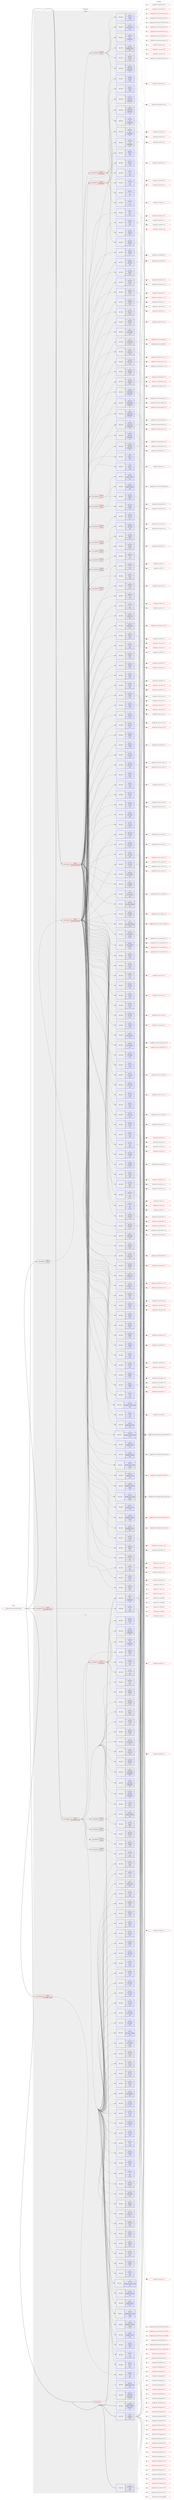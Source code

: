 digraph prolog {

# *************
# Graph options
# *************

newrank=true;
concentrate=true;
compound=true;
graph [rankdir=LR,fontname=Helvetica,fontsize=10,ranksep=1.5];#, ranksep=2.5, nodesep=0.2];
edge  [arrowhead=vee];
node  [fontname=Helvetica,fontsize=10];

# **********
# The ebuild
# **********

subgraph cluster_leftcol {
color=gray;
rank=same;
label=<<i>ebuild</i>>;
id [label="portage://net-analyzer/metasploit-9999", color=red, width=4, href="../net-analyzer/metasploit-9999.svg"];
}

# ****************
# The dependencies
# ****************

subgraph cluster_midcol {
color=gray;
label=<<i>dependencies</i>>;
subgraph cluster_compile {
fillcolor="#eeeeee";
style=filled;
label=<<i>compile</i>>;
subgraph cond35111 {
dependency155404 [label=<<TABLE BORDER="0" CELLBORDER="1" CELLSPACING="0" CELLPADDING="4"><TR><TD ROWSPAN="3" CELLPADDING="10">use_conditional</TD></TR><TR><TD>positive</TD></TR><TR><TD>ruby_targets_ruby24</TD></TR></TABLE>>, shape=none, color=red];
subgraph pack117733 {
dependency155405 [label=<<TABLE BORDER="0" CELLBORDER="1" CELLSPACING="0" CELLPADDING="4" WIDTH="220"><TR><TD ROWSPAN="6" CELLPADDING="30">pack_dep</TD></TR><TR><TD WIDTH="110">no</TD></TR><TR><TD>dev-lang</TD></TR><TR><TD>ruby</TD></TR><TR><TD>none</TD></TR><TR><TD></TD></TR></TABLE>>, shape=none, color=blue];
}
dependency155404:e -> dependency155405:w [weight=20,style="dashed",arrowhead="vee"];
}
id:e -> dependency155404:w [weight=20,style="solid",arrowhead="vee"];
subgraph cond35112 {
dependency155406 [label=<<TABLE BORDER="0" CELLBORDER="1" CELLSPACING="0" CELLPADDING="4"><TR><TD ROWSPAN="3" CELLPADDING="10">use_conditional</TD></TR><TR><TD>positive</TD></TR><TR><TD>ruby_targets_ruby24</TD></TR></TABLE>>, shape=none, color=red];
subgraph pack117734 {
dependency155407 [label=<<TABLE BORDER="0" CELLBORDER="1" CELLSPACING="0" CELLPADDING="4" WIDTH="220"><TR><TD ROWSPAN="6" CELLPADDING="30">pack_dep</TD></TR><TR><TD WIDTH="110">no</TD></TR><TR><TD>virtual</TD></TR><TR><TD>ruby-ssl</TD></TR><TR><TD>none</TD></TR><TR><TD></TD></TR></TABLE>>, shape=none, color=blue];
}
dependency155406:e -> dependency155407:w [weight=20,style="dashed",arrowhead="vee"];
subgraph pack117735 {
dependency155408 [label=<<TABLE BORDER="0" CELLBORDER="1" CELLSPACING="0" CELLPADDING="4" WIDTH="220"><TR><TD ROWSPAN="6" CELLPADDING="30">pack_dep</TD></TR><TR><TD WIDTH="110">no</TD></TR><TR><TD>dev-ruby</TD></TR><TR><TD>actionpack</TD></TR><TR><TD>greaterequal</TD></TR><TR><TD>4.2.6</TD></TR></TABLE>>, shape=none, color=blue];
}
dependency155406:e -> dependency155408:w [weight=20,style="dashed",arrowhead="vee"];
subgraph pack117736 {
dependency155409 [label=<<TABLE BORDER="0" CELLBORDER="1" CELLSPACING="0" CELLPADDING="4" WIDTH="220"><TR><TD ROWSPAN="6" CELLPADDING="30">pack_dep</TD></TR><TR><TD WIDTH="110">no</TD></TR><TR><TD>dev-ruby</TD></TR><TR><TD>activerecord</TD></TR><TR><TD>greaterequal</TD></TR><TR><TD>4.2.6</TD></TR></TABLE>>, shape=none, color=blue];
}
dependency155406:e -> dependency155409:w [weight=20,style="dashed",arrowhead="vee"];
subgraph pack117737 {
dependency155410 [label=<<TABLE BORDER="0" CELLBORDER="1" CELLSPACING="0" CELLPADDING="4" WIDTH="220"><TR><TD ROWSPAN="6" CELLPADDING="30">pack_dep</TD></TR><TR><TD WIDTH="110">no</TD></TR><TR><TD>dev-ruby</TD></TR><TR><TD>activesupport</TD></TR><TR><TD>greaterequal</TD></TR><TR><TD>4.2.6</TD></TR></TABLE>>, shape=none, color=blue];
}
dependency155406:e -> dependency155410:w [weight=20,style="dashed",arrowhead="vee"];
subgraph pack117738 {
dependency155411 [label=<<TABLE BORDER="0" CELLBORDER="1" CELLSPACING="0" CELLPADDING="4" WIDTH="220"><TR><TD ROWSPAN="6" CELLPADDING="30">pack_dep</TD></TR><TR><TD WIDTH="110">no</TD></TR><TR><TD>dev-ruby</TD></TR><TR><TD>backports</TD></TR><TR><TD>none</TD></TR><TR><TD></TD></TR></TABLE>>, shape=none, color=blue];
}
dependency155406:e -> dependency155411:w [weight=20,style="dashed",arrowhead="vee"];
subgraph pack117739 {
dependency155412 [label=<<TABLE BORDER="0" CELLBORDER="1" CELLSPACING="0" CELLPADDING="4" WIDTH="220"><TR><TD ROWSPAN="6" CELLPADDING="30">pack_dep</TD></TR><TR><TD WIDTH="110">no</TD></TR><TR><TD>dev-ruby</TD></TR><TR><TD>bcrypt-ruby</TD></TR><TR><TD>none</TD></TR><TR><TD></TD></TR></TABLE>>, shape=none, color=blue];
}
dependency155406:e -> dependency155412:w [weight=20,style="dashed",arrowhead="vee"];
subgraph pack117740 {
dependency155413 [label=<<TABLE BORDER="0" CELLBORDER="1" CELLSPACING="0" CELLPADDING="4" WIDTH="220"><TR><TD ROWSPAN="6" CELLPADDING="30">pack_dep</TD></TR><TR><TD WIDTH="110">no</TD></TR><TR><TD>dev-ruby</TD></TR><TR><TD>bcrypt_pbkdf</TD></TR><TR><TD>none</TD></TR><TR><TD></TD></TR></TABLE>>, shape=none, color=blue];
}
dependency155406:e -> dependency155413:w [weight=20,style="dashed",arrowhead="vee"];
subgraph pack117741 {
dependency155414 [label=<<TABLE BORDER="0" CELLBORDER="1" CELLSPACING="0" CELLPADDING="4" WIDTH="220"><TR><TD ROWSPAN="6" CELLPADDING="30">pack_dep</TD></TR><TR><TD WIDTH="110">no</TD></TR><TR><TD>dev-ruby</TD></TR><TR><TD>bit-struct</TD></TR><TR><TD>none</TD></TR><TR><TD></TD></TR></TABLE>>, shape=none, color=blue];
}
dependency155406:e -> dependency155414:w [weight=20,style="dashed",arrowhead="vee"];
subgraph pack117742 {
dependency155415 [label=<<TABLE BORDER="0" CELLBORDER="1" CELLSPACING="0" CELLPADDING="4" WIDTH="220"><TR><TD ROWSPAN="6" CELLPADDING="30">pack_dep</TD></TR><TR><TD WIDTH="110">no</TD></TR><TR><TD>dev-ruby</TD></TR><TR><TD>bundler</TD></TR><TR><TD>none</TD></TR><TR><TD></TD></TR></TABLE>>, shape=none, color=blue];
}
dependency155406:e -> dependency155415:w [weight=20,style="dashed",arrowhead="vee"];
subgraph pack117743 {
dependency155416 [label=<<TABLE BORDER="0" CELLBORDER="1" CELLSPACING="0" CELLPADDING="4" WIDTH="220"><TR><TD ROWSPAN="6" CELLPADDING="30">pack_dep</TD></TR><TR><TD WIDTH="110">no</TD></TR><TR><TD>dev-ruby</TD></TR><TR><TD>dnsruby</TD></TR><TR><TD>none</TD></TR><TR><TD></TD></TR></TABLE>>, shape=none, color=blue];
}
dependency155406:e -> dependency155416:w [weight=20,style="dashed",arrowhead="vee"];
subgraph pack117744 {
dependency155417 [label=<<TABLE BORDER="0" CELLBORDER="1" CELLSPACING="0" CELLPADDING="4" WIDTH="220"><TR><TD ROWSPAN="6" CELLPADDING="30">pack_dep</TD></TR><TR><TD WIDTH="110">no</TD></TR><TR><TD>dev-ruby</TD></TR><TR><TD>faker</TD></TR><TR><TD>none</TD></TR><TR><TD></TD></TR></TABLE>>, shape=none, color=blue];
}
dependency155406:e -> dependency155417:w [weight=20,style="dashed",arrowhead="vee"];
subgraph pack117745 {
dependency155418 [label=<<TABLE BORDER="0" CELLBORDER="1" CELLSPACING="0" CELLPADDING="4" WIDTH="220"><TR><TD ROWSPAN="6" CELLPADDING="30">pack_dep</TD></TR><TR><TD WIDTH="110">no</TD></TR><TR><TD>dev-ruby</TD></TR><TR><TD>filesize</TD></TR><TR><TD>none</TD></TR><TR><TD></TD></TR></TABLE>>, shape=none, color=blue];
}
dependency155406:e -> dependency155418:w [weight=20,style="dashed",arrowhead="vee"];
subgraph pack117746 {
dependency155419 [label=<<TABLE BORDER="0" CELLBORDER="1" CELLSPACING="0" CELLPADDING="4" WIDTH="220"><TR><TD ROWSPAN="6" CELLPADDING="30">pack_dep</TD></TR><TR><TD WIDTH="110">no</TD></TR><TR><TD>dev-ruby</TD></TR><TR><TD>jsobfu</TD></TR><TR><TD>none</TD></TR><TR><TD></TD></TR></TABLE>>, shape=none, color=blue];
}
dependency155406:e -> dependency155419:w [weight=20,style="dashed",arrowhead="vee"];
subgraph pack117747 {
dependency155420 [label=<<TABLE BORDER="0" CELLBORDER="1" CELLSPACING="0" CELLPADDING="4" WIDTH="220"><TR><TD ROWSPAN="6" CELLPADDING="30">pack_dep</TD></TR><TR><TD WIDTH="110">no</TD></TR><TR><TD>dev-ruby</TD></TR><TR><TD>json</TD></TR><TR><TD>none</TD></TR><TR><TD></TD></TR></TABLE>>, shape=none, color=blue];
}
dependency155406:e -> dependency155420:w [weight=20,style="dashed",arrowhead="vee"];
subgraph pack117748 {
dependency155421 [label=<<TABLE BORDER="0" CELLBORDER="1" CELLSPACING="0" CELLPADDING="4" WIDTH="220"><TR><TD ROWSPAN="6" CELLPADDING="30">pack_dep</TD></TR><TR><TD WIDTH="110">no</TD></TR><TR><TD>dev-ruby</TD></TR><TR><TD>metasm</TD></TR><TR><TD>none</TD></TR><TR><TD></TD></TR></TABLE>>, shape=none, color=blue];
}
dependency155406:e -> dependency155421:w [weight=20,style="dashed",arrowhead="vee"];
subgraph pack117749 {
dependency155422 [label=<<TABLE BORDER="0" CELLBORDER="1" CELLSPACING="0" CELLPADDING="4" WIDTH="220"><TR><TD ROWSPAN="6" CELLPADDING="30">pack_dep</TD></TR><TR><TD WIDTH="110">no</TD></TR><TR><TD>dev-ruby</TD></TR><TR><TD>metasploit-concern</TD></TR><TR><TD>none</TD></TR><TR><TD></TD></TR></TABLE>>, shape=none, color=blue];
}
dependency155406:e -> dependency155422:w [weight=20,style="dashed",arrowhead="vee"];
subgraph pack117750 {
dependency155423 [label=<<TABLE BORDER="0" CELLBORDER="1" CELLSPACING="0" CELLPADDING="4" WIDTH="220"><TR><TD ROWSPAN="6" CELLPADDING="30">pack_dep</TD></TR><TR><TD WIDTH="110">no</TD></TR><TR><TD>dev-ruby</TD></TR><TR><TD>metasploit-credential</TD></TR><TR><TD>smaller</TD></TR><TR><TD>3.0.0</TD></TR></TABLE>>, shape=none, color=blue];
}
dependency155406:e -> dependency155423:w [weight=20,style="dashed",arrowhead="vee"];
subgraph pack117751 {
dependency155424 [label=<<TABLE BORDER="0" CELLBORDER="1" CELLSPACING="0" CELLPADDING="4" WIDTH="220"><TR><TD ROWSPAN="6" CELLPADDING="30">pack_dep</TD></TR><TR><TD WIDTH="110">no</TD></TR><TR><TD>dev-ruby</TD></TR><TR><TD>metasploit_data_models</TD></TR><TR><TD>smaller</TD></TR><TR><TD>3.0.0</TD></TR></TABLE>>, shape=none, color=blue];
}
dependency155406:e -> dependency155424:w [weight=20,style="dashed",arrowhead="vee"];
subgraph pack117752 {
dependency155425 [label=<<TABLE BORDER="0" CELLBORDER="1" CELLSPACING="0" CELLPADDING="4" WIDTH="220"><TR><TD ROWSPAN="6" CELLPADDING="30">pack_dep</TD></TR><TR><TD WIDTH="110">no</TD></TR><TR><TD>dev-ruby</TD></TR><TR><TD>metasploit-model</TD></TR><TR><TD>none</TD></TR><TR><TD></TD></TR></TABLE>>, shape=none, color=blue];
}
dependency155406:e -> dependency155425:w [weight=20,style="dashed",arrowhead="vee"];
subgraph pack117753 {
dependency155426 [label=<<TABLE BORDER="0" CELLBORDER="1" CELLSPACING="0" CELLPADDING="4" WIDTH="220"><TR><TD ROWSPAN="6" CELLPADDING="30">pack_dep</TD></TR><TR><TD WIDTH="110">no</TD></TR><TR><TD>dev-ruby</TD></TR><TR><TD>metasploit-payloads</TD></TR><TR><TD>none</TD></TR><TR><TD></TD></TR></TABLE>>, shape=none, color=blue];
}
dependency155406:e -> dependency155426:w [weight=20,style="dashed",arrowhead="vee"];
subgraph pack117754 {
dependency155427 [label=<<TABLE BORDER="0" CELLBORDER="1" CELLSPACING="0" CELLPADDING="4" WIDTH="220"><TR><TD ROWSPAN="6" CELLPADDING="30">pack_dep</TD></TR><TR><TD WIDTH="110">no</TD></TR><TR><TD>dev-ruby</TD></TR><TR><TD>metasploit_payloads-mettle</TD></TR><TR><TD>none</TD></TR><TR><TD></TD></TR></TABLE>>, shape=none, color=blue];
}
dependency155406:e -> dependency155427:w [weight=20,style="dashed",arrowhead="vee"];
subgraph pack117755 {
dependency155428 [label=<<TABLE BORDER="0" CELLBORDER="1" CELLSPACING="0" CELLPADDING="4" WIDTH="220"><TR><TD ROWSPAN="6" CELLPADDING="30">pack_dep</TD></TR><TR><TD WIDTH="110">no</TD></TR><TR><TD>dev-ruby</TD></TR><TR><TD>mqtt</TD></TR><TR><TD>none</TD></TR><TR><TD></TD></TR></TABLE>>, shape=none, color=blue];
}
dependency155406:e -> dependency155428:w [weight=20,style="dashed",arrowhead="vee"];
subgraph pack117756 {
dependency155429 [label=<<TABLE BORDER="0" CELLBORDER="1" CELLSPACING="0" CELLPADDING="4" WIDTH="220"><TR><TD ROWSPAN="6" CELLPADDING="30">pack_dep</TD></TR><TR><TD WIDTH="110">no</TD></TR><TR><TD>dev-ruby</TD></TR><TR><TD>msgpack</TD></TR><TR><TD>none</TD></TR><TR><TD></TD></TR></TABLE>>, shape=none, color=blue];
}
dependency155406:e -> dependency155429:w [weight=20,style="dashed",arrowhead="vee"];
subgraph pack117757 {
dependency155430 [label=<<TABLE BORDER="0" CELLBORDER="1" CELLSPACING="0" CELLPADDING="4" WIDTH="220"><TR><TD ROWSPAN="6" CELLPADDING="30">pack_dep</TD></TR><TR><TD WIDTH="110">no</TD></TR><TR><TD>dev-ruby</TD></TR><TR><TD>net-ssh</TD></TR><TR><TD>none</TD></TR><TR><TD></TD></TR></TABLE>>, shape=none, color=blue];
}
dependency155406:e -> dependency155430:w [weight=20,style="dashed",arrowhead="vee"];
subgraph pack117758 {
dependency155431 [label=<<TABLE BORDER="0" CELLBORDER="1" CELLSPACING="0" CELLPADDING="4" WIDTH="220"><TR><TD ROWSPAN="6" CELLPADDING="30">pack_dep</TD></TR><TR><TD WIDTH="110">no</TD></TR><TR><TD>dev-ruby</TD></TR><TR><TD>ed25519</TD></TR><TR><TD>none</TD></TR><TR><TD></TD></TR></TABLE>>, shape=none, color=blue];
}
dependency155406:e -> dependency155431:w [weight=20,style="dashed",arrowhead="vee"];
subgraph pack117759 {
dependency155432 [label=<<TABLE BORDER="0" CELLBORDER="1" CELLSPACING="0" CELLPADDING="4" WIDTH="220"><TR><TD ROWSPAN="6" CELLPADDING="30">pack_dep</TD></TR><TR><TD WIDTH="110">no</TD></TR><TR><TD>dev-ruby</TD></TR><TR><TD>nokogiri</TD></TR><TR><TD>none</TD></TR><TR><TD></TD></TR></TABLE>>, shape=none, color=blue];
}
dependency155406:e -> dependency155432:w [weight=20,style="dashed",arrowhead="vee"];
subgraph pack117760 {
dependency155433 [label=<<TABLE BORDER="0" CELLBORDER="1" CELLSPACING="0" CELLPADDING="4" WIDTH="220"><TR><TD ROWSPAN="6" CELLPADDING="30">pack_dep</TD></TR><TR><TD WIDTH="110">no</TD></TR><TR><TD>dev-ruby</TD></TR><TR><TD>octokit</TD></TR><TR><TD>none</TD></TR><TR><TD></TD></TR></TABLE>>, shape=none, color=blue];
}
dependency155406:e -> dependency155433:w [weight=20,style="dashed",arrowhead="vee"];
subgraph pack117761 {
dependency155434 [label=<<TABLE BORDER="0" CELLBORDER="1" CELLSPACING="0" CELLPADDING="4" WIDTH="220"><TR><TD ROWSPAN="6" CELLPADDING="30">pack_dep</TD></TR><TR><TD WIDTH="110">no</TD></TR><TR><TD>dev-ruby</TD></TR><TR><TD>openssl-ccm</TD></TR><TR><TD>none</TD></TR><TR><TD></TD></TR></TABLE>>, shape=none, color=blue];
}
dependency155406:e -> dependency155434:w [weight=20,style="dashed",arrowhead="vee"];
subgraph pack117762 {
dependency155435 [label=<<TABLE BORDER="0" CELLBORDER="1" CELLSPACING="0" CELLPADDING="4" WIDTH="220"><TR><TD ROWSPAN="6" CELLPADDING="30">pack_dep</TD></TR><TR><TD WIDTH="110">no</TD></TR><TR><TD>dev-ruby</TD></TR><TR><TD>packetfu</TD></TR><TR><TD>none</TD></TR><TR><TD></TD></TR></TABLE>>, shape=none, color=blue];
}
dependency155406:e -> dependency155435:w [weight=20,style="dashed",arrowhead="vee"];
subgraph pack117763 {
dependency155436 [label=<<TABLE BORDER="0" CELLBORDER="1" CELLSPACING="0" CELLPADDING="4" WIDTH="220"><TR><TD ROWSPAN="6" CELLPADDING="30">pack_dep</TD></TR><TR><TD WIDTH="110">no</TD></TR><TR><TD>dev-ruby</TD></TR><TR><TD>patch_finder</TD></TR><TR><TD>none</TD></TR><TR><TD></TD></TR></TABLE>>, shape=none, color=blue];
}
dependency155406:e -> dependency155436:w [weight=20,style="dashed",arrowhead="vee"];
subgraph pack117764 {
dependency155437 [label=<<TABLE BORDER="0" CELLBORDER="1" CELLSPACING="0" CELLPADDING="4" WIDTH="220"><TR><TD ROWSPAN="6" CELLPADDING="30">pack_dep</TD></TR><TR><TD WIDTH="110">no</TD></TR><TR><TD>dev-ruby</TD></TR><TR><TD>pdf-reader</TD></TR><TR><TD>none</TD></TR><TR><TD></TD></TR></TABLE>>, shape=none, color=blue];
}
dependency155406:e -> dependency155437:w [weight=20,style="dashed",arrowhead="vee"];
subgraph pack117765 {
dependency155438 [label=<<TABLE BORDER="0" CELLBORDER="1" CELLSPACING="0" CELLPADDING="4" WIDTH="220"><TR><TD ROWSPAN="6" CELLPADDING="30">pack_dep</TD></TR><TR><TD WIDTH="110">no</TD></TR><TR><TD>dev-ruby</TD></TR><TR><TD>pg</TD></TR><TR><TD>tilde</TD></TR><TR><TD>0.21.0</TD></TR></TABLE>>, shape=none, color=blue];
}
dependency155406:e -> dependency155438:w [weight=20,style="dashed",arrowhead="vee"];
subgraph pack117766 {
dependency155439 [label=<<TABLE BORDER="0" CELLBORDER="1" CELLSPACING="0" CELLPADDING="4" WIDTH="220"><TR><TD ROWSPAN="6" CELLPADDING="30">pack_dep</TD></TR><TR><TD WIDTH="110">no</TD></TR><TR><TD>dev-ruby</TD></TR><TR><TD>railties</TD></TR><TR><TD>none</TD></TR><TR><TD></TD></TR></TABLE>>, shape=none, color=blue];
}
dependency155406:e -> dependency155439:w [weight=20,style="dashed",arrowhead="vee"];
subgraph pack117767 {
dependency155440 [label=<<TABLE BORDER="0" CELLBORDER="1" CELLSPACING="0" CELLPADDING="4" WIDTH="220"><TR><TD ROWSPAN="6" CELLPADDING="30">pack_dep</TD></TR><TR><TD WIDTH="110">no</TD></TR><TR><TD>dev-ruby</TD></TR><TR><TD>rb-readline</TD></TR><TR><TD>none</TD></TR><TR><TD></TD></TR></TABLE>>, shape=none, color=blue];
}
dependency155406:e -> dependency155440:w [weight=20,style="dashed",arrowhead="vee"];
subgraph pack117768 {
dependency155441 [label=<<TABLE BORDER="0" CELLBORDER="1" CELLSPACING="0" CELLPADDING="4" WIDTH="220"><TR><TD ROWSPAN="6" CELLPADDING="30">pack_dep</TD></TR><TR><TD WIDTH="110">no</TD></TR><TR><TD>dev-ruby</TD></TR><TR><TD>recog</TD></TR><TR><TD>none</TD></TR><TR><TD></TD></TR></TABLE>>, shape=none, color=blue];
}
dependency155406:e -> dependency155441:w [weight=20,style="dashed",arrowhead="vee"];
subgraph pack117769 {
dependency155442 [label=<<TABLE BORDER="0" CELLBORDER="1" CELLSPACING="0" CELLPADDING="4" WIDTH="220"><TR><TD ROWSPAN="6" CELLPADDING="30">pack_dep</TD></TR><TR><TD WIDTH="110">no</TD></TR><TR><TD>dev-ruby</TD></TR><TR><TD>redcarpet</TD></TR><TR><TD>none</TD></TR><TR><TD></TD></TR></TABLE>>, shape=none, color=blue];
}
dependency155406:e -> dependency155442:w [weight=20,style="dashed",arrowhead="vee"];
subgraph pack117770 {
dependency155443 [label=<<TABLE BORDER="0" CELLBORDER="1" CELLSPACING="0" CELLPADDING="4" WIDTH="220"><TR><TD ROWSPAN="6" CELLPADDING="30">pack_dep</TD></TR><TR><TD WIDTH="110">no</TD></TR><TR><TD>dev-ruby</TD></TR><TR><TD>rex-arch</TD></TR><TR><TD>none</TD></TR><TR><TD></TD></TR></TABLE>>, shape=none, color=blue];
}
dependency155406:e -> dependency155443:w [weight=20,style="dashed",arrowhead="vee"];
subgraph pack117771 {
dependency155444 [label=<<TABLE BORDER="0" CELLBORDER="1" CELLSPACING="0" CELLPADDING="4" WIDTH="220"><TR><TD ROWSPAN="6" CELLPADDING="30">pack_dep</TD></TR><TR><TD WIDTH="110">no</TD></TR><TR><TD>dev-ruby</TD></TR><TR><TD>rex-bin_tools</TD></TR><TR><TD>none</TD></TR><TR><TD></TD></TR></TABLE>>, shape=none, color=blue];
}
dependency155406:e -> dependency155444:w [weight=20,style="dashed",arrowhead="vee"];
subgraph pack117772 {
dependency155445 [label=<<TABLE BORDER="0" CELLBORDER="1" CELLSPACING="0" CELLPADDING="4" WIDTH="220"><TR><TD ROWSPAN="6" CELLPADDING="30">pack_dep</TD></TR><TR><TD WIDTH="110">no</TD></TR><TR><TD>dev-ruby</TD></TR><TR><TD>rex-core</TD></TR><TR><TD>none</TD></TR><TR><TD></TD></TR></TABLE>>, shape=none, color=blue];
}
dependency155406:e -> dependency155445:w [weight=20,style="dashed",arrowhead="vee"];
subgraph pack117773 {
dependency155446 [label=<<TABLE BORDER="0" CELLBORDER="1" CELLSPACING="0" CELLPADDING="4" WIDTH="220"><TR><TD ROWSPAN="6" CELLPADDING="30">pack_dep</TD></TR><TR><TD WIDTH="110">no</TD></TR><TR><TD>dev-ruby</TD></TR><TR><TD>rex-encoder</TD></TR><TR><TD>none</TD></TR><TR><TD></TD></TR></TABLE>>, shape=none, color=blue];
}
dependency155406:e -> dependency155446:w [weight=20,style="dashed",arrowhead="vee"];
subgraph pack117774 {
dependency155447 [label=<<TABLE BORDER="0" CELLBORDER="1" CELLSPACING="0" CELLPADDING="4" WIDTH="220"><TR><TD ROWSPAN="6" CELLPADDING="30">pack_dep</TD></TR><TR><TD WIDTH="110">no</TD></TR><TR><TD>dev-ruby</TD></TR><TR><TD>rex-exploitation</TD></TR><TR><TD>none</TD></TR><TR><TD></TD></TR></TABLE>>, shape=none, color=blue];
}
dependency155406:e -> dependency155447:w [weight=20,style="dashed",arrowhead="vee"];
subgraph pack117775 {
dependency155448 [label=<<TABLE BORDER="0" CELLBORDER="1" CELLSPACING="0" CELLPADDING="4" WIDTH="220"><TR><TD ROWSPAN="6" CELLPADDING="30">pack_dep</TD></TR><TR><TD WIDTH="110">no</TD></TR><TR><TD>dev-ruby</TD></TR><TR><TD>rex-java</TD></TR><TR><TD>none</TD></TR><TR><TD></TD></TR></TABLE>>, shape=none, color=blue];
}
dependency155406:e -> dependency155448:w [weight=20,style="dashed",arrowhead="vee"];
subgraph pack117776 {
dependency155449 [label=<<TABLE BORDER="0" CELLBORDER="1" CELLSPACING="0" CELLPADDING="4" WIDTH="220"><TR><TD ROWSPAN="6" CELLPADDING="30">pack_dep</TD></TR><TR><TD WIDTH="110">no</TD></TR><TR><TD>dev-ruby</TD></TR><TR><TD>rex-mime</TD></TR><TR><TD>none</TD></TR><TR><TD></TD></TR></TABLE>>, shape=none, color=blue];
}
dependency155406:e -> dependency155449:w [weight=20,style="dashed",arrowhead="vee"];
subgraph pack117777 {
dependency155450 [label=<<TABLE BORDER="0" CELLBORDER="1" CELLSPACING="0" CELLPADDING="4" WIDTH="220"><TR><TD ROWSPAN="6" CELLPADDING="30">pack_dep</TD></TR><TR><TD WIDTH="110">no</TD></TR><TR><TD>dev-ruby</TD></TR><TR><TD>rex-nop</TD></TR><TR><TD>none</TD></TR><TR><TD></TD></TR></TABLE>>, shape=none, color=blue];
}
dependency155406:e -> dependency155450:w [weight=20,style="dashed",arrowhead="vee"];
subgraph pack117778 {
dependency155451 [label=<<TABLE BORDER="0" CELLBORDER="1" CELLSPACING="0" CELLPADDING="4" WIDTH="220"><TR><TD ROWSPAN="6" CELLPADDING="30">pack_dep</TD></TR><TR><TD WIDTH="110">no</TD></TR><TR><TD>dev-ruby</TD></TR><TR><TD>rex-ole</TD></TR><TR><TD>none</TD></TR><TR><TD></TD></TR></TABLE>>, shape=none, color=blue];
}
dependency155406:e -> dependency155451:w [weight=20,style="dashed",arrowhead="vee"];
subgraph pack117779 {
dependency155452 [label=<<TABLE BORDER="0" CELLBORDER="1" CELLSPACING="0" CELLPADDING="4" WIDTH="220"><TR><TD ROWSPAN="6" CELLPADDING="30">pack_dep</TD></TR><TR><TD WIDTH="110">no</TD></TR><TR><TD>dev-ruby</TD></TR><TR><TD>rex-powershell</TD></TR><TR><TD>smaller</TD></TR><TR><TD>0.1.78</TD></TR></TABLE>>, shape=none, color=blue];
}
dependency155406:e -> dependency155452:w [weight=20,style="dashed",arrowhead="vee"];
subgraph pack117780 {
dependency155453 [label=<<TABLE BORDER="0" CELLBORDER="1" CELLSPACING="0" CELLPADDING="4" WIDTH="220"><TR><TD ROWSPAN="6" CELLPADDING="30">pack_dep</TD></TR><TR><TD WIDTH="110">no</TD></TR><TR><TD>dev-ruby</TD></TR><TR><TD>rex-random_identifier</TD></TR><TR><TD>none</TD></TR><TR><TD></TD></TR></TABLE>>, shape=none, color=blue];
}
dependency155406:e -> dependency155453:w [weight=20,style="dashed",arrowhead="vee"];
subgraph pack117781 {
dependency155454 [label=<<TABLE BORDER="0" CELLBORDER="1" CELLSPACING="0" CELLPADDING="4" WIDTH="220"><TR><TD ROWSPAN="6" CELLPADDING="30">pack_dep</TD></TR><TR><TD WIDTH="110">no</TD></TR><TR><TD>dev-ruby</TD></TR><TR><TD>rex-registry</TD></TR><TR><TD>none</TD></TR><TR><TD></TD></TR></TABLE>>, shape=none, color=blue];
}
dependency155406:e -> dependency155454:w [weight=20,style="dashed",arrowhead="vee"];
subgraph pack117782 {
dependency155455 [label=<<TABLE BORDER="0" CELLBORDER="1" CELLSPACING="0" CELLPADDING="4" WIDTH="220"><TR><TD ROWSPAN="6" CELLPADDING="30">pack_dep</TD></TR><TR><TD WIDTH="110">no</TD></TR><TR><TD>dev-ruby</TD></TR><TR><TD>rex-rop_builder</TD></TR><TR><TD>none</TD></TR><TR><TD></TD></TR></TABLE>>, shape=none, color=blue];
}
dependency155406:e -> dependency155455:w [weight=20,style="dashed",arrowhead="vee"];
subgraph pack117783 {
dependency155456 [label=<<TABLE BORDER="0" CELLBORDER="1" CELLSPACING="0" CELLPADDING="4" WIDTH="220"><TR><TD ROWSPAN="6" CELLPADDING="30">pack_dep</TD></TR><TR><TD WIDTH="110">no</TD></TR><TR><TD>dev-ruby</TD></TR><TR><TD>rex-socket</TD></TR><TR><TD>none</TD></TR><TR><TD></TD></TR></TABLE>>, shape=none, color=blue];
}
dependency155406:e -> dependency155456:w [weight=20,style="dashed",arrowhead="vee"];
subgraph pack117784 {
dependency155457 [label=<<TABLE BORDER="0" CELLBORDER="1" CELLSPACING="0" CELLPADDING="4" WIDTH="220"><TR><TD ROWSPAN="6" CELLPADDING="30">pack_dep</TD></TR><TR><TD WIDTH="110">no</TD></TR><TR><TD>dev-ruby</TD></TR><TR><TD>rex-sslscan</TD></TR><TR><TD>none</TD></TR><TR><TD></TD></TR></TABLE>>, shape=none, color=blue];
}
dependency155406:e -> dependency155457:w [weight=20,style="dashed",arrowhead="vee"];
subgraph pack117785 {
dependency155458 [label=<<TABLE BORDER="0" CELLBORDER="1" CELLSPACING="0" CELLPADDING="4" WIDTH="220"><TR><TD ROWSPAN="6" CELLPADDING="30">pack_dep</TD></TR><TR><TD WIDTH="110">no</TD></TR><TR><TD>dev-ruby</TD></TR><TR><TD>rex-struct2</TD></TR><TR><TD>none</TD></TR><TR><TD></TD></TR></TABLE>>, shape=none, color=blue];
}
dependency155406:e -> dependency155458:w [weight=20,style="dashed",arrowhead="vee"];
subgraph pack117786 {
dependency155459 [label=<<TABLE BORDER="0" CELLBORDER="1" CELLSPACING="0" CELLPADDING="4" WIDTH="220"><TR><TD ROWSPAN="6" CELLPADDING="30">pack_dep</TD></TR><TR><TD WIDTH="110">no</TD></TR><TR><TD>dev-ruby</TD></TR><TR><TD>rex-text</TD></TR><TR><TD>none</TD></TR><TR><TD></TD></TR></TABLE>>, shape=none, color=blue];
}
dependency155406:e -> dependency155459:w [weight=20,style="dashed",arrowhead="vee"];
subgraph pack117787 {
dependency155460 [label=<<TABLE BORDER="0" CELLBORDER="1" CELLSPACING="0" CELLPADDING="4" WIDTH="220"><TR><TD ROWSPAN="6" CELLPADDING="30">pack_dep</TD></TR><TR><TD WIDTH="110">no</TD></TR><TR><TD>dev-ruby</TD></TR><TR><TD>rex-zip</TD></TR><TR><TD>none</TD></TR><TR><TD></TD></TR></TABLE>>, shape=none, color=blue];
}
dependency155406:e -> dependency155460:w [weight=20,style="dashed",arrowhead="vee"];
subgraph pack117788 {
dependency155461 [label=<<TABLE BORDER="0" CELLBORDER="1" CELLSPACING="0" CELLPADDING="4" WIDTH="220"><TR><TD ROWSPAN="6" CELLPADDING="30">pack_dep</TD></TR><TR><TD WIDTH="110">no</TD></TR><TR><TD>dev-ruby</TD></TR><TR><TD>ruby-macho</TD></TR><TR><TD>none</TD></TR><TR><TD></TD></TR></TABLE>>, shape=none, color=blue];
}
dependency155406:e -> dependency155461:w [weight=20,style="dashed",arrowhead="vee"];
subgraph pack117789 {
dependency155462 [label=<<TABLE BORDER="0" CELLBORDER="1" CELLSPACING="0" CELLPADDING="4" WIDTH="220"><TR><TD ROWSPAN="6" CELLPADDING="30">pack_dep</TD></TR><TR><TD WIDTH="110">no</TD></TR><TR><TD>dev-ruby</TD></TR><TR><TD>rubyntlm</TD></TR><TR><TD>none</TD></TR><TR><TD></TD></TR></TABLE>>, shape=none, color=blue];
}
dependency155406:e -> dependency155462:w [weight=20,style="dashed",arrowhead="vee"];
subgraph pack117790 {
dependency155463 [label=<<TABLE BORDER="0" CELLBORDER="1" CELLSPACING="0" CELLPADDING="4" WIDTH="220"><TR><TD ROWSPAN="6" CELLPADDING="30">pack_dep</TD></TR><TR><TD WIDTH="110">no</TD></TR><TR><TD>dev-ruby</TD></TR><TR><TD>ruby_smb</TD></TR><TR><TD>none</TD></TR><TR><TD></TD></TR></TABLE>>, shape=none, color=blue];
}
dependency155406:e -> dependency155463:w [weight=20,style="dashed",arrowhead="vee"];
subgraph pack117791 {
dependency155464 [label=<<TABLE BORDER="0" CELLBORDER="1" CELLSPACING="0" CELLPADDING="4" WIDTH="220"><TR><TD ROWSPAN="6" CELLPADDING="30">pack_dep</TD></TR><TR><TD WIDTH="110">no</TD></TR><TR><TD>dev-ruby</TD></TR><TR><TD>rubyzip</TD></TR><TR><TD>none</TD></TR><TR><TD></TD></TR></TABLE>>, shape=none, color=blue];
}
dependency155406:e -> dependency155464:w [weight=20,style="dashed",arrowhead="vee"];
subgraph pack117792 {
dependency155465 [label=<<TABLE BORDER="0" CELLBORDER="1" CELLSPACING="0" CELLPADDING="4" WIDTH="220"><TR><TD ROWSPAN="6" CELLPADDING="30">pack_dep</TD></TR><TR><TD WIDTH="110">no</TD></TR><TR><TD>dev-ruby</TD></TR><TR><TD>sqlite3</TD></TR><TR><TD>none</TD></TR><TR><TD></TD></TR></TABLE>>, shape=none, color=blue];
}
dependency155406:e -> dependency155465:w [weight=20,style="dashed",arrowhead="vee"];
subgraph pack117793 {
dependency155466 [label=<<TABLE BORDER="0" CELLBORDER="1" CELLSPACING="0" CELLPADDING="4" WIDTH="220"><TR><TD ROWSPAN="6" CELLPADDING="30">pack_dep</TD></TR><TR><TD WIDTH="110">no</TD></TR><TR><TD>dev-ruby</TD></TR><TR><TD>sshkey</TD></TR><TR><TD>none</TD></TR><TR><TD></TD></TR></TABLE>>, shape=none, color=blue];
}
dependency155406:e -> dependency155466:w [weight=20,style="dashed",arrowhead="vee"];
subgraph pack117794 {
dependency155467 [label=<<TABLE BORDER="0" CELLBORDER="1" CELLSPACING="0" CELLPADDING="4" WIDTH="220"><TR><TD ROWSPAN="6" CELLPADDING="30">pack_dep</TD></TR><TR><TD WIDTH="110">no</TD></TR><TR><TD>dev-ruby</TD></TR><TR><TD>tzinfo</TD></TR><TR><TD>none</TD></TR><TR><TD></TD></TR></TABLE>>, shape=none, color=blue];
}
dependency155406:e -> dependency155467:w [weight=20,style="dashed",arrowhead="vee"];
subgraph pack117795 {
dependency155468 [label=<<TABLE BORDER="0" CELLBORDER="1" CELLSPACING="0" CELLPADDING="4" WIDTH="220"><TR><TD ROWSPAN="6" CELLPADDING="30">pack_dep</TD></TR><TR><TD WIDTH="110">no</TD></TR><TR><TD>dev-ruby</TD></TR><TR><TD>windows_error</TD></TR><TR><TD>none</TD></TR><TR><TD></TD></TR></TABLE>>, shape=none, color=blue];
}
dependency155406:e -> dependency155468:w [weight=20,style="dashed",arrowhead="vee"];
subgraph pack117796 {
dependency155469 [label=<<TABLE BORDER="0" CELLBORDER="1" CELLSPACING="0" CELLPADDING="4" WIDTH="220"><TR><TD ROWSPAN="6" CELLPADDING="30">pack_dep</TD></TR><TR><TD WIDTH="110">no</TD></TR><TR><TD>dev-ruby</TD></TR><TR><TD>xdr</TD></TR><TR><TD>none</TD></TR><TR><TD></TD></TR></TABLE>>, shape=none, color=blue];
}
dependency155406:e -> dependency155469:w [weight=20,style="dashed",arrowhead="vee"];
subgraph pack117797 {
dependency155470 [label=<<TABLE BORDER="0" CELLBORDER="1" CELLSPACING="0" CELLPADDING="4" WIDTH="220"><TR><TD ROWSPAN="6" CELLPADDING="30">pack_dep</TD></TR><TR><TD WIDTH="110">no</TD></TR><TR><TD>dev-ruby</TD></TR><TR><TD>xmlrpc</TD></TR><TR><TD>none</TD></TR><TR><TD></TD></TR></TABLE>>, shape=none, color=blue];
}
dependency155406:e -> dependency155470:w [weight=20,style="dashed",arrowhead="vee"];
subgraph cond35113 {
dependency155471 [label=<<TABLE BORDER="0" CELLBORDER="1" CELLSPACING="0" CELLPADDING="4"><TR><TD ROWSPAN="3" CELLPADDING="10">use_conditional</TD></TR><TR><TD>positive</TD></TR><TR><TD>java</TD></TR></TABLE>>, shape=none, color=red];
subgraph pack117798 {
dependency155472 [label=<<TABLE BORDER="0" CELLBORDER="1" CELLSPACING="0" CELLPADDING="4" WIDTH="220"><TR><TD ROWSPAN="6" CELLPADDING="30">pack_dep</TD></TR><TR><TD WIDTH="110">no</TD></TR><TR><TD>dev-ruby</TD></TR><TR><TD>rjb</TD></TR><TR><TD>none</TD></TR><TR><TD></TD></TR></TABLE>>, shape=none, color=blue];
}
dependency155471:e -> dependency155472:w [weight=20,style="dashed",arrowhead="vee"];
}
dependency155406:e -> dependency155471:w [weight=20,style="dashed",arrowhead="vee"];
subgraph cond35114 {
dependency155473 [label=<<TABLE BORDER="0" CELLBORDER="1" CELLSPACING="0" CELLPADDING="4"><TR><TD ROWSPAN="3" CELLPADDING="10">use_conditional</TD></TR><TR><TD>positive</TD></TR><TR><TD>nexpose</TD></TR></TABLE>>, shape=none, color=red];
subgraph pack117799 {
dependency155474 [label=<<TABLE BORDER="0" CELLBORDER="1" CELLSPACING="0" CELLPADDING="4" WIDTH="220"><TR><TD ROWSPAN="6" CELLPADDING="30">pack_dep</TD></TR><TR><TD WIDTH="110">no</TD></TR><TR><TD>dev-ruby</TD></TR><TR><TD>nexpose</TD></TR><TR><TD>none</TD></TR><TR><TD></TD></TR></TABLE>>, shape=none, color=blue];
}
dependency155473:e -> dependency155474:w [weight=20,style="dashed",arrowhead="vee"];
}
dependency155406:e -> dependency155473:w [weight=20,style="dashed",arrowhead="vee"];
subgraph cond35115 {
dependency155475 [label=<<TABLE BORDER="0" CELLBORDER="1" CELLSPACING="0" CELLPADDING="4"><TR><TD ROWSPAN="3" CELLPADDING="10">use_conditional</TD></TR><TR><TD>positive</TD></TR><TR><TD>oracle</TD></TR></TABLE>>, shape=none, color=red];
subgraph pack117800 {
dependency155476 [label=<<TABLE BORDER="0" CELLBORDER="1" CELLSPACING="0" CELLPADDING="4" WIDTH="220"><TR><TD ROWSPAN="6" CELLPADDING="30">pack_dep</TD></TR><TR><TD WIDTH="110">no</TD></TR><TR><TD>dev-ruby</TD></TR><TR><TD>ruby-oci8</TD></TR><TR><TD>none</TD></TR><TR><TD></TD></TR></TABLE>>, shape=none, color=blue];
}
dependency155475:e -> dependency155476:w [weight=20,style="dashed",arrowhead="vee"];
}
dependency155406:e -> dependency155475:w [weight=20,style="dashed",arrowhead="vee"];
subgraph cond35116 {
dependency155477 [label=<<TABLE BORDER="0" CELLBORDER="1" CELLSPACING="0" CELLPADDING="4"><TR><TD ROWSPAN="3" CELLPADDING="10">use_conditional</TD></TR><TR><TD>positive</TD></TR><TR><TD>pcap</TD></TR></TABLE>>, shape=none, color=red];
subgraph pack117801 {
dependency155478 [label=<<TABLE BORDER="0" CELLBORDER="1" CELLSPACING="0" CELLPADDING="4" WIDTH="220"><TR><TD ROWSPAN="6" CELLPADDING="30">pack_dep</TD></TR><TR><TD WIDTH="110">no</TD></TR><TR><TD>dev-ruby</TD></TR><TR><TD>pcaprub</TD></TR><TR><TD>none</TD></TR><TR><TD></TD></TR></TABLE>>, shape=none, color=blue];
}
dependency155477:e -> dependency155478:w [weight=20,style="dashed",arrowhead="vee"];
subgraph pack117802 {
dependency155479 [label=<<TABLE BORDER="0" CELLBORDER="1" CELLSPACING="0" CELLPADDING="4" WIDTH="220"><TR><TD ROWSPAN="6" CELLPADDING="30">pack_dep</TD></TR><TR><TD WIDTH="110">no</TD></TR><TR><TD>dev-ruby</TD></TR><TR><TD>network_interface</TD></TR><TR><TD>none</TD></TR><TR><TD></TD></TR></TABLE>>, shape=none, color=blue];
}
dependency155477:e -> dependency155479:w [weight=20,style="dashed",arrowhead="vee"];
}
dependency155406:e -> dependency155477:w [weight=20,style="dashed",arrowhead="vee"];
subgraph cond35117 {
dependency155480 [label=<<TABLE BORDER="0" CELLBORDER="1" CELLSPACING="0" CELLPADDING="4"><TR><TD ROWSPAN="3" CELLPADDING="10">use_conditional</TD></TR><TR><TD>positive</TD></TR><TR><TD>development</TD></TR></TABLE>>, shape=none, color=red];
subgraph pack117803 {
dependency155481 [label=<<TABLE BORDER="0" CELLBORDER="1" CELLSPACING="0" CELLPADDING="4" WIDTH="220"><TR><TD ROWSPAN="6" CELLPADDING="30">pack_dep</TD></TR><TR><TD WIDTH="110">no</TD></TR><TR><TD>dev-ruby</TD></TR><TR><TD>fivemat</TD></TR><TR><TD>none</TD></TR><TR><TD></TD></TR></TABLE>>, shape=none, color=blue];
}
dependency155480:e -> dependency155481:w [weight=20,style="dashed",arrowhead="vee"];
subgraph pack117804 {
dependency155482 [label=<<TABLE BORDER="0" CELLBORDER="1" CELLSPACING="0" CELLPADDING="4" WIDTH="220"><TR><TD ROWSPAN="6" CELLPADDING="30">pack_dep</TD></TR><TR><TD WIDTH="110">no</TD></TR><TR><TD>dev-ruby</TD></TR><TR><TD>pry</TD></TR><TR><TD>none</TD></TR><TR><TD></TD></TR></TABLE>>, shape=none, color=blue];
}
dependency155480:e -> dependency155482:w [weight=20,style="dashed",arrowhead="vee"];
subgraph pack117805 {
dependency155483 [label=<<TABLE BORDER="0" CELLBORDER="1" CELLSPACING="0" CELLPADDING="4" WIDTH="220"><TR><TD ROWSPAN="6" CELLPADDING="30">pack_dep</TD></TR><TR><TD WIDTH="110">no</TD></TR><TR><TD>dev-ruby</TD></TR><TR><TD>redcarpet</TD></TR><TR><TD>none</TD></TR><TR><TD></TD></TR></TABLE>>, shape=none, color=blue];
}
dependency155480:e -> dependency155483:w [weight=20,style="dashed",arrowhead="vee"];
subgraph pack117806 {
dependency155484 [label=<<TABLE BORDER="0" CELLBORDER="1" CELLSPACING="0" CELLPADDING="4" WIDTH="220"><TR><TD ROWSPAN="6" CELLPADDING="30">pack_dep</TD></TR><TR><TD WIDTH="110">no</TD></TR><TR><TD>dev-ruby</TD></TR><TR><TD>yard</TD></TR><TR><TD>none</TD></TR><TR><TD></TD></TR></TABLE>>, shape=none, color=blue];
}
dependency155480:e -> dependency155484:w [weight=20,style="dashed",arrowhead="vee"];
subgraph pack117807 {
dependency155485 [label=<<TABLE BORDER="0" CELLBORDER="1" CELLSPACING="0" CELLPADDING="4" WIDTH="220"><TR><TD ROWSPAN="6" CELLPADDING="30">pack_dep</TD></TR><TR><TD WIDTH="110">no</TD></TR><TR><TD>dev-ruby</TD></TR><TR><TD>rake</TD></TR><TR><TD>greaterequal</TD></TR><TR><TD>10.0.0</TD></TR></TABLE>>, shape=none, color=blue];
}
dependency155480:e -> dependency155485:w [weight=20,style="dashed",arrowhead="vee"];
subgraph pack117808 {
dependency155486 [label=<<TABLE BORDER="0" CELLBORDER="1" CELLSPACING="0" CELLPADDING="4" WIDTH="220"><TR><TD ROWSPAN="6" CELLPADDING="30">pack_dep</TD></TR><TR><TD WIDTH="110">no</TD></TR><TR><TD>dev-ruby</TD></TR><TR><TD>factory_girl</TD></TR><TR><TD>greaterequal</TD></TR><TR><TD>4.1.0</TD></TR></TABLE>>, shape=none, color=blue];
}
dependency155480:e -> dependency155486:w [weight=20,style="dashed",arrowhead="vee"];
}
dependency155406:e -> dependency155480:w [weight=20,style="dashed",arrowhead="vee"];
subgraph cond35118 {
dependency155487 [label=<<TABLE BORDER="0" CELLBORDER="1" CELLSPACING="0" CELLPADDING="4"><TR><TD ROWSPAN="3" CELLPADDING="10">use_conditional</TD></TR><TR><TD>positive</TD></TR><TR><TD>test</TD></TR></TABLE>>, shape=none, color=red];
subgraph pack117809 {
dependency155488 [label=<<TABLE BORDER="0" CELLBORDER="1" CELLSPACING="0" CELLPADDING="4" WIDTH="220"><TR><TD ROWSPAN="6" CELLPADDING="30">pack_dep</TD></TR><TR><TD WIDTH="110">no</TD></TR><TR><TD>dev-ruby</TD></TR><TR><TD>factory_girl</TD></TR><TR><TD>greaterequal</TD></TR><TR><TD>4.1.0</TD></TR></TABLE>>, shape=none, color=blue];
}
dependency155487:e -> dependency155488:w [weight=20,style="dashed",arrowhead="vee"];
subgraph pack117810 {
dependency155489 [label=<<TABLE BORDER="0" CELLBORDER="1" CELLSPACING="0" CELLPADDING="4" WIDTH="220"><TR><TD ROWSPAN="6" CELLPADDING="30">pack_dep</TD></TR><TR><TD WIDTH="110">no</TD></TR><TR><TD>dev-ruby</TD></TR><TR><TD>fivemat</TD></TR><TR><TD>none</TD></TR><TR><TD></TD></TR></TABLE>>, shape=none, color=blue];
}
dependency155487:e -> dependency155489:w [weight=20,style="dashed",arrowhead="vee"];
subgraph pack117811 {
dependency155490 [label=<<TABLE BORDER="0" CELLBORDER="1" CELLSPACING="0" CELLPADDING="4" WIDTH="220"><TR><TD ROWSPAN="6" CELLPADDING="30">pack_dep</TD></TR><TR><TD WIDTH="110">no</TD></TR><TR><TD>dev-ruby</TD></TR><TR><TD>database_cleaner</TD></TR><TR><TD>none</TD></TR><TR><TD></TD></TR></TABLE>>, shape=none, color=blue];
}
dependency155487:e -> dependency155490:w [weight=20,style="dashed",arrowhead="vee"];
subgraph pack117812 {
dependency155491 [label=<<TABLE BORDER="0" CELLBORDER="1" CELLSPACING="0" CELLPADDING="4" WIDTH="220"><TR><TD ROWSPAN="6" CELLPADDING="30">pack_dep</TD></TR><TR><TD WIDTH="110">no</TD></TR><TR><TD>dev-ruby</TD></TR><TR><TD>rspec</TD></TR><TR><TD>greaterequal</TD></TR><TR><TD>2.12</TD></TR></TABLE>>, shape=none, color=blue];
}
dependency155487:e -> dependency155491:w [weight=20,style="dashed",arrowhead="vee"];
subgraph pack117813 {
dependency155492 [label=<<TABLE BORDER="0" CELLBORDER="1" CELLSPACING="0" CELLPADDING="4" WIDTH="220"><TR><TD ROWSPAN="6" CELLPADDING="30">pack_dep</TD></TR><TR><TD WIDTH="110">no</TD></TR><TR><TD>dev-ruby</TD></TR><TR><TD>shoulda-matchers</TD></TR><TR><TD>none</TD></TR><TR><TD></TD></TR></TABLE>>, shape=none, color=blue];
}
dependency155487:e -> dependency155492:w [weight=20,style="dashed",arrowhead="vee"];
subgraph pack117814 {
dependency155493 [label=<<TABLE BORDER="0" CELLBORDER="1" CELLSPACING="0" CELLPADDING="4" WIDTH="220"><TR><TD ROWSPAN="6" CELLPADDING="30">pack_dep</TD></TR><TR><TD WIDTH="110">no</TD></TR><TR><TD>dev-ruby</TD></TR><TR><TD>timecop</TD></TR><TR><TD>none</TD></TR><TR><TD></TD></TR></TABLE>>, shape=none, color=blue];
}
dependency155487:e -> dependency155493:w [weight=20,style="dashed",arrowhead="vee"];
subgraph pack117815 {
dependency155494 [label=<<TABLE BORDER="0" CELLBORDER="1" CELLSPACING="0" CELLPADDING="4" WIDTH="220"><TR><TD ROWSPAN="6" CELLPADDING="30">pack_dep</TD></TR><TR><TD WIDTH="110">no</TD></TR><TR><TD>dev-ruby</TD></TR><TR><TD>rake</TD></TR><TR><TD>greaterequal</TD></TR><TR><TD>10.0.0</TD></TR></TABLE>>, shape=none, color=blue];
}
dependency155487:e -> dependency155494:w [weight=20,style="dashed",arrowhead="vee"];
}
dependency155406:e -> dependency155487:w [weight=20,style="dashed",arrowhead="vee"];
}
id:e -> dependency155406:w [weight=20,style="solid",arrowhead="vee"];
subgraph cond35119 {
dependency155495 [label=<<TABLE BORDER="0" CELLBORDER="1" CELLSPACING="0" CELLPADDING="4"><TR><TD ROWSPAN="3" CELLPADDING="10">use_conditional</TD></TR><TR><TD>positive</TD></TR><TR><TD>test</TD></TR></TABLE>>, shape=none, color=red];
subgraph cond35120 {
dependency155496 [label=<<TABLE BORDER="0" CELLBORDER="1" CELLSPACING="0" CELLPADDING="4"><TR><TD ROWSPAN="3" CELLPADDING="10">use_conditional</TD></TR><TR><TD>positive</TD></TR><TR><TD>ruby_targets_ruby24</TD></TR></TABLE>>, shape=none, color=red];
subgraph pack117816 {
dependency155497 [label=<<TABLE BORDER="0" CELLBORDER="1" CELLSPACING="0" CELLPADDING="4" WIDTH="220"><TR><TD ROWSPAN="6" CELLPADDING="30">pack_dep</TD></TR><TR><TD WIDTH="110">no</TD></TR><TR><TD>virtual</TD></TR><TR><TD>ruby-ssl</TD></TR><TR><TD>none</TD></TR><TR><TD></TD></TR></TABLE>>, shape=none, color=blue];
}
dependency155496:e -> dependency155497:w [weight=20,style="dashed",arrowhead="vee"];
subgraph pack117817 {
dependency155498 [label=<<TABLE BORDER="0" CELLBORDER="1" CELLSPACING="0" CELLPADDING="4" WIDTH="220"><TR><TD ROWSPAN="6" CELLPADDING="30">pack_dep</TD></TR><TR><TD WIDTH="110">no</TD></TR><TR><TD>dev-ruby</TD></TR><TR><TD>actionpack</TD></TR><TR><TD>greaterequal</TD></TR><TR><TD>4.2.6</TD></TR></TABLE>>, shape=none, color=blue];
}
dependency155496:e -> dependency155498:w [weight=20,style="dashed",arrowhead="vee"];
subgraph pack117818 {
dependency155499 [label=<<TABLE BORDER="0" CELLBORDER="1" CELLSPACING="0" CELLPADDING="4" WIDTH="220"><TR><TD ROWSPAN="6" CELLPADDING="30">pack_dep</TD></TR><TR><TD WIDTH="110">no</TD></TR><TR><TD>dev-ruby</TD></TR><TR><TD>activerecord</TD></TR><TR><TD>greaterequal</TD></TR><TR><TD>4.2.6</TD></TR></TABLE>>, shape=none, color=blue];
}
dependency155496:e -> dependency155499:w [weight=20,style="dashed",arrowhead="vee"];
subgraph pack117819 {
dependency155500 [label=<<TABLE BORDER="0" CELLBORDER="1" CELLSPACING="0" CELLPADDING="4" WIDTH="220"><TR><TD ROWSPAN="6" CELLPADDING="30">pack_dep</TD></TR><TR><TD WIDTH="110">no</TD></TR><TR><TD>dev-ruby</TD></TR><TR><TD>activesupport</TD></TR><TR><TD>greaterequal</TD></TR><TR><TD>4.2.6</TD></TR></TABLE>>, shape=none, color=blue];
}
dependency155496:e -> dependency155500:w [weight=20,style="dashed",arrowhead="vee"];
subgraph pack117820 {
dependency155501 [label=<<TABLE BORDER="0" CELLBORDER="1" CELLSPACING="0" CELLPADDING="4" WIDTH="220"><TR><TD ROWSPAN="6" CELLPADDING="30">pack_dep</TD></TR><TR><TD WIDTH="110">no</TD></TR><TR><TD>dev-ruby</TD></TR><TR><TD>backports</TD></TR><TR><TD>none</TD></TR><TR><TD></TD></TR></TABLE>>, shape=none, color=blue];
}
dependency155496:e -> dependency155501:w [weight=20,style="dashed",arrowhead="vee"];
subgraph pack117821 {
dependency155502 [label=<<TABLE BORDER="0" CELLBORDER="1" CELLSPACING="0" CELLPADDING="4" WIDTH="220"><TR><TD ROWSPAN="6" CELLPADDING="30">pack_dep</TD></TR><TR><TD WIDTH="110">no</TD></TR><TR><TD>dev-ruby</TD></TR><TR><TD>bcrypt-ruby</TD></TR><TR><TD>none</TD></TR><TR><TD></TD></TR></TABLE>>, shape=none, color=blue];
}
dependency155496:e -> dependency155502:w [weight=20,style="dashed",arrowhead="vee"];
subgraph pack117822 {
dependency155503 [label=<<TABLE BORDER="0" CELLBORDER="1" CELLSPACING="0" CELLPADDING="4" WIDTH="220"><TR><TD ROWSPAN="6" CELLPADDING="30">pack_dep</TD></TR><TR><TD WIDTH="110">no</TD></TR><TR><TD>dev-ruby</TD></TR><TR><TD>bcrypt_pbkdf</TD></TR><TR><TD>none</TD></TR><TR><TD></TD></TR></TABLE>>, shape=none, color=blue];
}
dependency155496:e -> dependency155503:w [weight=20,style="dashed",arrowhead="vee"];
subgraph pack117823 {
dependency155504 [label=<<TABLE BORDER="0" CELLBORDER="1" CELLSPACING="0" CELLPADDING="4" WIDTH="220"><TR><TD ROWSPAN="6" CELLPADDING="30">pack_dep</TD></TR><TR><TD WIDTH="110">no</TD></TR><TR><TD>dev-ruby</TD></TR><TR><TD>bit-struct</TD></TR><TR><TD>none</TD></TR><TR><TD></TD></TR></TABLE>>, shape=none, color=blue];
}
dependency155496:e -> dependency155504:w [weight=20,style="dashed",arrowhead="vee"];
subgraph pack117824 {
dependency155505 [label=<<TABLE BORDER="0" CELLBORDER="1" CELLSPACING="0" CELLPADDING="4" WIDTH="220"><TR><TD ROWSPAN="6" CELLPADDING="30">pack_dep</TD></TR><TR><TD WIDTH="110">no</TD></TR><TR><TD>dev-ruby</TD></TR><TR><TD>bundler</TD></TR><TR><TD>none</TD></TR><TR><TD></TD></TR></TABLE>>, shape=none, color=blue];
}
dependency155496:e -> dependency155505:w [weight=20,style="dashed",arrowhead="vee"];
subgraph pack117825 {
dependency155506 [label=<<TABLE BORDER="0" CELLBORDER="1" CELLSPACING="0" CELLPADDING="4" WIDTH="220"><TR><TD ROWSPAN="6" CELLPADDING="30">pack_dep</TD></TR><TR><TD WIDTH="110">no</TD></TR><TR><TD>dev-ruby</TD></TR><TR><TD>dnsruby</TD></TR><TR><TD>none</TD></TR><TR><TD></TD></TR></TABLE>>, shape=none, color=blue];
}
dependency155496:e -> dependency155506:w [weight=20,style="dashed",arrowhead="vee"];
subgraph pack117826 {
dependency155507 [label=<<TABLE BORDER="0" CELLBORDER="1" CELLSPACING="0" CELLPADDING="4" WIDTH="220"><TR><TD ROWSPAN="6" CELLPADDING="30">pack_dep</TD></TR><TR><TD WIDTH="110">no</TD></TR><TR><TD>dev-ruby</TD></TR><TR><TD>faker</TD></TR><TR><TD>none</TD></TR><TR><TD></TD></TR></TABLE>>, shape=none, color=blue];
}
dependency155496:e -> dependency155507:w [weight=20,style="dashed",arrowhead="vee"];
subgraph pack117827 {
dependency155508 [label=<<TABLE BORDER="0" CELLBORDER="1" CELLSPACING="0" CELLPADDING="4" WIDTH="220"><TR><TD ROWSPAN="6" CELLPADDING="30">pack_dep</TD></TR><TR><TD WIDTH="110">no</TD></TR><TR><TD>dev-ruby</TD></TR><TR><TD>filesize</TD></TR><TR><TD>none</TD></TR><TR><TD></TD></TR></TABLE>>, shape=none, color=blue];
}
dependency155496:e -> dependency155508:w [weight=20,style="dashed",arrowhead="vee"];
subgraph pack117828 {
dependency155509 [label=<<TABLE BORDER="0" CELLBORDER="1" CELLSPACING="0" CELLPADDING="4" WIDTH="220"><TR><TD ROWSPAN="6" CELLPADDING="30">pack_dep</TD></TR><TR><TD WIDTH="110">no</TD></TR><TR><TD>dev-ruby</TD></TR><TR><TD>jsobfu</TD></TR><TR><TD>none</TD></TR><TR><TD></TD></TR></TABLE>>, shape=none, color=blue];
}
dependency155496:e -> dependency155509:w [weight=20,style="dashed",arrowhead="vee"];
subgraph pack117829 {
dependency155510 [label=<<TABLE BORDER="0" CELLBORDER="1" CELLSPACING="0" CELLPADDING="4" WIDTH="220"><TR><TD ROWSPAN="6" CELLPADDING="30">pack_dep</TD></TR><TR><TD WIDTH="110">no</TD></TR><TR><TD>dev-ruby</TD></TR><TR><TD>json</TD></TR><TR><TD>none</TD></TR><TR><TD></TD></TR></TABLE>>, shape=none, color=blue];
}
dependency155496:e -> dependency155510:w [weight=20,style="dashed",arrowhead="vee"];
subgraph pack117830 {
dependency155511 [label=<<TABLE BORDER="0" CELLBORDER="1" CELLSPACING="0" CELLPADDING="4" WIDTH="220"><TR><TD ROWSPAN="6" CELLPADDING="30">pack_dep</TD></TR><TR><TD WIDTH="110">no</TD></TR><TR><TD>dev-ruby</TD></TR><TR><TD>metasm</TD></TR><TR><TD>none</TD></TR><TR><TD></TD></TR></TABLE>>, shape=none, color=blue];
}
dependency155496:e -> dependency155511:w [weight=20,style="dashed",arrowhead="vee"];
subgraph pack117831 {
dependency155512 [label=<<TABLE BORDER="0" CELLBORDER="1" CELLSPACING="0" CELLPADDING="4" WIDTH="220"><TR><TD ROWSPAN="6" CELLPADDING="30">pack_dep</TD></TR><TR><TD WIDTH="110">no</TD></TR><TR><TD>dev-ruby</TD></TR><TR><TD>metasploit-concern</TD></TR><TR><TD>none</TD></TR><TR><TD></TD></TR></TABLE>>, shape=none, color=blue];
}
dependency155496:e -> dependency155512:w [weight=20,style="dashed",arrowhead="vee"];
subgraph pack117832 {
dependency155513 [label=<<TABLE BORDER="0" CELLBORDER="1" CELLSPACING="0" CELLPADDING="4" WIDTH="220"><TR><TD ROWSPAN="6" CELLPADDING="30">pack_dep</TD></TR><TR><TD WIDTH="110">no</TD></TR><TR><TD>dev-ruby</TD></TR><TR><TD>metasploit-credential</TD></TR><TR><TD>smaller</TD></TR><TR><TD>3.0.0</TD></TR></TABLE>>, shape=none, color=blue];
}
dependency155496:e -> dependency155513:w [weight=20,style="dashed",arrowhead="vee"];
subgraph pack117833 {
dependency155514 [label=<<TABLE BORDER="0" CELLBORDER="1" CELLSPACING="0" CELLPADDING="4" WIDTH="220"><TR><TD ROWSPAN="6" CELLPADDING="30">pack_dep</TD></TR><TR><TD WIDTH="110">no</TD></TR><TR><TD>dev-ruby</TD></TR><TR><TD>metasploit_data_models</TD></TR><TR><TD>smaller</TD></TR><TR><TD>3.0.0</TD></TR></TABLE>>, shape=none, color=blue];
}
dependency155496:e -> dependency155514:w [weight=20,style="dashed",arrowhead="vee"];
subgraph pack117834 {
dependency155515 [label=<<TABLE BORDER="0" CELLBORDER="1" CELLSPACING="0" CELLPADDING="4" WIDTH="220"><TR><TD ROWSPAN="6" CELLPADDING="30">pack_dep</TD></TR><TR><TD WIDTH="110">no</TD></TR><TR><TD>dev-ruby</TD></TR><TR><TD>metasploit-model</TD></TR><TR><TD>none</TD></TR><TR><TD></TD></TR></TABLE>>, shape=none, color=blue];
}
dependency155496:e -> dependency155515:w [weight=20,style="dashed",arrowhead="vee"];
subgraph pack117835 {
dependency155516 [label=<<TABLE BORDER="0" CELLBORDER="1" CELLSPACING="0" CELLPADDING="4" WIDTH="220"><TR><TD ROWSPAN="6" CELLPADDING="30">pack_dep</TD></TR><TR><TD WIDTH="110">no</TD></TR><TR><TD>dev-ruby</TD></TR><TR><TD>metasploit-payloads</TD></TR><TR><TD>none</TD></TR><TR><TD></TD></TR></TABLE>>, shape=none, color=blue];
}
dependency155496:e -> dependency155516:w [weight=20,style="dashed",arrowhead="vee"];
subgraph pack117836 {
dependency155517 [label=<<TABLE BORDER="0" CELLBORDER="1" CELLSPACING="0" CELLPADDING="4" WIDTH="220"><TR><TD ROWSPAN="6" CELLPADDING="30">pack_dep</TD></TR><TR><TD WIDTH="110">no</TD></TR><TR><TD>dev-ruby</TD></TR><TR><TD>metasploit_payloads-mettle</TD></TR><TR><TD>none</TD></TR><TR><TD></TD></TR></TABLE>>, shape=none, color=blue];
}
dependency155496:e -> dependency155517:w [weight=20,style="dashed",arrowhead="vee"];
subgraph pack117837 {
dependency155518 [label=<<TABLE BORDER="0" CELLBORDER="1" CELLSPACING="0" CELLPADDING="4" WIDTH="220"><TR><TD ROWSPAN="6" CELLPADDING="30">pack_dep</TD></TR><TR><TD WIDTH="110">no</TD></TR><TR><TD>dev-ruby</TD></TR><TR><TD>mqtt</TD></TR><TR><TD>none</TD></TR><TR><TD></TD></TR></TABLE>>, shape=none, color=blue];
}
dependency155496:e -> dependency155518:w [weight=20,style="dashed",arrowhead="vee"];
subgraph pack117838 {
dependency155519 [label=<<TABLE BORDER="0" CELLBORDER="1" CELLSPACING="0" CELLPADDING="4" WIDTH="220"><TR><TD ROWSPAN="6" CELLPADDING="30">pack_dep</TD></TR><TR><TD WIDTH="110">no</TD></TR><TR><TD>dev-ruby</TD></TR><TR><TD>msgpack</TD></TR><TR><TD>none</TD></TR><TR><TD></TD></TR></TABLE>>, shape=none, color=blue];
}
dependency155496:e -> dependency155519:w [weight=20,style="dashed",arrowhead="vee"];
subgraph pack117839 {
dependency155520 [label=<<TABLE BORDER="0" CELLBORDER="1" CELLSPACING="0" CELLPADDING="4" WIDTH="220"><TR><TD ROWSPAN="6" CELLPADDING="30">pack_dep</TD></TR><TR><TD WIDTH="110">no</TD></TR><TR><TD>dev-ruby</TD></TR><TR><TD>net-ssh</TD></TR><TR><TD>none</TD></TR><TR><TD></TD></TR></TABLE>>, shape=none, color=blue];
}
dependency155496:e -> dependency155520:w [weight=20,style="dashed",arrowhead="vee"];
subgraph pack117840 {
dependency155521 [label=<<TABLE BORDER="0" CELLBORDER="1" CELLSPACING="0" CELLPADDING="4" WIDTH="220"><TR><TD ROWSPAN="6" CELLPADDING="30">pack_dep</TD></TR><TR><TD WIDTH="110">no</TD></TR><TR><TD>dev-ruby</TD></TR><TR><TD>ed25519</TD></TR><TR><TD>none</TD></TR><TR><TD></TD></TR></TABLE>>, shape=none, color=blue];
}
dependency155496:e -> dependency155521:w [weight=20,style="dashed",arrowhead="vee"];
subgraph pack117841 {
dependency155522 [label=<<TABLE BORDER="0" CELLBORDER="1" CELLSPACING="0" CELLPADDING="4" WIDTH="220"><TR><TD ROWSPAN="6" CELLPADDING="30">pack_dep</TD></TR><TR><TD WIDTH="110">no</TD></TR><TR><TD>dev-ruby</TD></TR><TR><TD>nokogiri</TD></TR><TR><TD>none</TD></TR><TR><TD></TD></TR></TABLE>>, shape=none, color=blue];
}
dependency155496:e -> dependency155522:w [weight=20,style="dashed",arrowhead="vee"];
subgraph pack117842 {
dependency155523 [label=<<TABLE BORDER="0" CELLBORDER="1" CELLSPACING="0" CELLPADDING="4" WIDTH="220"><TR><TD ROWSPAN="6" CELLPADDING="30">pack_dep</TD></TR><TR><TD WIDTH="110">no</TD></TR><TR><TD>dev-ruby</TD></TR><TR><TD>octokit</TD></TR><TR><TD>none</TD></TR><TR><TD></TD></TR></TABLE>>, shape=none, color=blue];
}
dependency155496:e -> dependency155523:w [weight=20,style="dashed",arrowhead="vee"];
subgraph pack117843 {
dependency155524 [label=<<TABLE BORDER="0" CELLBORDER="1" CELLSPACING="0" CELLPADDING="4" WIDTH="220"><TR><TD ROWSPAN="6" CELLPADDING="30">pack_dep</TD></TR><TR><TD WIDTH="110">no</TD></TR><TR><TD>dev-ruby</TD></TR><TR><TD>openssl-ccm</TD></TR><TR><TD>none</TD></TR><TR><TD></TD></TR></TABLE>>, shape=none, color=blue];
}
dependency155496:e -> dependency155524:w [weight=20,style="dashed",arrowhead="vee"];
subgraph pack117844 {
dependency155525 [label=<<TABLE BORDER="0" CELLBORDER="1" CELLSPACING="0" CELLPADDING="4" WIDTH="220"><TR><TD ROWSPAN="6" CELLPADDING="30">pack_dep</TD></TR><TR><TD WIDTH="110">no</TD></TR><TR><TD>dev-ruby</TD></TR><TR><TD>packetfu</TD></TR><TR><TD>none</TD></TR><TR><TD></TD></TR></TABLE>>, shape=none, color=blue];
}
dependency155496:e -> dependency155525:w [weight=20,style="dashed",arrowhead="vee"];
subgraph pack117845 {
dependency155526 [label=<<TABLE BORDER="0" CELLBORDER="1" CELLSPACING="0" CELLPADDING="4" WIDTH="220"><TR><TD ROWSPAN="6" CELLPADDING="30">pack_dep</TD></TR><TR><TD WIDTH="110">no</TD></TR><TR><TD>dev-ruby</TD></TR><TR><TD>patch_finder</TD></TR><TR><TD>none</TD></TR><TR><TD></TD></TR></TABLE>>, shape=none, color=blue];
}
dependency155496:e -> dependency155526:w [weight=20,style="dashed",arrowhead="vee"];
subgraph pack117846 {
dependency155527 [label=<<TABLE BORDER="0" CELLBORDER="1" CELLSPACING="0" CELLPADDING="4" WIDTH="220"><TR><TD ROWSPAN="6" CELLPADDING="30">pack_dep</TD></TR><TR><TD WIDTH="110">no</TD></TR><TR><TD>dev-ruby</TD></TR><TR><TD>pdf-reader</TD></TR><TR><TD>none</TD></TR><TR><TD></TD></TR></TABLE>>, shape=none, color=blue];
}
dependency155496:e -> dependency155527:w [weight=20,style="dashed",arrowhead="vee"];
subgraph pack117847 {
dependency155528 [label=<<TABLE BORDER="0" CELLBORDER="1" CELLSPACING="0" CELLPADDING="4" WIDTH="220"><TR><TD ROWSPAN="6" CELLPADDING="30">pack_dep</TD></TR><TR><TD WIDTH="110">no</TD></TR><TR><TD>dev-ruby</TD></TR><TR><TD>pg</TD></TR><TR><TD>tilde</TD></TR><TR><TD>0.21.0</TD></TR></TABLE>>, shape=none, color=blue];
}
dependency155496:e -> dependency155528:w [weight=20,style="dashed",arrowhead="vee"];
subgraph pack117848 {
dependency155529 [label=<<TABLE BORDER="0" CELLBORDER="1" CELLSPACING="0" CELLPADDING="4" WIDTH="220"><TR><TD ROWSPAN="6" CELLPADDING="30">pack_dep</TD></TR><TR><TD WIDTH="110">no</TD></TR><TR><TD>dev-ruby</TD></TR><TR><TD>railties</TD></TR><TR><TD>none</TD></TR><TR><TD></TD></TR></TABLE>>, shape=none, color=blue];
}
dependency155496:e -> dependency155529:w [weight=20,style="dashed",arrowhead="vee"];
subgraph pack117849 {
dependency155530 [label=<<TABLE BORDER="0" CELLBORDER="1" CELLSPACING="0" CELLPADDING="4" WIDTH="220"><TR><TD ROWSPAN="6" CELLPADDING="30">pack_dep</TD></TR><TR><TD WIDTH="110">no</TD></TR><TR><TD>dev-ruby</TD></TR><TR><TD>rb-readline</TD></TR><TR><TD>none</TD></TR><TR><TD></TD></TR></TABLE>>, shape=none, color=blue];
}
dependency155496:e -> dependency155530:w [weight=20,style="dashed",arrowhead="vee"];
subgraph pack117850 {
dependency155531 [label=<<TABLE BORDER="0" CELLBORDER="1" CELLSPACING="0" CELLPADDING="4" WIDTH="220"><TR><TD ROWSPAN="6" CELLPADDING="30">pack_dep</TD></TR><TR><TD WIDTH="110">no</TD></TR><TR><TD>dev-ruby</TD></TR><TR><TD>recog</TD></TR><TR><TD>none</TD></TR><TR><TD></TD></TR></TABLE>>, shape=none, color=blue];
}
dependency155496:e -> dependency155531:w [weight=20,style="dashed",arrowhead="vee"];
subgraph pack117851 {
dependency155532 [label=<<TABLE BORDER="0" CELLBORDER="1" CELLSPACING="0" CELLPADDING="4" WIDTH="220"><TR><TD ROWSPAN="6" CELLPADDING="30">pack_dep</TD></TR><TR><TD WIDTH="110">no</TD></TR><TR><TD>dev-ruby</TD></TR><TR><TD>redcarpet</TD></TR><TR><TD>none</TD></TR><TR><TD></TD></TR></TABLE>>, shape=none, color=blue];
}
dependency155496:e -> dependency155532:w [weight=20,style="dashed",arrowhead="vee"];
subgraph pack117852 {
dependency155533 [label=<<TABLE BORDER="0" CELLBORDER="1" CELLSPACING="0" CELLPADDING="4" WIDTH="220"><TR><TD ROWSPAN="6" CELLPADDING="30">pack_dep</TD></TR><TR><TD WIDTH="110">no</TD></TR><TR><TD>dev-ruby</TD></TR><TR><TD>rex-arch</TD></TR><TR><TD>none</TD></TR><TR><TD></TD></TR></TABLE>>, shape=none, color=blue];
}
dependency155496:e -> dependency155533:w [weight=20,style="dashed",arrowhead="vee"];
subgraph pack117853 {
dependency155534 [label=<<TABLE BORDER="0" CELLBORDER="1" CELLSPACING="0" CELLPADDING="4" WIDTH="220"><TR><TD ROWSPAN="6" CELLPADDING="30">pack_dep</TD></TR><TR><TD WIDTH="110">no</TD></TR><TR><TD>dev-ruby</TD></TR><TR><TD>rex-bin_tools</TD></TR><TR><TD>none</TD></TR><TR><TD></TD></TR></TABLE>>, shape=none, color=blue];
}
dependency155496:e -> dependency155534:w [weight=20,style="dashed",arrowhead="vee"];
subgraph pack117854 {
dependency155535 [label=<<TABLE BORDER="0" CELLBORDER="1" CELLSPACING="0" CELLPADDING="4" WIDTH="220"><TR><TD ROWSPAN="6" CELLPADDING="30">pack_dep</TD></TR><TR><TD WIDTH="110">no</TD></TR><TR><TD>dev-ruby</TD></TR><TR><TD>rex-core</TD></TR><TR><TD>none</TD></TR><TR><TD></TD></TR></TABLE>>, shape=none, color=blue];
}
dependency155496:e -> dependency155535:w [weight=20,style="dashed",arrowhead="vee"];
subgraph pack117855 {
dependency155536 [label=<<TABLE BORDER="0" CELLBORDER="1" CELLSPACING="0" CELLPADDING="4" WIDTH="220"><TR><TD ROWSPAN="6" CELLPADDING="30">pack_dep</TD></TR><TR><TD WIDTH="110">no</TD></TR><TR><TD>dev-ruby</TD></TR><TR><TD>rex-encoder</TD></TR><TR><TD>none</TD></TR><TR><TD></TD></TR></TABLE>>, shape=none, color=blue];
}
dependency155496:e -> dependency155536:w [weight=20,style="dashed",arrowhead="vee"];
subgraph pack117856 {
dependency155537 [label=<<TABLE BORDER="0" CELLBORDER="1" CELLSPACING="0" CELLPADDING="4" WIDTH="220"><TR><TD ROWSPAN="6" CELLPADDING="30">pack_dep</TD></TR><TR><TD WIDTH="110">no</TD></TR><TR><TD>dev-ruby</TD></TR><TR><TD>rex-exploitation</TD></TR><TR><TD>none</TD></TR><TR><TD></TD></TR></TABLE>>, shape=none, color=blue];
}
dependency155496:e -> dependency155537:w [weight=20,style="dashed",arrowhead="vee"];
subgraph pack117857 {
dependency155538 [label=<<TABLE BORDER="0" CELLBORDER="1" CELLSPACING="0" CELLPADDING="4" WIDTH="220"><TR><TD ROWSPAN="6" CELLPADDING="30">pack_dep</TD></TR><TR><TD WIDTH="110">no</TD></TR><TR><TD>dev-ruby</TD></TR><TR><TD>rex-java</TD></TR><TR><TD>none</TD></TR><TR><TD></TD></TR></TABLE>>, shape=none, color=blue];
}
dependency155496:e -> dependency155538:w [weight=20,style="dashed",arrowhead="vee"];
subgraph pack117858 {
dependency155539 [label=<<TABLE BORDER="0" CELLBORDER="1" CELLSPACING="0" CELLPADDING="4" WIDTH="220"><TR><TD ROWSPAN="6" CELLPADDING="30">pack_dep</TD></TR><TR><TD WIDTH="110">no</TD></TR><TR><TD>dev-ruby</TD></TR><TR><TD>rex-mime</TD></TR><TR><TD>none</TD></TR><TR><TD></TD></TR></TABLE>>, shape=none, color=blue];
}
dependency155496:e -> dependency155539:w [weight=20,style="dashed",arrowhead="vee"];
subgraph pack117859 {
dependency155540 [label=<<TABLE BORDER="0" CELLBORDER="1" CELLSPACING="0" CELLPADDING="4" WIDTH="220"><TR><TD ROWSPAN="6" CELLPADDING="30">pack_dep</TD></TR><TR><TD WIDTH="110">no</TD></TR><TR><TD>dev-ruby</TD></TR><TR><TD>rex-nop</TD></TR><TR><TD>none</TD></TR><TR><TD></TD></TR></TABLE>>, shape=none, color=blue];
}
dependency155496:e -> dependency155540:w [weight=20,style="dashed",arrowhead="vee"];
subgraph pack117860 {
dependency155541 [label=<<TABLE BORDER="0" CELLBORDER="1" CELLSPACING="0" CELLPADDING="4" WIDTH="220"><TR><TD ROWSPAN="6" CELLPADDING="30">pack_dep</TD></TR><TR><TD WIDTH="110">no</TD></TR><TR><TD>dev-ruby</TD></TR><TR><TD>rex-ole</TD></TR><TR><TD>none</TD></TR><TR><TD></TD></TR></TABLE>>, shape=none, color=blue];
}
dependency155496:e -> dependency155541:w [weight=20,style="dashed",arrowhead="vee"];
subgraph pack117861 {
dependency155542 [label=<<TABLE BORDER="0" CELLBORDER="1" CELLSPACING="0" CELLPADDING="4" WIDTH="220"><TR><TD ROWSPAN="6" CELLPADDING="30">pack_dep</TD></TR><TR><TD WIDTH="110">no</TD></TR><TR><TD>dev-ruby</TD></TR><TR><TD>rex-powershell</TD></TR><TR><TD>smaller</TD></TR><TR><TD>0.1.78</TD></TR></TABLE>>, shape=none, color=blue];
}
dependency155496:e -> dependency155542:w [weight=20,style="dashed",arrowhead="vee"];
subgraph pack117862 {
dependency155543 [label=<<TABLE BORDER="0" CELLBORDER="1" CELLSPACING="0" CELLPADDING="4" WIDTH="220"><TR><TD ROWSPAN="6" CELLPADDING="30">pack_dep</TD></TR><TR><TD WIDTH="110">no</TD></TR><TR><TD>dev-ruby</TD></TR><TR><TD>rex-random_identifier</TD></TR><TR><TD>none</TD></TR><TR><TD></TD></TR></TABLE>>, shape=none, color=blue];
}
dependency155496:e -> dependency155543:w [weight=20,style="dashed",arrowhead="vee"];
subgraph pack117863 {
dependency155544 [label=<<TABLE BORDER="0" CELLBORDER="1" CELLSPACING="0" CELLPADDING="4" WIDTH="220"><TR><TD ROWSPAN="6" CELLPADDING="30">pack_dep</TD></TR><TR><TD WIDTH="110">no</TD></TR><TR><TD>dev-ruby</TD></TR><TR><TD>rex-registry</TD></TR><TR><TD>none</TD></TR><TR><TD></TD></TR></TABLE>>, shape=none, color=blue];
}
dependency155496:e -> dependency155544:w [weight=20,style="dashed",arrowhead="vee"];
subgraph pack117864 {
dependency155545 [label=<<TABLE BORDER="0" CELLBORDER="1" CELLSPACING="0" CELLPADDING="4" WIDTH="220"><TR><TD ROWSPAN="6" CELLPADDING="30">pack_dep</TD></TR><TR><TD WIDTH="110">no</TD></TR><TR><TD>dev-ruby</TD></TR><TR><TD>rex-rop_builder</TD></TR><TR><TD>none</TD></TR><TR><TD></TD></TR></TABLE>>, shape=none, color=blue];
}
dependency155496:e -> dependency155545:w [weight=20,style="dashed",arrowhead="vee"];
subgraph pack117865 {
dependency155546 [label=<<TABLE BORDER="0" CELLBORDER="1" CELLSPACING="0" CELLPADDING="4" WIDTH="220"><TR><TD ROWSPAN="6" CELLPADDING="30">pack_dep</TD></TR><TR><TD WIDTH="110">no</TD></TR><TR><TD>dev-ruby</TD></TR><TR><TD>rex-socket</TD></TR><TR><TD>none</TD></TR><TR><TD></TD></TR></TABLE>>, shape=none, color=blue];
}
dependency155496:e -> dependency155546:w [weight=20,style="dashed",arrowhead="vee"];
subgraph pack117866 {
dependency155547 [label=<<TABLE BORDER="0" CELLBORDER="1" CELLSPACING="0" CELLPADDING="4" WIDTH="220"><TR><TD ROWSPAN="6" CELLPADDING="30">pack_dep</TD></TR><TR><TD WIDTH="110">no</TD></TR><TR><TD>dev-ruby</TD></TR><TR><TD>rex-sslscan</TD></TR><TR><TD>none</TD></TR><TR><TD></TD></TR></TABLE>>, shape=none, color=blue];
}
dependency155496:e -> dependency155547:w [weight=20,style="dashed",arrowhead="vee"];
subgraph pack117867 {
dependency155548 [label=<<TABLE BORDER="0" CELLBORDER="1" CELLSPACING="0" CELLPADDING="4" WIDTH="220"><TR><TD ROWSPAN="6" CELLPADDING="30">pack_dep</TD></TR><TR><TD WIDTH="110">no</TD></TR><TR><TD>dev-ruby</TD></TR><TR><TD>rex-struct2</TD></TR><TR><TD>none</TD></TR><TR><TD></TD></TR></TABLE>>, shape=none, color=blue];
}
dependency155496:e -> dependency155548:w [weight=20,style="dashed",arrowhead="vee"];
subgraph pack117868 {
dependency155549 [label=<<TABLE BORDER="0" CELLBORDER="1" CELLSPACING="0" CELLPADDING="4" WIDTH="220"><TR><TD ROWSPAN="6" CELLPADDING="30">pack_dep</TD></TR><TR><TD WIDTH="110">no</TD></TR><TR><TD>dev-ruby</TD></TR><TR><TD>rex-text</TD></TR><TR><TD>none</TD></TR><TR><TD></TD></TR></TABLE>>, shape=none, color=blue];
}
dependency155496:e -> dependency155549:w [weight=20,style="dashed",arrowhead="vee"];
subgraph pack117869 {
dependency155550 [label=<<TABLE BORDER="0" CELLBORDER="1" CELLSPACING="0" CELLPADDING="4" WIDTH="220"><TR><TD ROWSPAN="6" CELLPADDING="30">pack_dep</TD></TR><TR><TD WIDTH="110">no</TD></TR><TR><TD>dev-ruby</TD></TR><TR><TD>rex-zip</TD></TR><TR><TD>none</TD></TR><TR><TD></TD></TR></TABLE>>, shape=none, color=blue];
}
dependency155496:e -> dependency155550:w [weight=20,style="dashed",arrowhead="vee"];
subgraph pack117870 {
dependency155551 [label=<<TABLE BORDER="0" CELLBORDER="1" CELLSPACING="0" CELLPADDING="4" WIDTH="220"><TR><TD ROWSPAN="6" CELLPADDING="30">pack_dep</TD></TR><TR><TD WIDTH="110">no</TD></TR><TR><TD>dev-ruby</TD></TR><TR><TD>ruby-macho</TD></TR><TR><TD>none</TD></TR><TR><TD></TD></TR></TABLE>>, shape=none, color=blue];
}
dependency155496:e -> dependency155551:w [weight=20,style="dashed",arrowhead="vee"];
subgraph pack117871 {
dependency155552 [label=<<TABLE BORDER="0" CELLBORDER="1" CELLSPACING="0" CELLPADDING="4" WIDTH="220"><TR><TD ROWSPAN="6" CELLPADDING="30">pack_dep</TD></TR><TR><TD WIDTH="110">no</TD></TR><TR><TD>dev-ruby</TD></TR><TR><TD>rubyntlm</TD></TR><TR><TD>none</TD></TR><TR><TD></TD></TR></TABLE>>, shape=none, color=blue];
}
dependency155496:e -> dependency155552:w [weight=20,style="dashed",arrowhead="vee"];
subgraph pack117872 {
dependency155553 [label=<<TABLE BORDER="0" CELLBORDER="1" CELLSPACING="0" CELLPADDING="4" WIDTH="220"><TR><TD ROWSPAN="6" CELLPADDING="30">pack_dep</TD></TR><TR><TD WIDTH="110">no</TD></TR><TR><TD>dev-ruby</TD></TR><TR><TD>ruby_smb</TD></TR><TR><TD>none</TD></TR><TR><TD></TD></TR></TABLE>>, shape=none, color=blue];
}
dependency155496:e -> dependency155553:w [weight=20,style="dashed",arrowhead="vee"];
subgraph pack117873 {
dependency155554 [label=<<TABLE BORDER="0" CELLBORDER="1" CELLSPACING="0" CELLPADDING="4" WIDTH="220"><TR><TD ROWSPAN="6" CELLPADDING="30">pack_dep</TD></TR><TR><TD WIDTH="110">no</TD></TR><TR><TD>dev-ruby</TD></TR><TR><TD>rubyzip</TD></TR><TR><TD>none</TD></TR><TR><TD></TD></TR></TABLE>>, shape=none, color=blue];
}
dependency155496:e -> dependency155554:w [weight=20,style="dashed",arrowhead="vee"];
subgraph pack117874 {
dependency155555 [label=<<TABLE BORDER="0" CELLBORDER="1" CELLSPACING="0" CELLPADDING="4" WIDTH="220"><TR><TD ROWSPAN="6" CELLPADDING="30">pack_dep</TD></TR><TR><TD WIDTH="110">no</TD></TR><TR><TD>dev-ruby</TD></TR><TR><TD>sqlite3</TD></TR><TR><TD>none</TD></TR><TR><TD></TD></TR></TABLE>>, shape=none, color=blue];
}
dependency155496:e -> dependency155555:w [weight=20,style="dashed",arrowhead="vee"];
subgraph pack117875 {
dependency155556 [label=<<TABLE BORDER="0" CELLBORDER="1" CELLSPACING="0" CELLPADDING="4" WIDTH="220"><TR><TD ROWSPAN="6" CELLPADDING="30">pack_dep</TD></TR><TR><TD WIDTH="110">no</TD></TR><TR><TD>dev-ruby</TD></TR><TR><TD>sshkey</TD></TR><TR><TD>none</TD></TR><TR><TD></TD></TR></TABLE>>, shape=none, color=blue];
}
dependency155496:e -> dependency155556:w [weight=20,style="dashed",arrowhead="vee"];
subgraph pack117876 {
dependency155557 [label=<<TABLE BORDER="0" CELLBORDER="1" CELLSPACING="0" CELLPADDING="4" WIDTH="220"><TR><TD ROWSPAN="6" CELLPADDING="30">pack_dep</TD></TR><TR><TD WIDTH="110">no</TD></TR><TR><TD>dev-ruby</TD></TR><TR><TD>tzinfo</TD></TR><TR><TD>none</TD></TR><TR><TD></TD></TR></TABLE>>, shape=none, color=blue];
}
dependency155496:e -> dependency155557:w [weight=20,style="dashed",arrowhead="vee"];
subgraph pack117877 {
dependency155558 [label=<<TABLE BORDER="0" CELLBORDER="1" CELLSPACING="0" CELLPADDING="4" WIDTH="220"><TR><TD ROWSPAN="6" CELLPADDING="30">pack_dep</TD></TR><TR><TD WIDTH="110">no</TD></TR><TR><TD>dev-ruby</TD></TR><TR><TD>windows_error</TD></TR><TR><TD>none</TD></TR><TR><TD></TD></TR></TABLE>>, shape=none, color=blue];
}
dependency155496:e -> dependency155558:w [weight=20,style="dashed",arrowhead="vee"];
subgraph pack117878 {
dependency155559 [label=<<TABLE BORDER="0" CELLBORDER="1" CELLSPACING="0" CELLPADDING="4" WIDTH="220"><TR><TD ROWSPAN="6" CELLPADDING="30">pack_dep</TD></TR><TR><TD WIDTH="110">no</TD></TR><TR><TD>dev-ruby</TD></TR><TR><TD>xdr</TD></TR><TR><TD>none</TD></TR><TR><TD></TD></TR></TABLE>>, shape=none, color=blue];
}
dependency155496:e -> dependency155559:w [weight=20,style="dashed",arrowhead="vee"];
subgraph pack117879 {
dependency155560 [label=<<TABLE BORDER="0" CELLBORDER="1" CELLSPACING="0" CELLPADDING="4" WIDTH="220"><TR><TD ROWSPAN="6" CELLPADDING="30">pack_dep</TD></TR><TR><TD WIDTH="110">no</TD></TR><TR><TD>dev-ruby</TD></TR><TR><TD>xmlrpc</TD></TR><TR><TD>none</TD></TR><TR><TD></TD></TR></TABLE>>, shape=none, color=blue];
}
dependency155496:e -> dependency155560:w [weight=20,style="dashed",arrowhead="vee"];
subgraph cond35121 {
dependency155561 [label=<<TABLE BORDER="0" CELLBORDER="1" CELLSPACING="0" CELLPADDING="4"><TR><TD ROWSPAN="3" CELLPADDING="10">use_conditional</TD></TR><TR><TD>positive</TD></TR><TR><TD>java</TD></TR></TABLE>>, shape=none, color=red];
subgraph pack117880 {
dependency155562 [label=<<TABLE BORDER="0" CELLBORDER="1" CELLSPACING="0" CELLPADDING="4" WIDTH="220"><TR><TD ROWSPAN="6" CELLPADDING="30">pack_dep</TD></TR><TR><TD WIDTH="110">no</TD></TR><TR><TD>dev-ruby</TD></TR><TR><TD>rjb</TD></TR><TR><TD>none</TD></TR><TR><TD></TD></TR></TABLE>>, shape=none, color=blue];
}
dependency155561:e -> dependency155562:w [weight=20,style="dashed",arrowhead="vee"];
}
dependency155496:e -> dependency155561:w [weight=20,style="dashed",arrowhead="vee"];
subgraph cond35122 {
dependency155563 [label=<<TABLE BORDER="0" CELLBORDER="1" CELLSPACING="0" CELLPADDING="4"><TR><TD ROWSPAN="3" CELLPADDING="10">use_conditional</TD></TR><TR><TD>positive</TD></TR><TR><TD>nexpose</TD></TR></TABLE>>, shape=none, color=red];
subgraph pack117881 {
dependency155564 [label=<<TABLE BORDER="0" CELLBORDER="1" CELLSPACING="0" CELLPADDING="4" WIDTH="220"><TR><TD ROWSPAN="6" CELLPADDING="30">pack_dep</TD></TR><TR><TD WIDTH="110">no</TD></TR><TR><TD>dev-ruby</TD></TR><TR><TD>nexpose</TD></TR><TR><TD>none</TD></TR><TR><TD></TD></TR></TABLE>>, shape=none, color=blue];
}
dependency155563:e -> dependency155564:w [weight=20,style="dashed",arrowhead="vee"];
}
dependency155496:e -> dependency155563:w [weight=20,style="dashed",arrowhead="vee"];
subgraph cond35123 {
dependency155565 [label=<<TABLE BORDER="0" CELLBORDER="1" CELLSPACING="0" CELLPADDING="4"><TR><TD ROWSPAN="3" CELLPADDING="10">use_conditional</TD></TR><TR><TD>positive</TD></TR><TR><TD>oracle</TD></TR></TABLE>>, shape=none, color=red];
subgraph pack117882 {
dependency155566 [label=<<TABLE BORDER="0" CELLBORDER="1" CELLSPACING="0" CELLPADDING="4" WIDTH="220"><TR><TD ROWSPAN="6" CELLPADDING="30">pack_dep</TD></TR><TR><TD WIDTH="110">no</TD></TR><TR><TD>dev-ruby</TD></TR><TR><TD>ruby-oci8</TD></TR><TR><TD>none</TD></TR><TR><TD></TD></TR></TABLE>>, shape=none, color=blue];
}
dependency155565:e -> dependency155566:w [weight=20,style="dashed",arrowhead="vee"];
}
dependency155496:e -> dependency155565:w [weight=20,style="dashed",arrowhead="vee"];
subgraph cond35124 {
dependency155567 [label=<<TABLE BORDER="0" CELLBORDER="1" CELLSPACING="0" CELLPADDING="4"><TR><TD ROWSPAN="3" CELLPADDING="10">use_conditional</TD></TR><TR><TD>positive</TD></TR><TR><TD>pcap</TD></TR></TABLE>>, shape=none, color=red];
subgraph pack117883 {
dependency155568 [label=<<TABLE BORDER="0" CELLBORDER="1" CELLSPACING="0" CELLPADDING="4" WIDTH="220"><TR><TD ROWSPAN="6" CELLPADDING="30">pack_dep</TD></TR><TR><TD WIDTH="110">no</TD></TR><TR><TD>dev-ruby</TD></TR><TR><TD>pcaprub</TD></TR><TR><TD>none</TD></TR><TR><TD></TD></TR></TABLE>>, shape=none, color=blue];
}
dependency155567:e -> dependency155568:w [weight=20,style="dashed",arrowhead="vee"];
subgraph pack117884 {
dependency155569 [label=<<TABLE BORDER="0" CELLBORDER="1" CELLSPACING="0" CELLPADDING="4" WIDTH="220"><TR><TD ROWSPAN="6" CELLPADDING="30">pack_dep</TD></TR><TR><TD WIDTH="110">no</TD></TR><TR><TD>dev-ruby</TD></TR><TR><TD>network_interface</TD></TR><TR><TD>none</TD></TR><TR><TD></TD></TR></TABLE>>, shape=none, color=blue];
}
dependency155567:e -> dependency155569:w [weight=20,style="dashed",arrowhead="vee"];
}
dependency155496:e -> dependency155567:w [weight=20,style="dashed",arrowhead="vee"];
subgraph cond35125 {
dependency155570 [label=<<TABLE BORDER="0" CELLBORDER="1" CELLSPACING="0" CELLPADDING="4"><TR><TD ROWSPAN="3" CELLPADDING="10">use_conditional</TD></TR><TR><TD>positive</TD></TR><TR><TD>development</TD></TR></TABLE>>, shape=none, color=red];
subgraph pack117885 {
dependency155571 [label=<<TABLE BORDER="0" CELLBORDER="1" CELLSPACING="0" CELLPADDING="4" WIDTH="220"><TR><TD ROWSPAN="6" CELLPADDING="30">pack_dep</TD></TR><TR><TD WIDTH="110">no</TD></TR><TR><TD>dev-ruby</TD></TR><TR><TD>fivemat</TD></TR><TR><TD>none</TD></TR><TR><TD></TD></TR></TABLE>>, shape=none, color=blue];
}
dependency155570:e -> dependency155571:w [weight=20,style="dashed",arrowhead="vee"];
subgraph pack117886 {
dependency155572 [label=<<TABLE BORDER="0" CELLBORDER="1" CELLSPACING="0" CELLPADDING="4" WIDTH="220"><TR><TD ROWSPAN="6" CELLPADDING="30">pack_dep</TD></TR><TR><TD WIDTH="110">no</TD></TR><TR><TD>dev-ruby</TD></TR><TR><TD>pry</TD></TR><TR><TD>none</TD></TR><TR><TD></TD></TR></TABLE>>, shape=none, color=blue];
}
dependency155570:e -> dependency155572:w [weight=20,style="dashed",arrowhead="vee"];
subgraph pack117887 {
dependency155573 [label=<<TABLE BORDER="0" CELLBORDER="1" CELLSPACING="0" CELLPADDING="4" WIDTH="220"><TR><TD ROWSPAN="6" CELLPADDING="30">pack_dep</TD></TR><TR><TD WIDTH="110">no</TD></TR><TR><TD>dev-ruby</TD></TR><TR><TD>redcarpet</TD></TR><TR><TD>none</TD></TR><TR><TD></TD></TR></TABLE>>, shape=none, color=blue];
}
dependency155570:e -> dependency155573:w [weight=20,style="dashed",arrowhead="vee"];
subgraph pack117888 {
dependency155574 [label=<<TABLE BORDER="0" CELLBORDER="1" CELLSPACING="0" CELLPADDING="4" WIDTH="220"><TR><TD ROWSPAN="6" CELLPADDING="30">pack_dep</TD></TR><TR><TD WIDTH="110">no</TD></TR><TR><TD>dev-ruby</TD></TR><TR><TD>yard</TD></TR><TR><TD>none</TD></TR><TR><TD></TD></TR></TABLE>>, shape=none, color=blue];
}
dependency155570:e -> dependency155574:w [weight=20,style="dashed",arrowhead="vee"];
subgraph pack117889 {
dependency155575 [label=<<TABLE BORDER="0" CELLBORDER="1" CELLSPACING="0" CELLPADDING="4" WIDTH="220"><TR><TD ROWSPAN="6" CELLPADDING="30">pack_dep</TD></TR><TR><TD WIDTH="110">no</TD></TR><TR><TD>dev-ruby</TD></TR><TR><TD>rake</TD></TR><TR><TD>greaterequal</TD></TR><TR><TD>10.0.0</TD></TR></TABLE>>, shape=none, color=blue];
}
dependency155570:e -> dependency155575:w [weight=20,style="dashed",arrowhead="vee"];
subgraph pack117890 {
dependency155576 [label=<<TABLE BORDER="0" CELLBORDER="1" CELLSPACING="0" CELLPADDING="4" WIDTH="220"><TR><TD ROWSPAN="6" CELLPADDING="30">pack_dep</TD></TR><TR><TD WIDTH="110">no</TD></TR><TR><TD>dev-ruby</TD></TR><TR><TD>factory_girl</TD></TR><TR><TD>greaterequal</TD></TR><TR><TD>4.1.0</TD></TR></TABLE>>, shape=none, color=blue];
}
dependency155570:e -> dependency155576:w [weight=20,style="dashed",arrowhead="vee"];
}
dependency155496:e -> dependency155570:w [weight=20,style="dashed",arrowhead="vee"];
}
dependency155495:e -> dependency155496:w [weight=20,style="dashed",arrowhead="vee"];
}
id:e -> dependency155495:w [weight=20,style="solid",arrowhead="vee"];
subgraph pack117891 {
dependency155577 [label=<<TABLE BORDER="0" CELLBORDER="1" CELLSPACING="0" CELLPADDING="4" WIDTH="220"><TR><TD ROWSPAN="6" CELLPADDING="30">pack_dep</TD></TR><TR><TD WIDTH="110">no</TD></TR><TR><TD>dev-vcs</TD></TR><TR><TD>git</TD></TR><TR><TD>greaterequal</TD></TR><TR><TD>1.8.2.1</TD></TR></TABLE>>, shape=none, color=blue];
}
id:e -> dependency155577:w [weight=20,style="solid",arrowhead="vee"];
}
subgraph cluster_compileandrun {
fillcolor="#eeeeee";
style=filled;
label=<<i>compile and run</i>>;
}
subgraph cluster_run {
fillcolor="#eeeeee";
style=filled;
label=<<i>run</i>>;
subgraph any2408 {
dependency155578 [label=<<TABLE BORDER="0" CELLBORDER="1" CELLSPACING="0" CELLPADDING="4"><TR><TD CELLPADDING="10">any_of_group</TD></TR></TABLE>>, shape=none, color=red];subgraph pack117892 {
dependency155579 [label=<<TABLE BORDER="0" CELLBORDER="1" CELLSPACING="0" CELLPADDING="4" WIDTH="220"><TR><TD ROWSPAN="6" CELLPADDING="30">pack_dep</TD></TR><TR><TD WIDTH="110">no</TD></TR><TR><TD>app-crypt</TD></TR><TR><TD>johntheripper-jumbo</TD></TR><TR><TD>none</TD></TR><TR><TD></TD></TR></TABLE>>, shape=none, color=blue];
}
dependency155578:e -> dependency155579:w [weight=20,style="dotted",arrowhead="oinv"];
subgraph pack117893 {
dependency155580 [label=<<TABLE BORDER="0" CELLBORDER="1" CELLSPACING="0" CELLPADDING="4" WIDTH="220"><TR><TD ROWSPAN="6" CELLPADDING="30">pack_dep</TD></TR><TR><TD WIDTH="110">no</TD></TR><TR><TD>app-crypt</TD></TR><TR><TD>johntheripper</TD></TR><TR><TD>greaterequal</TD></TR><TR><TD>1.7.9-r1</TD></TR></TABLE>>, shape=none, color=blue];
}
dependency155578:e -> dependency155580:w [weight=20,style="dotted",arrowhead="oinv"];
}
id:e -> dependency155578:w [weight=20,style="solid",arrowhead="odot"];
subgraph cond35126 {
dependency155581 [label=<<TABLE BORDER="0" CELLBORDER="1" CELLSPACING="0" CELLPADDING="4"><TR><TD ROWSPAN="3" CELLPADDING="10">use_conditional</TD></TR><TR><TD>positive</TD></TR><TR><TD>ruby_targets_ruby24</TD></TR></TABLE>>, shape=none, color=red];
subgraph pack117894 {
dependency155582 [label=<<TABLE BORDER="0" CELLBORDER="1" CELLSPACING="0" CELLPADDING="4" WIDTH="220"><TR><TD ROWSPAN="6" CELLPADDING="30">pack_dep</TD></TR><TR><TD WIDTH="110">no</TD></TR><TR><TD>dev-lang</TD></TR><TR><TD>ruby</TD></TR><TR><TD>none</TD></TR><TR><TD></TD></TR></TABLE>>, shape=none, color=blue];
}
dependency155581:e -> dependency155582:w [weight=20,style="dashed",arrowhead="vee"];
}
id:e -> dependency155581:w [weight=20,style="solid",arrowhead="odot"];
subgraph cond35127 {
dependency155583 [label=<<TABLE BORDER="0" CELLBORDER="1" CELLSPACING="0" CELLPADDING="4"><TR><TD ROWSPAN="3" CELLPADDING="10">use_conditional</TD></TR><TR><TD>positive</TD></TR><TR><TD>ruby_targets_ruby24</TD></TR></TABLE>>, shape=none, color=red];
subgraph pack117895 {
dependency155584 [label=<<TABLE BORDER="0" CELLBORDER="1" CELLSPACING="0" CELLPADDING="4" WIDTH="220"><TR><TD ROWSPAN="6" CELLPADDING="30">pack_dep</TD></TR><TR><TD WIDTH="110">no</TD></TR><TR><TD>virtual</TD></TR><TR><TD>ruby-ssl</TD></TR><TR><TD>none</TD></TR><TR><TD></TD></TR></TABLE>>, shape=none, color=blue];
}
dependency155583:e -> dependency155584:w [weight=20,style="dashed",arrowhead="vee"];
subgraph pack117896 {
dependency155585 [label=<<TABLE BORDER="0" CELLBORDER="1" CELLSPACING="0" CELLPADDING="4" WIDTH="220"><TR><TD ROWSPAN="6" CELLPADDING="30">pack_dep</TD></TR><TR><TD WIDTH="110">no</TD></TR><TR><TD>dev-ruby</TD></TR><TR><TD>actionpack</TD></TR><TR><TD>greaterequal</TD></TR><TR><TD>4.2.6</TD></TR></TABLE>>, shape=none, color=blue];
}
dependency155583:e -> dependency155585:w [weight=20,style="dashed",arrowhead="vee"];
subgraph pack117897 {
dependency155586 [label=<<TABLE BORDER="0" CELLBORDER="1" CELLSPACING="0" CELLPADDING="4" WIDTH="220"><TR><TD ROWSPAN="6" CELLPADDING="30">pack_dep</TD></TR><TR><TD WIDTH="110">no</TD></TR><TR><TD>dev-ruby</TD></TR><TR><TD>activerecord</TD></TR><TR><TD>greaterequal</TD></TR><TR><TD>4.2.6</TD></TR></TABLE>>, shape=none, color=blue];
}
dependency155583:e -> dependency155586:w [weight=20,style="dashed",arrowhead="vee"];
subgraph pack117898 {
dependency155587 [label=<<TABLE BORDER="0" CELLBORDER="1" CELLSPACING="0" CELLPADDING="4" WIDTH="220"><TR><TD ROWSPAN="6" CELLPADDING="30">pack_dep</TD></TR><TR><TD WIDTH="110">no</TD></TR><TR><TD>dev-ruby</TD></TR><TR><TD>activesupport</TD></TR><TR><TD>greaterequal</TD></TR><TR><TD>4.2.6</TD></TR></TABLE>>, shape=none, color=blue];
}
dependency155583:e -> dependency155587:w [weight=20,style="dashed",arrowhead="vee"];
subgraph pack117899 {
dependency155588 [label=<<TABLE BORDER="0" CELLBORDER="1" CELLSPACING="0" CELLPADDING="4" WIDTH="220"><TR><TD ROWSPAN="6" CELLPADDING="30">pack_dep</TD></TR><TR><TD WIDTH="110">no</TD></TR><TR><TD>dev-ruby</TD></TR><TR><TD>backports</TD></TR><TR><TD>none</TD></TR><TR><TD></TD></TR></TABLE>>, shape=none, color=blue];
}
dependency155583:e -> dependency155588:w [weight=20,style="dashed",arrowhead="vee"];
subgraph pack117900 {
dependency155589 [label=<<TABLE BORDER="0" CELLBORDER="1" CELLSPACING="0" CELLPADDING="4" WIDTH="220"><TR><TD ROWSPAN="6" CELLPADDING="30">pack_dep</TD></TR><TR><TD WIDTH="110">no</TD></TR><TR><TD>dev-ruby</TD></TR><TR><TD>bcrypt-ruby</TD></TR><TR><TD>none</TD></TR><TR><TD></TD></TR></TABLE>>, shape=none, color=blue];
}
dependency155583:e -> dependency155589:w [weight=20,style="dashed",arrowhead="vee"];
subgraph pack117901 {
dependency155590 [label=<<TABLE BORDER="0" CELLBORDER="1" CELLSPACING="0" CELLPADDING="4" WIDTH="220"><TR><TD ROWSPAN="6" CELLPADDING="30">pack_dep</TD></TR><TR><TD WIDTH="110">no</TD></TR><TR><TD>dev-ruby</TD></TR><TR><TD>bcrypt_pbkdf</TD></TR><TR><TD>none</TD></TR><TR><TD></TD></TR></TABLE>>, shape=none, color=blue];
}
dependency155583:e -> dependency155590:w [weight=20,style="dashed",arrowhead="vee"];
subgraph pack117902 {
dependency155591 [label=<<TABLE BORDER="0" CELLBORDER="1" CELLSPACING="0" CELLPADDING="4" WIDTH="220"><TR><TD ROWSPAN="6" CELLPADDING="30">pack_dep</TD></TR><TR><TD WIDTH="110">no</TD></TR><TR><TD>dev-ruby</TD></TR><TR><TD>bit-struct</TD></TR><TR><TD>none</TD></TR><TR><TD></TD></TR></TABLE>>, shape=none, color=blue];
}
dependency155583:e -> dependency155591:w [weight=20,style="dashed",arrowhead="vee"];
subgraph pack117903 {
dependency155592 [label=<<TABLE BORDER="0" CELLBORDER="1" CELLSPACING="0" CELLPADDING="4" WIDTH="220"><TR><TD ROWSPAN="6" CELLPADDING="30">pack_dep</TD></TR><TR><TD WIDTH="110">no</TD></TR><TR><TD>dev-ruby</TD></TR><TR><TD>bundler</TD></TR><TR><TD>none</TD></TR><TR><TD></TD></TR></TABLE>>, shape=none, color=blue];
}
dependency155583:e -> dependency155592:w [weight=20,style="dashed",arrowhead="vee"];
subgraph pack117904 {
dependency155593 [label=<<TABLE BORDER="0" CELLBORDER="1" CELLSPACING="0" CELLPADDING="4" WIDTH="220"><TR><TD ROWSPAN="6" CELLPADDING="30">pack_dep</TD></TR><TR><TD WIDTH="110">no</TD></TR><TR><TD>dev-ruby</TD></TR><TR><TD>dnsruby</TD></TR><TR><TD>none</TD></TR><TR><TD></TD></TR></TABLE>>, shape=none, color=blue];
}
dependency155583:e -> dependency155593:w [weight=20,style="dashed",arrowhead="vee"];
subgraph pack117905 {
dependency155594 [label=<<TABLE BORDER="0" CELLBORDER="1" CELLSPACING="0" CELLPADDING="4" WIDTH="220"><TR><TD ROWSPAN="6" CELLPADDING="30">pack_dep</TD></TR><TR><TD WIDTH="110">no</TD></TR><TR><TD>dev-ruby</TD></TR><TR><TD>faker</TD></TR><TR><TD>none</TD></TR><TR><TD></TD></TR></TABLE>>, shape=none, color=blue];
}
dependency155583:e -> dependency155594:w [weight=20,style="dashed",arrowhead="vee"];
subgraph pack117906 {
dependency155595 [label=<<TABLE BORDER="0" CELLBORDER="1" CELLSPACING="0" CELLPADDING="4" WIDTH="220"><TR><TD ROWSPAN="6" CELLPADDING="30">pack_dep</TD></TR><TR><TD WIDTH="110">no</TD></TR><TR><TD>dev-ruby</TD></TR><TR><TD>filesize</TD></TR><TR><TD>none</TD></TR><TR><TD></TD></TR></TABLE>>, shape=none, color=blue];
}
dependency155583:e -> dependency155595:w [weight=20,style="dashed",arrowhead="vee"];
subgraph pack117907 {
dependency155596 [label=<<TABLE BORDER="0" CELLBORDER="1" CELLSPACING="0" CELLPADDING="4" WIDTH="220"><TR><TD ROWSPAN="6" CELLPADDING="30">pack_dep</TD></TR><TR><TD WIDTH="110">no</TD></TR><TR><TD>dev-ruby</TD></TR><TR><TD>jsobfu</TD></TR><TR><TD>none</TD></TR><TR><TD></TD></TR></TABLE>>, shape=none, color=blue];
}
dependency155583:e -> dependency155596:w [weight=20,style="dashed",arrowhead="vee"];
subgraph pack117908 {
dependency155597 [label=<<TABLE BORDER="0" CELLBORDER="1" CELLSPACING="0" CELLPADDING="4" WIDTH="220"><TR><TD ROWSPAN="6" CELLPADDING="30">pack_dep</TD></TR><TR><TD WIDTH="110">no</TD></TR><TR><TD>dev-ruby</TD></TR><TR><TD>json</TD></TR><TR><TD>none</TD></TR><TR><TD></TD></TR></TABLE>>, shape=none, color=blue];
}
dependency155583:e -> dependency155597:w [weight=20,style="dashed",arrowhead="vee"];
subgraph pack117909 {
dependency155598 [label=<<TABLE BORDER="0" CELLBORDER="1" CELLSPACING="0" CELLPADDING="4" WIDTH="220"><TR><TD ROWSPAN="6" CELLPADDING="30">pack_dep</TD></TR><TR><TD WIDTH="110">no</TD></TR><TR><TD>dev-ruby</TD></TR><TR><TD>metasm</TD></TR><TR><TD>none</TD></TR><TR><TD></TD></TR></TABLE>>, shape=none, color=blue];
}
dependency155583:e -> dependency155598:w [weight=20,style="dashed",arrowhead="vee"];
subgraph pack117910 {
dependency155599 [label=<<TABLE BORDER="0" CELLBORDER="1" CELLSPACING="0" CELLPADDING="4" WIDTH="220"><TR><TD ROWSPAN="6" CELLPADDING="30">pack_dep</TD></TR><TR><TD WIDTH="110">no</TD></TR><TR><TD>dev-ruby</TD></TR><TR><TD>metasploit-concern</TD></TR><TR><TD>none</TD></TR><TR><TD></TD></TR></TABLE>>, shape=none, color=blue];
}
dependency155583:e -> dependency155599:w [weight=20,style="dashed",arrowhead="vee"];
subgraph pack117911 {
dependency155600 [label=<<TABLE BORDER="0" CELLBORDER="1" CELLSPACING="0" CELLPADDING="4" WIDTH="220"><TR><TD ROWSPAN="6" CELLPADDING="30">pack_dep</TD></TR><TR><TD WIDTH="110">no</TD></TR><TR><TD>dev-ruby</TD></TR><TR><TD>metasploit-credential</TD></TR><TR><TD>smaller</TD></TR><TR><TD>3.0.0</TD></TR></TABLE>>, shape=none, color=blue];
}
dependency155583:e -> dependency155600:w [weight=20,style="dashed",arrowhead="vee"];
subgraph pack117912 {
dependency155601 [label=<<TABLE BORDER="0" CELLBORDER="1" CELLSPACING="0" CELLPADDING="4" WIDTH="220"><TR><TD ROWSPAN="6" CELLPADDING="30">pack_dep</TD></TR><TR><TD WIDTH="110">no</TD></TR><TR><TD>dev-ruby</TD></TR><TR><TD>metasploit_data_models</TD></TR><TR><TD>smaller</TD></TR><TR><TD>3.0.0</TD></TR></TABLE>>, shape=none, color=blue];
}
dependency155583:e -> dependency155601:w [weight=20,style="dashed",arrowhead="vee"];
subgraph pack117913 {
dependency155602 [label=<<TABLE BORDER="0" CELLBORDER="1" CELLSPACING="0" CELLPADDING="4" WIDTH="220"><TR><TD ROWSPAN="6" CELLPADDING="30">pack_dep</TD></TR><TR><TD WIDTH="110">no</TD></TR><TR><TD>dev-ruby</TD></TR><TR><TD>metasploit-model</TD></TR><TR><TD>none</TD></TR><TR><TD></TD></TR></TABLE>>, shape=none, color=blue];
}
dependency155583:e -> dependency155602:w [weight=20,style="dashed",arrowhead="vee"];
subgraph pack117914 {
dependency155603 [label=<<TABLE BORDER="0" CELLBORDER="1" CELLSPACING="0" CELLPADDING="4" WIDTH="220"><TR><TD ROWSPAN="6" CELLPADDING="30">pack_dep</TD></TR><TR><TD WIDTH="110">no</TD></TR><TR><TD>dev-ruby</TD></TR><TR><TD>metasploit-payloads</TD></TR><TR><TD>none</TD></TR><TR><TD></TD></TR></TABLE>>, shape=none, color=blue];
}
dependency155583:e -> dependency155603:w [weight=20,style="dashed",arrowhead="vee"];
subgraph pack117915 {
dependency155604 [label=<<TABLE BORDER="0" CELLBORDER="1" CELLSPACING="0" CELLPADDING="4" WIDTH="220"><TR><TD ROWSPAN="6" CELLPADDING="30">pack_dep</TD></TR><TR><TD WIDTH="110">no</TD></TR><TR><TD>dev-ruby</TD></TR><TR><TD>metasploit_payloads-mettle</TD></TR><TR><TD>none</TD></TR><TR><TD></TD></TR></TABLE>>, shape=none, color=blue];
}
dependency155583:e -> dependency155604:w [weight=20,style="dashed",arrowhead="vee"];
subgraph pack117916 {
dependency155605 [label=<<TABLE BORDER="0" CELLBORDER="1" CELLSPACING="0" CELLPADDING="4" WIDTH="220"><TR><TD ROWSPAN="6" CELLPADDING="30">pack_dep</TD></TR><TR><TD WIDTH="110">no</TD></TR><TR><TD>dev-ruby</TD></TR><TR><TD>mqtt</TD></TR><TR><TD>none</TD></TR><TR><TD></TD></TR></TABLE>>, shape=none, color=blue];
}
dependency155583:e -> dependency155605:w [weight=20,style="dashed",arrowhead="vee"];
subgraph pack117917 {
dependency155606 [label=<<TABLE BORDER="0" CELLBORDER="1" CELLSPACING="0" CELLPADDING="4" WIDTH="220"><TR><TD ROWSPAN="6" CELLPADDING="30">pack_dep</TD></TR><TR><TD WIDTH="110">no</TD></TR><TR><TD>dev-ruby</TD></TR><TR><TD>msgpack</TD></TR><TR><TD>none</TD></TR><TR><TD></TD></TR></TABLE>>, shape=none, color=blue];
}
dependency155583:e -> dependency155606:w [weight=20,style="dashed",arrowhead="vee"];
subgraph pack117918 {
dependency155607 [label=<<TABLE BORDER="0" CELLBORDER="1" CELLSPACING="0" CELLPADDING="4" WIDTH="220"><TR><TD ROWSPAN="6" CELLPADDING="30">pack_dep</TD></TR><TR><TD WIDTH="110">no</TD></TR><TR><TD>dev-ruby</TD></TR><TR><TD>net-ssh</TD></TR><TR><TD>none</TD></TR><TR><TD></TD></TR></TABLE>>, shape=none, color=blue];
}
dependency155583:e -> dependency155607:w [weight=20,style="dashed",arrowhead="vee"];
subgraph pack117919 {
dependency155608 [label=<<TABLE BORDER="0" CELLBORDER="1" CELLSPACING="0" CELLPADDING="4" WIDTH="220"><TR><TD ROWSPAN="6" CELLPADDING="30">pack_dep</TD></TR><TR><TD WIDTH="110">no</TD></TR><TR><TD>dev-ruby</TD></TR><TR><TD>ed25519</TD></TR><TR><TD>none</TD></TR><TR><TD></TD></TR></TABLE>>, shape=none, color=blue];
}
dependency155583:e -> dependency155608:w [weight=20,style="dashed",arrowhead="vee"];
subgraph pack117920 {
dependency155609 [label=<<TABLE BORDER="0" CELLBORDER="1" CELLSPACING="0" CELLPADDING="4" WIDTH="220"><TR><TD ROWSPAN="6" CELLPADDING="30">pack_dep</TD></TR><TR><TD WIDTH="110">no</TD></TR><TR><TD>dev-ruby</TD></TR><TR><TD>nokogiri</TD></TR><TR><TD>none</TD></TR><TR><TD></TD></TR></TABLE>>, shape=none, color=blue];
}
dependency155583:e -> dependency155609:w [weight=20,style="dashed",arrowhead="vee"];
subgraph pack117921 {
dependency155610 [label=<<TABLE BORDER="0" CELLBORDER="1" CELLSPACING="0" CELLPADDING="4" WIDTH="220"><TR><TD ROWSPAN="6" CELLPADDING="30">pack_dep</TD></TR><TR><TD WIDTH="110">no</TD></TR><TR><TD>dev-ruby</TD></TR><TR><TD>octokit</TD></TR><TR><TD>none</TD></TR><TR><TD></TD></TR></TABLE>>, shape=none, color=blue];
}
dependency155583:e -> dependency155610:w [weight=20,style="dashed",arrowhead="vee"];
subgraph pack117922 {
dependency155611 [label=<<TABLE BORDER="0" CELLBORDER="1" CELLSPACING="0" CELLPADDING="4" WIDTH="220"><TR><TD ROWSPAN="6" CELLPADDING="30">pack_dep</TD></TR><TR><TD WIDTH="110">no</TD></TR><TR><TD>dev-ruby</TD></TR><TR><TD>openssl-ccm</TD></TR><TR><TD>none</TD></TR><TR><TD></TD></TR></TABLE>>, shape=none, color=blue];
}
dependency155583:e -> dependency155611:w [weight=20,style="dashed",arrowhead="vee"];
subgraph pack117923 {
dependency155612 [label=<<TABLE BORDER="0" CELLBORDER="1" CELLSPACING="0" CELLPADDING="4" WIDTH="220"><TR><TD ROWSPAN="6" CELLPADDING="30">pack_dep</TD></TR><TR><TD WIDTH="110">no</TD></TR><TR><TD>dev-ruby</TD></TR><TR><TD>packetfu</TD></TR><TR><TD>none</TD></TR><TR><TD></TD></TR></TABLE>>, shape=none, color=blue];
}
dependency155583:e -> dependency155612:w [weight=20,style="dashed",arrowhead="vee"];
subgraph pack117924 {
dependency155613 [label=<<TABLE BORDER="0" CELLBORDER="1" CELLSPACING="0" CELLPADDING="4" WIDTH="220"><TR><TD ROWSPAN="6" CELLPADDING="30">pack_dep</TD></TR><TR><TD WIDTH="110">no</TD></TR><TR><TD>dev-ruby</TD></TR><TR><TD>patch_finder</TD></TR><TR><TD>none</TD></TR><TR><TD></TD></TR></TABLE>>, shape=none, color=blue];
}
dependency155583:e -> dependency155613:w [weight=20,style="dashed",arrowhead="vee"];
subgraph pack117925 {
dependency155614 [label=<<TABLE BORDER="0" CELLBORDER="1" CELLSPACING="0" CELLPADDING="4" WIDTH="220"><TR><TD ROWSPAN="6" CELLPADDING="30">pack_dep</TD></TR><TR><TD WIDTH="110">no</TD></TR><TR><TD>dev-ruby</TD></TR><TR><TD>pdf-reader</TD></TR><TR><TD>none</TD></TR><TR><TD></TD></TR></TABLE>>, shape=none, color=blue];
}
dependency155583:e -> dependency155614:w [weight=20,style="dashed",arrowhead="vee"];
subgraph pack117926 {
dependency155615 [label=<<TABLE BORDER="0" CELLBORDER="1" CELLSPACING="0" CELLPADDING="4" WIDTH="220"><TR><TD ROWSPAN="6" CELLPADDING="30">pack_dep</TD></TR><TR><TD WIDTH="110">no</TD></TR><TR><TD>dev-ruby</TD></TR><TR><TD>pg</TD></TR><TR><TD>tilde</TD></TR><TR><TD>0.21.0</TD></TR></TABLE>>, shape=none, color=blue];
}
dependency155583:e -> dependency155615:w [weight=20,style="dashed",arrowhead="vee"];
subgraph pack117927 {
dependency155616 [label=<<TABLE BORDER="0" CELLBORDER="1" CELLSPACING="0" CELLPADDING="4" WIDTH="220"><TR><TD ROWSPAN="6" CELLPADDING="30">pack_dep</TD></TR><TR><TD WIDTH="110">no</TD></TR><TR><TD>dev-ruby</TD></TR><TR><TD>railties</TD></TR><TR><TD>none</TD></TR><TR><TD></TD></TR></TABLE>>, shape=none, color=blue];
}
dependency155583:e -> dependency155616:w [weight=20,style="dashed",arrowhead="vee"];
subgraph pack117928 {
dependency155617 [label=<<TABLE BORDER="0" CELLBORDER="1" CELLSPACING="0" CELLPADDING="4" WIDTH="220"><TR><TD ROWSPAN="6" CELLPADDING="30">pack_dep</TD></TR><TR><TD WIDTH="110">no</TD></TR><TR><TD>dev-ruby</TD></TR><TR><TD>rb-readline</TD></TR><TR><TD>none</TD></TR><TR><TD></TD></TR></TABLE>>, shape=none, color=blue];
}
dependency155583:e -> dependency155617:w [weight=20,style="dashed",arrowhead="vee"];
subgraph pack117929 {
dependency155618 [label=<<TABLE BORDER="0" CELLBORDER="1" CELLSPACING="0" CELLPADDING="4" WIDTH="220"><TR><TD ROWSPAN="6" CELLPADDING="30">pack_dep</TD></TR><TR><TD WIDTH="110">no</TD></TR><TR><TD>dev-ruby</TD></TR><TR><TD>recog</TD></TR><TR><TD>none</TD></TR><TR><TD></TD></TR></TABLE>>, shape=none, color=blue];
}
dependency155583:e -> dependency155618:w [weight=20,style="dashed",arrowhead="vee"];
subgraph pack117930 {
dependency155619 [label=<<TABLE BORDER="0" CELLBORDER="1" CELLSPACING="0" CELLPADDING="4" WIDTH="220"><TR><TD ROWSPAN="6" CELLPADDING="30">pack_dep</TD></TR><TR><TD WIDTH="110">no</TD></TR><TR><TD>dev-ruby</TD></TR><TR><TD>redcarpet</TD></TR><TR><TD>none</TD></TR><TR><TD></TD></TR></TABLE>>, shape=none, color=blue];
}
dependency155583:e -> dependency155619:w [weight=20,style="dashed",arrowhead="vee"];
subgraph pack117931 {
dependency155620 [label=<<TABLE BORDER="0" CELLBORDER="1" CELLSPACING="0" CELLPADDING="4" WIDTH="220"><TR><TD ROWSPAN="6" CELLPADDING="30">pack_dep</TD></TR><TR><TD WIDTH="110">no</TD></TR><TR><TD>dev-ruby</TD></TR><TR><TD>rex-arch</TD></TR><TR><TD>none</TD></TR><TR><TD></TD></TR></TABLE>>, shape=none, color=blue];
}
dependency155583:e -> dependency155620:w [weight=20,style="dashed",arrowhead="vee"];
subgraph pack117932 {
dependency155621 [label=<<TABLE BORDER="0" CELLBORDER="1" CELLSPACING="0" CELLPADDING="4" WIDTH="220"><TR><TD ROWSPAN="6" CELLPADDING="30">pack_dep</TD></TR><TR><TD WIDTH="110">no</TD></TR><TR><TD>dev-ruby</TD></TR><TR><TD>rex-bin_tools</TD></TR><TR><TD>none</TD></TR><TR><TD></TD></TR></TABLE>>, shape=none, color=blue];
}
dependency155583:e -> dependency155621:w [weight=20,style="dashed",arrowhead="vee"];
subgraph pack117933 {
dependency155622 [label=<<TABLE BORDER="0" CELLBORDER="1" CELLSPACING="0" CELLPADDING="4" WIDTH="220"><TR><TD ROWSPAN="6" CELLPADDING="30">pack_dep</TD></TR><TR><TD WIDTH="110">no</TD></TR><TR><TD>dev-ruby</TD></TR><TR><TD>rex-core</TD></TR><TR><TD>none</TD></TR><TR><TD></TD></TR></TABLE>>, shape=none, color=blue];
}
dependency155583:e -> dependency155622:w [weight=20,style="dashed",arrowhead="vee"];
subgraph pack117934 {
dependency155623 [label=<<TABLE BORDER="0" CELLBORDER="1" CELLSPACING="0" CELLPADDING="4" WIDTH="220"><TR><TD ROWSPAN="6" CELLPADDING="30">pack_dep</TD></TR><TR><TD WIDTH="110">no</TD></TR><TR><TD>dev-ruby</TD></TR><TR><TD>rex-encoder</TD></TR><TR><TD>none</TD></TR><TR><TD></TD></TR></TABLE>>, shape=none, color=blue];
}
dependency155583:e -> dependency155623:w [weight=20,style="dashed",arrowhead="vee"];
subgraph pack117935 {
dependency155624 [label=<<TABLE BORDER="0" CELLBORDER="1" CELLSPACING="0" CELLPADDING="4" WIDTH="220"><TR><TD ROWSPAN="6" CELLPADDING="30">pack_dep</TD></TR><TR><TD WIDTH="110">no</TD></TR><TR><TD>dev-ruby</TD></TR><TR><TD>rex-exploitation</TD></TR><TR><TD>none</TD></TR><TR><TD></TD></TR></TABLE>>, shape=none, color=blue];
}
dependency155583:e -> dependency155624:w [weight=20,style="dashed",arrowhead="vee"];
subgraph pack117936 {
dependency155625 [label=<<TABLE BORDER="0" CELLBORDER="1" CELLSPACING="0" CELLPADDING="4" WIDTH="220"><TR><TD ROWSPAN="6" CELLPADDING="30">pack_dep</TD></TR><TR><TD WIDTH="110">no</TD></TR><TR><TD>dev-ruby</TD></TR><TR><TD>rex-java</TD></TR><TR><TD>none</TD></TR><TR><TD></TD></TR></TABLE>>, shape=none, color=blue];
}
dependency155583:e -> dependency155625:w [weight=20,style="dashed",arrowhead="vee"];
subgraph pack117937 {
dependency155626 [label=<<TABLE BORDER="0" CELLBORDER="1" CELLSPACING="0" CELLPADDING="4" WIDTH="220"><TR><TD ROWSPAN="6" CELLPADDING="30">pack_dep</TD></TR><TR><TD WIDTH="110">no</TD></TR><TR><TD>dev-ruby</TD></TR><TR><TD>rex-mime</TD></TR><TR><TD>none</TD></TR><TR><TD></TD></TR></TABLE>>, shape=none, color=blue];
}
dependency155583:e -> dependency155626:w [weight=20,style="dashed",arrowhead="vee"];
subgraph pack117938 {
dependency155627 [label=<<TABLE BORDER="0" CELLBORDER="1" CELLSPACING="0" CELLPADDING="4" WIDTH="220"><TR><TD ROWSPAN="6" CELLPADDING="30">pack_dep</TD></TR><TR><TD WIDTH="110">no</TD></TR><TR><TD>dev-ruby</TD></TR><TR><TD>rex-nop</TD></TR><TR><TD>none</TD></TR><TR><TD></TD></TR></TABLE>>, shape=none, color=blue];
}
dependency155583:e -> dependency155627:w [weight=20,style="dashed",arrowhead="vee"];
subgraph pack117939 {
dependency155628 [label=<<TABLE BORDER="0" CELLBORDER="1" CELLSPACING="0" CELLPADDING="4" WIDTH="220"><TR><TD ROWSPAN="6" CELLPADDING="30">pack_dep</TD></TR><TR><TD WIDTH="110">no</TD></TR><TR><TD>dev-ruby</TD></TR><TR><TD>rex-ole</TD></TR><TR><TD>none</TD></TR><TR><TD></TD></TR></TABLE>>, shape=none, color=blue];
}
dependency155583:e -> dependency155628:w [weight=20,style="dashed",arrowhead="vee"];
subgraph pack117940 {
dependency155629 [label=<<TABLE BORDER="0" CELLBORDER="1" CELLSPACING="0" CELLPADDING="4" WIDTH="220"><TR><TD ROWSPAN="6" CELLPADDING="30">pack_dep</TD></TR><TR><TD WIDTH="110">no</TD></TR><TR><TD>dev-ruby</TD></TR><TR><TD>rex-powershell</TD></TR><TR><TD>smaller</TD></TR><TR><TD>0.1.78</TD></TR></TABLE>>, shape=none, color=blue];
}
dependency155583:e -> dependency155629:w [weight=20,style="dashed",arrowhead="vee"];
subgraph pack117941 {
dependency155630 [label=<<TABLE BORDER="0" CELLBORDER="1" CELLSPACING="0" CELLPADDING="4" WIDTH="220"><TR><TD ROWSPAN="6" CELLPADDING="30">pack_dep</TD></TR><TR><TD WIDTH="110">no</TD></TR><TR><TD>dev-ruby</TD></TR><TR><TD>rex-random_identifier</TD></TR><TR><TD>none</TD></TR><TR><TD></TD></TR></TABLE>>, shape=none, color=blue];
}
dependency155583:e -> dependency155630:w [weight=20,style="dashed",arrowhead="vee"];
subgraph pack117942 {
dependency155631 [label=<<TABLE BORDER="0" CELLBORDER="1" CELLSPACING="0" CELLPADDING="4" WIDTH="220"><TR><TD ROWSPAN="6" CELLPADDING="30">pack_dep</TD></TR><TR><TD WIDTH="110">no</TD></TR><TR><TD>dev-ruby</TD></TR><TR><TD>rex-registry</TD></TR><TR><TD>none</TD></TR><TR><TD></TD></TR></TABLE>>, shape=none, color=blue];
}
dependency155583:e -> dependency155631:w [weight=20,style="dashed",arrowhead="vee"];
subgraph pack117943 {
dependency155632 [label=<<TABLE BORDER="0" CELLBORDER="1" CELLSPACING="0" CELLPADDING="4" WIDTH="220"><TR><TD ROWSPAN="6" CELLPADDING="30">pack_dep</TD></TR><TR><TD WIDTH="110">no</TD></TR><TR><TD>dev-ruby</TD></TR><TR><TD>rex-rop_builder</TD></TR><TR><TD>none</TD></TR><TR><TD></TD></TR></TABLE>>, shape=none, color=blue];
}
dependency155583:e -> dependency155632:w [weight=20,style="dashed",arrowhead="vee"];
subgraph pack117944 {
dependency155633 [label=<<TABLE BORDER="0" CELLBORDER="1" CELLSPACING="0" CELLPADDING="4" WIDTH="220"><TR><TD ROWSPAN="6" CELLPADDING="30">pack_dep</TD></TR><TR><TD WIDTH="110">no</TD></TR><TR><TD>dev-ruby</TD></TR><TR><TD>rex-socket</TD></TR><TR><TD>none</TD></TR><TR><TD></TD></TR></TABLE>>, shape=none, color=blue];
}
dependency155583:e -> dependency155633:w [weight=20,style="dashed",arrowhead="vee"];
subgraph pack117945 {
dependency155634 [label=<<TABLE BORDER="0" CELLBORDER="1" CELLSPACING="0" CELLPADDING="4" WIDTH="220"><TR><TD ROWSPAN="6" CELLPADDING="30">pack_dep</TD></TR><TR><TD WIDTH="110">no</TD></TR><TR><TD>dev-ruby</TD></TR><TR><TD>rex-sslscan</TD></TR><TR><TD>none</TD></TR><TR><TD></TD></TR></TABLE>>, shape=none, color=blue];
}
dependency155583:e -> dependency155634:w [weight=20,style="dashed",arrowhead="vee"];
subgraph pack117946 {
dependency155635 [label=<<TABLE BORDER="0" CELLBORDER="1" CELLSPACING="0" CELLPADDING="4" WIDTH="220"><TR><TD ROWSPAN="6" CELLPADDING="30">pack_dep</TD></TR><TR><TD WIDTH="110">no</TD></TR><TR><TD>dev-ruby</TD></TR><TR><TD>rex-struct2</TD></TR><TR><TD>none</TD></TR><TR><TD></TD></TR></TABLE>>, shape=none, color=blue];
}
dependency155583:e -> dependency155635:w [weight=20,style="dashed",arrowhead="vee"];
subgraph pack117947 {
dependency155636 [label=<<TABLE BORDER="0" CELLBORDER="1" CELLSPACING="0" CELLPADDING="4" WIDTH="220"><TR><TD ROWSPAN="6" CELLPADDING="30">pack_dep</TD></TR><TR><TD WIDTH="110">no</TD></TR><TR><TD>dev-ruby</TD></TR><TR><TD>rex-text</TD></TR><TR><TD>none</TD></TR><TR><TD></TD></TR></TABLE>>, shape=none, color=blue];
}
dependency155583:e -> dependency155636:w [weight=20,style="dashed",arrowhead="vee"];
subgraph pack117948 {
dependency155637 [label=<<TABLE BORDER="0" CELLBORDER="1" CELLSPACING="0" CELLPADDING="4" WIDTH="220"><TR><TD ROWSPAN="6" CELLPADDING="30">pack_dep</TD></TR><TR><TD WIDTH="110">no</TD></TR><TR><TD>dev-ruby</TD></TR><TR><TD>rex-zip</TD></TR><TR><TD>none</TD></TR><TR><TD></TD></TR></TABLE>>, shape=none, color=blue];
}
dependency155583:e -> dependency155637:w [weight=20,style="dashed",arrowhead="vee"];
subgraph pack117949 {
dependency155638 [label=<<TABLE BORDER="0" CELLBORDER="1" CELLSPACING="0" CELLPADDING="4" WIDTH="220"><TR><TD ROWSPAN="6" CELLPADDING="30">pack_dep</TD></TR><TR><TD WIDTH="110">no</TD></TR><TR><TD>dev-ruby</TD></TR><TR><TD>ruby-macho</TD></TR><TR><TD>none</TD></TR><TR><TD></TD></TR></TABLE>>, shape=none, color=blue];
}
dependency155583:e -> dependency155638:w [weight=20,style="dashed",arrowhead="vee"];
subgraph pack117950 {
dependency155639 [label=<<TABLE BORDER="0" CELLBORDER="1" CELLSPACING="0" CELLPADDING="4" WIDTH="220"><TR><TD ROWSPAN="6" CELLPADDING="30">pack_dep</TD></TR><TR><TD WIDTH="110">no</TD></TR><TR><TD>dev-ruby</TD></TR><TR><TD>rubyntlm</TD></TR><TR><TD>none</TD></TR><TR><TD></TD></TR></TABLE>>, shape=none, color=blue];
}
dependency155583:e -> dependency155639:w [weight=20,style="dashed",arrowhead="vee"];
subgraph pack117951 {
dependency155640 [label=<<TABLE BORDER="0" CELLBORDER="1" CELLSPACING="0" CELLPADDING="4" WIDTH="220"><TR><TD ROWSPAN="6" CELLPADDING="30">pack_dep</TD></TR><TR><TD WIDTH="110">no</TD></TR><TR><TD>dev-ruby</TD></TR><TR><TD>ruby_smb</TD></TR><TR><TD>none</TD></TR><TR><TD></TD></TR></TABLE>>, shape=none, color=blue];
}
dependency155583:e -> dependency155640:w [weight=20,style="dashed",arrowhead="vee"];
subgraph pack117952 {
dependency155641 [label=<<TABLE BORDER="0" CELLBORDER="1" CELLSPACING="0" CELLPADDING="4" WIDTH="220"><TR><TD ROWSPAN="6" CELLPADDING="30">pack_dep</TD></TR><TR><TD WIDTH="110">no</TD></TR><TR><TD>dev-ruby</TD></TR><TR><TD>rubyzip</TD></TR><TR><TD>none</TD></TR><TR><TD></TD></TR></TABLE>>, shape=none, color=blue];
}
dependency155583:e -> dependency155641:w [weight=20,style="dashed",arrowhead="vee"];
subgraph pack117953 {
dependency155642 [label=<<TABLE BORDER="0" CELLBORDER="1" CELLSPACING="0" CELLPADDING="4" WIDTH="220"><TR><TD ROWSPAN="6" CELLPADDING="30">pack_dep</TD></TR><TR><TD WIDTH="110">no</TD></TR><TR><TD>dev-ruby</TD></TR><TR><TD>sqlite3</TD></TR><TR><TD>none</TD></TR><TR><TD></TD></TR></TABLE>>, shape=none, color=blue];
}
dependency155583:e -> dependency155642:w [weight=20,style="dashed",arrowhead="vee"];
subgraph pack117954 {
dependency155643 [label=<<TABLE BORDER="0" CELLBORDER="1" CELLSPACING="0" CELLPADDING="4" WIDTH="220"><TR><TD ROWSPAN="6" CELLPADDING="30">pack_dep</TD></TR><TR><TD WIDTH="110">no</TD></TR><TR><TD>dev-ruby</TD></TR><TR><TD>sshkey</TD></TR><TR><TD>none</TD></TR><TR><TD></TD></TR></TABLE>>, shape=none, color=blue];
}
dependency155583:e -> dependency155643:w [weight=20,style="dashed",arrowhead="vee"];
subgraph pack117955 {
dependency155644 [label=<<TABLE BORDER="0" CELLBORDER="1" CELLSPACING="0" CELLPADDING="4" WIDTH="220"><TR><TD ROWSPAN="6" CELLPADDING="30">pack_dep</TD></TR><TR><TD WIDTH="110">no</TD></TR><TR><TD>dev-ruby</TD></TR><TR><TD>tzinfo</TD></TR><TR><TD>none</TD></TR><TR><TD></TD></TR></TABLE>>, shape=none, color=blue];
}
dependency155583:e -> dependency155644:w [weight=20,style="dashed",arrowhead="vee"];
subgraph pack117956 {
dependency155645 [label=<<TABLE BORDER="0" CELLBORDER="1" CELLSPACING="0" CELLPADDING="4" WIDTH="220"><TR><TD ROWSPAN="6" CELLPADDING="30">pack_dep</TD></TR><TR><TD WIDTH="110">no</TD></TR><TR><TD>dev-ruby</TD></TR><TR><TD>windows_error</TD></TR><TR><TD>none</TD></TR><TR><TD></TD></TR></TABLE>>, shape=none, color=blue];
}
dependency155583:e -> dependency155645:w [weight=20,style="dashed",arrowhead="vee"];
subgraph pack117957 {
dependency155646 [label=<<TABLE BORDER="0" CELLBORDER="1" CELLSPACING="0" CELLPADDING="4" WIDTH="220"><TR><TD ROWSPAN="6" CELLPADDING="30">pack_dep</TD></TR><TR><TD WIDTH="110">no</TD></TR><TR><TD>dev-ruby</TD></TR><TR><TD>xdr</TD></TR><TR><TD>none</TD></TR><TR><TD></TD></TR></TABLE>>, shape=none, color=blue];
}
dependency155583:e -> dependency155646:w [weight=20,style="dashed",arrowhead="vee"];
subgraph pack117958 {
dependency155647 [label=<<TABLE BORDER="0" CELLBORDER="1" CELLSPACING="0" CELLPADDING="4" WIDTH="220"><TR><TD ROWSPAN="6" CELLPADDING="30">pack_dep</TD></TR><TR><TD WIDTH="110">no</TD></TR><TR><TD>dev-ruby</TD></TR><TR><TD>xmlrpc</TD></TR><TR><TD>none</TD></TR><TR><TD></TD></TR></TABLE>>, shape=none, color=blue];
}
dependency155583:e -> dependency155647:w [weight=20,style="dashed",arrowhead="vee"];
subgraph cond35128 {
dependency155648 [label=<<TABLE BORDER="0" CELLBORDER="1" CELLSPACING="0" CELLPADDING="4"><TR><TD ROWSPAN="3" CELLPADDING="10">use_conditional</TD></TR><TR><TD>positive</TD></TR><TR><TD>java</TD></TR></TABLE>>, shape=none, color=red];
subgraph pack117959 {
dependency155649 [label=<<TABLE BORDER="0" CELLBORDER="1" CELLSPACING="0" CELLPADDING="4" WIDTH="220"><TR><TD ROWSPAN="6" CELLPADDING="30">pack_dep</TD></TR><TR><TD WIDTH="110">no</TD></TR><TR><TD>dev-ruby</TD></TR><TR><TD>rjb</TD></TR><TR><TD>none</TD></TR><TR><TD></TD></TR></TABLE>>, shape=none, color=blue];
}
dependency155648:e -> dependency155649:w [weight=20,style="dashed",arrowhead="vee"];
}
dependency155583:e -> dependency155648:w [weight=20,style="dashed",arrowhead="vee"];
subgraph cond35129 {
dependency155650 [label=<<TABLE BORDER="0" CELLBORDER="1" CELLSPACING="0" CELLPADDING="4"><TR><TD ROWSPAN="3" CELLPADDING="10">use_conditional</TD></TR><TR><TD>positive</TD></TR><TR><TD>nexpose</TD></TR></TABLE>>, shape=none, color=red];
subgraph pack117960 {
dependency155651 [label=<<TABLE BORDER="0" CELLBORDER="1" CELLSPACING="0" CELLPADDING="4" WIDTH="220"><TR><TD ROWSPAN="6" CELLPADDING="30">pack_dep</TD></TR><TR><TD WIDTH="110">no</TD></TR><TR><TD>dev-ruby</TD></TR><TR><TD>nexpose</TD></TR><TR><TD>none</TD></TR><TR><TD></TD></TR></TABLE>>, shape=none, color=blue];
}
dependency155650:e -> dependency155651:w [weight=20,style="dashed",arrowhead="vee"];
}
dependency155583:e -> dependency155650:w [weight=20,style="dashed",arrowhead="vee"];
subgraph cond35130 {
dependency155652 [label=<<TABLE BORDER="0" CELLBORDER="1" CELLSPACING="0" CELLPADDING="4"><TR><TD ROWSPAN="3" CELLPADDING="10">use_conditional</TD></TR><TR><TD>positive</TD></TR><TR><TD>oracle</TD></TR></TABLE>>, shape=none, color=red];
subgraph pack117961 {
dependency155653 [label=<<TABLE BORDER="0" CELLBORDER="1" CELLSPACING="0" CELLPADDING="4" WIDTH="220"><TR><TD ROWSPAN="6" CELLPADDING="30">pack_dep</TD></TR><TR><TD WIDTH="110">no</TD></TR><TR><TD>dev-ruby</TD></TR><TR><TD>ruby-oci8</TD></TR><TR><TD>none</TD></TR><TR><TD></TD></TR></TABLE>>, shape=none, color=blue];
}
dependency155652:e -> dependency155653:w [weight=20,style="dashed",arrowhead="vee"];
}
dependency155583:e -> dependency155652:w [weight=20,style="dashed",arrowhead="vee"];
subgraph cond35131 {
dependency155654 [label=<<TABLE BORDER="0" CELLBORDER="1" CELLSPACING="0" CELLPADDING="4"><TR><TD ROWSPAN="3" CELLPADDING="10">use_conditional</TD></TR><TR><TD>positive</TD></TR><TR><TD>pcap</TD></TR></TABLE>>, shape=none, color=red];
subgraph pack117962 {
dependency155655 [label=<<TABLE BORDER="0" CELLBORDER="1" CELLSPACING="0" CELLPADDING="4" WIDTH="220"><TR><TD ROWSPAN="6" CELLPADDING="30">pack_dep</TD></TR><TR><TD WIDTH="110">no</TD></TR><TR><TD>dev-ruby</TD></TR><TR><TD>pcaprub</TD></TR><TR><TD>none</TD></TR><TR><TD></TD></TR></TABLE>>, shape=none, color=blue];
}
dependency155654:e -> dependency155655:w [weight=20,style="dashed",arrowhead="vee"];
subgraph pack117963 {
dependency155656 [label=<<TABLE BORDER="0" CELLBORDER="1" CELLSPACING="0" CELLPADDING="4" WIDTH="220"><TR><TD ROWSPAN="6" CELLPADDING="30">pack_dep</TD></TR><TR><TD WIDTH="110">no</TD></TR><TR><TD>dev-ruby</TD></TR><TR><TD>network_interface</TD></TR><TR><TD>none</TD></TR><TR><TD></TD></TR></TABLE>>, shape=none, color=blue];
}
dependency155654:e -> dependency155656:w [weight=20,style="dashed",arrowhead="vee"];
}
dependency155583:e -> dependency155654:w [weight=20,style="dashed",arrowhead="vee"];
subgraph cond35132 {
dependency155657 [label=<<TABLE BORDER="0" CELLBORDER="1" CELLSPACING="0" CELLPADDING="4"><TR><TD ROWSPAN="3" CELLPADDING="10">use_conditional</TD></TR><TR><TD>positive</TD></TR><TR><TD>development</TD></TR></TABLE>>, shape=none, color=red];
subgraph pack117964 {
dependency155658 [label=<<TABLE BORDER="0" CELLBORDER="1" CELLSPACING="0" CELLPADDING="4" WIDTH="220"><TR><TD ROWSPAN="6" CELLPADDING="30">pack_dep</TD></TR><TR><TD WIDTH="110">no</TD></TR><TR><TD>dev-ruby</TD></TR><TR><TD>fivemat</TD></TR><TR><TD>none</TD></TR><TR><TD></TD></TR></TABLE>>, shape=none, color=blue];
}
dependency155657:e -> dependency155658:w [weight=20,style="dashed",arrowhead="vee"];
subgraph pack117965 {
dependency155659 [label=<<TABLE BORDER="0" CELLBORDER="1" CELLSPACING="0" CELLPADDING="4" WIDTH="220"><TR><TD ROWSPAN="6" CELLPADDING="30">pack_dep</TD></TR><TR><TD WIDTH="110">no</TD></TR><TR><TD>dev-ruby</TD></TR><TR><TD>pry</TD></TR><TR><TD>none</TD></TR><TR><TD></TD></TR></TABLE>>, shape=none, color=blue];
}
dependency155657:e -> dependency155659:w [weight=20,style="dashed",arrowhead="vee"];
subgraph pack117966 {
dependency155660 [label=<<TABLE BORDER="0" CELLBORDER="1" CELLSPACING="0" CELLPADDING="4" WIDTH="220"><TR><TD ROWSPAN="6" CELLPADDING="30">pack_dep</TD></TR><TR><TD WIDTH="110">no</TD></TR><TR><TD>dev-ruby</TD></TR><TR><TD>redcarpet</TD></TR><TR><TD>none</TD></TR><TR><TD></TD></TR></TABLE>>, shape=none, color=blue];
}
dependency155657:e -> dependency155660:w [weight=20,style="dashed",arrowhead="vee"];
subgraph pack117967 {
dependency155661 [label=<<TABLE BORDER="0" CELLBORDER="1" CELLSPACING="0" CELLPADDING="4" WIDTH="220"><TR><TD ROWSPAN="6" CELLPADDING="30">pack_dep</TD></TR><TR><TD WIDTH="110">no</TD></TR><TR><TD>dev-ruby</TD></TR><TR><TD>yard</TD></TR><TR><TD>none</TD></TR><TR><TD></TD></TR></TABLE>>, shape=none, color=blue];
}
dependency155657:e -> dependency155661:w [weight=20,style="dashed",arrowhead="vee"];
subgraph pack117968 {
dependency155662 [label=<<TABLE BORDER="0" CELLBORDER="1" CELLSPACING="0" CELLPADDING="4" WIDTH="220"><TR><TD ROWSPAN="6" CELLPADDING="30">pack_dep</TD></TR><TR><TD WIDTH="110">no</TD></TR><TR><TD>dev-ruby</TD></TR><TR><TD>rake</TD></TR><TR><TD>greaterequal</TD></TR><TR><TD>10.0.0</TD></TR></TABLE>>, shape=none, color=blue];
}
dependency155657:e -> dependency155662:w [weight=20,style="dashed",arrowhead="vee"];
subgraph pack117969 {
dependency155663 [label=<<TABLE BORDER="0" CELLBORDER="1" CELLSPACING="0" CELLPADDING="4" WIDTH="220"><TR><TD ROWSPAN="6" CELLPADDING="30">pack_dep</TD></TR><TR><TD WIDTH="110">no</TD></TR><TR><TD>dev-ruby</TD></TR><TR><TD>factory_girl</TD></TR><TR><TD>greaterequal</TD></TR><TR><TD>4.1.0</TD></TR></TABLE>>, shape=none, color=blue];
}
dependency155657:e -> dependency155663:w [weight=20,style="dashed",arrowhead="vee"];
}
dependency155583:e -> dependency155657:w [weight=20,style="dashed",arrowhead="vee"];
}
id:e -> dependency155583:w [weight=20,style="solid",arrowhead="odot"];
subgraph pack117970 {
dependency155664 [label=<<TABLE BORDER="0" CELLBORDER="1" CELLSPACING="0" CELLPADDING="4" WIDTH="220"><TR><TD ROWSPAN="6" CELLPADDING="30">pack_dep</TD></TR><TR><TD WIDTH="110">no</TD></TR><TR><TD>app-eselect</TD></TR><TR><TD>eselect-metasploit</TD></TR><TR><TD>greaterequal</TD></TR><TR><TD>0.16</TD></TR></TABLE>>, shape=none, color=blue];
}
id:e -> dependency155664:w [weight=20,style="solid",arrowhead="odot"];
subgraph pack117971 {
dependency155665 [label=<<TABLE BORDER="0" CELLBORDER="1" CELLSPACING="0" CELLPADDING="4" WIDTH="220"><TR><TD ROWSPAN="6" CELLPADDING="30">pack_dep</TD></TR><TR><TD WIDTH="110">no</TD></TR><TR><TD>dev-db</TD></TR><TR><TD>postgresql</TD></TR><TR><TD>none</TD></TR><TR><TD></TD></TR></TABLE>>, shape=none, color=blue];
}
id:e -> dependency155665:w [weight=20,style="solid",arrowhead="odot"];
subgraph pack117972 {
dependency155666 [label=<<TABLE BORDER="0" CELLBORDER="1" CELLSPACING="0" CELLPADDING="4" WIDTH="220"><TR><TD ROWSPAN="6" CELLPADDING="30">pack_dep</TD></TR><TR><TD WIDTH="110">no</TD></TR><TR><TD>net-analyzer</TD></TR><TR><TD>nmap</TD></TR><TR><TD>none</TD></TR><TR><TD></TD></TR></TABLE>>, shape=none, color=blue];
}
id:e -> dependency155666:w [weight=20,style="solid",arrowhead="odot"];
}
}

# **************
# The candidates
# **************

subgraph cluster_choices {
rank=same;
color=gray;
label=<<i>candidates</i>>;

subgraph choice117733 {
color=black;
nodesep=1;
choice10010111845108971101034711411798121455046554648 [label="portage://dev-lang/ruby-2.7.0", color=red, width=4,href="../dev-lang/ruby-2.7.0.svg"];
choice10010111845108971101034711411798121455046544653 [label="portage://dev-lang/ruby-2.6.5", color=red, width=4,href="../dev-lang/ruby-2.6.5.svg"];
choice10010111845108971101034711411798121455046534655 [label="portage://dev-lang/ruby-2.5.7", color=red, width=4,href="../dev-lang/ruby-2.5.7.svg"];
choice10010111845108971101034711411798121455046524657 [label="portage://dev-lang/ruby-2.4.9", color=red, width=4,href="../dev-lang/ruby-2.4.9.svg"];
dependency155405:e -> choice10010111845108971101034711411798121455046554648:w [style=dotted,weight="100"];
dependency155405:e -> choice10010111845108971101034711411798121455046544653:w [style=dotted,weight="100"];
dependency155405:e -> choice10010111845108971101034711411798121455046534655:w [style=dotted,weight="100"];
dependency155405:e -> choice10010111845108971101034711411798121455046524657:w [style=dotted,weight="100"];
}
subgraph choice117734 {
color=black;
nodesep=1;
choice11810511411611797108471141179812145115115108454949 [label="portage://virtual/ruby-ssl-11", color=red, width=4,href="../virtual/ruby-ssl-11.svg"];
dependency155407:e -> choice11810511411611797108471141179812145115115108454949:w [style=dotted,weight="100"];
}
subgraph choice117735 {
color=black;
nodesep=1;
choice100101118451141179812147979911610511111011297991074554464846504649 [label="portage://dev-ruby/actionpack-6.0.2.1", color=red, width=4,href="../dev-ruby/actionpack-6.0.2.1.svg"];
choice100101118451141179812147979911610511111011297991074553465046524649 [label="portage://dev-ruby/actionpack-5.2.4.1", color=red, width=4,href="../dev-ruby/actionpack-5.2.4.1.svg"];
choice10010111845114117981214797991161051111101129799107455246504649494649 [label="portage://dev-ruby/actionpack-4.2.11.1", color=red, width=4,href="../dev-ruby/actionpack-4.2.11.1.svg"];
dependency155408:e -> choice100101118451141179812147979911610511111011297991074554464846504649:w [style=dotted,weight="100"];
dependency155408:e -> choice100101118451141179812147979911610511111011297991074553465046524649:w [style=dotted,weight="100"];
dependency155408:e -> choice10010111845114117981214797991161051111101129799107455246504649494649:w [style=dotted,weight="100"];
}
subgraph choice117736 {
color=black;
nodesep=1;
choice1001011184511411798121479799116105118101114101991111141004554464846504649 [label="portage://dev-ruby/activerecord-6.0.2.1", color=red, width=4,href="../dev-ruby/activerecord-6.0.2.1.svg"];
choice1001011184511411798121479799116105118101114101991111141004553465046524649 [label="portage://dev-ruby/activerecord-5.2.4.1", color=red, width=4,href="../dev-ruby/activerecord-5.2.4.1.svg"];
choice100101118451141179812147979911610511810111410199111114100455246504649494649 [label="portage://dev-ruby/activerecord-4.2.11.1", color=red, width=4,href="../dev-ruby/activerecord-4.2.11.1.svg"];
dependency155409:e -> choice1001011184511411798121479799116105118101114101991111141004554464846504649:w [style=dotted,weight="100"];
dependency155409:e -> choice1001011184511411798121479799116105118101114101991111141004553465046524649:w [style=dotted,weight="100"];
dependency155409:e -> choice100101118451141179812147979911610511810111410199111114100455246504649494649:w [style=dotted,weight="100"];
}
subgraph choice117737 {
color=black;
nodesep=1;
choice10010111845114117981214797991161051181011151171121121111141164554464846504649 [label="portage://dev-ruby/activesupport-6.0.2.1", color=red, width=4,href="../dev-ruby/activesupport-6.0.2.1.svg"];
choice10010111845114117981214797991161051181011151171121121111141164553465046524649 [label="portage://dev-ruby/activesupport-5.2.4.1", color=red, width=4,href="../dev-ruby/activesupport-5.2.4.1.svg"];
choice1001011184511411798121479799116105118101115117112112111114116455246504649494649 [label="portage://dev-ruby/activesupport-4.2.11.1", color=red, width=4,href="../dev-ruby/activesupport-4.2.11.1.svg"];
dependency155410:e -> choice10010111845114117981214797991161051181011151171121121111141164554464846504649:w [style=dotted,weight="100"];
dependency155410:e -> choice10010111845114117981214797991161051181011151171121121111141164553465046524649:w [style=dotted,weight="100"];
dependency155410:e -> choice1001011184511411798121479799116105118101115117112112111114116455246504649494649:w [style=dotted,weight="100"];
}
subgraph choice117738 {
color=black;
nodesep=1;
choice10010111845114117981214798979910711211111411611545514649544649 [label="portage://dev-ruby/backports-3.16.1", color=red, width=4,href="../dev-ruby/backports-3.16.1.svg"];
choice10010111845114117981214798979910711211111411611545514649544648 [label="portage://dev-ruby/backports-3.16.0", color=red, width=4,href="../dev-ruby/backports-3.16.0.svg"];
choice10010111845114117981214798979910711211111411611545514649534648 [label="portage://dev-ruby/backports-3.15.0", color=red, width=4,href="../dev-ruby/backports-3.15.0.svg"];
dependency155411:e -> choice10010111845114117981214798979910711211111411611545514649544649:w [style=dotted,weight="100"];
dependency155411:e -> choice10010111845114117981214798979910711211111411611545514649544648:w [style=dotted,weight="100"];
dependency155411:e -> choice10010111845114117981214798979910711211111411611545514649534648:w [style=dotted,weight="100"];
}
subgraph choice117739 {
color=black;
nodesep=1;
choice1001011184511411798121479899114121112116451141179812145514649464951 [label="portage://dev-ruby/bcrypt-ruby-3.1.13", color=red, width=4,href="../dev-ruby/bcrypt-ruby-3.1.13.svg"];
choice1001011184511411798121479899114121112116451141179812145514649464950 [label="portage://dev-ruby/bcrypt-ruby-3.1.12", color=red, width=4,href="../dev-ruby/bcrypt-ruby-3.1.12.svg"];
choice10010111845114117981214798991141211121164511411798121455146494649494511449 [label="portage://dev-ruby/bcrypt-ruby-3.1.11-r1", color=red, width=4,href="../dev-ruby/bcrypt-ruby-3.1.11-r1.svg"];
dependency155412:e -> choice1001011184511411798121479899114121112116451141179812145514649464951:w [style=dotted,weight="100"];
dependency155412:e -> choice1001011184511411798121479899114121112116451141179812145514649464950:w [style=dotted,weight="100"];
dependency155412:e -> choice10010111845114117981214798991141211121164511411798121455146494649494511449:w [style=dotted,weight="100"];
}
subgraph choice117740 {
color=black;
nodesep=1;
choice10010111845114117981214798991141211121169511298107100102454946484649 [label="portage://dev-ruby/bcrypt_pbkdf-1.0.1", color=red, width=4,href="../dev-ruby/bcrypt_pbkdf-1.0.1.svg"];
choice10010111845114117981214798991141211121169511298107100102454946484648 [label="portage://dev-ruby/bcrypt_pbkdf-1.0.0", color=red, width=4,href="../dev-ruby/bcrypt_pbkdf-1.0.0.svg"];
dependency155413:e -> choice10010111845114117981214798991141211121169511298107100102454946484649:w [style=dotted,weight="100"];
dependency155413:e -> choice10010111845114117981214798991141211121169511298107100102454946484648:w [style=dotted,weight="100"];
}
subgraph choice117741 {
color=black;
nodesep=1;
choice1001011184511411798121479810511645115116114117991164548464954 [label="portage://dev-ruby/bit-struct-0.16", color=red, width=4,href="../dev-ruby/bit-struct-0.16.svg"];
dependency155414:e -> choice1001011184511411798121479810511645115116114117991164548464954:w [style=dotted,weight="100"];
}
subgraph choice117742 {
color=black;
nodesep=1;
choice10010111845114117981214798117110100108101114455046494652 [label="portage://dev-ruby/bundler-2.1.4", color=red, width=4,href="../dev-ruby/bundler-2.1.4.svg"];
choice10010111845114117981214798117110100108101114455046494651 [label="portage://dev-ruby/bundler-2.1.3", color=red, width=4,href="../dev-ruby/bundler-2.1.3.svg"];
choice10010111845114117981214798117110100108101114455046494650 [label="portage://dev-ruby/bundler-2.1.2", color=red, width=4,href="../dev-ruby/bundler-2.1.2.svg"];
choice10010111845114117981214798117110100108101114454946495546514511449 [label="portage://dev-ruby/bundler-1.17.3-r1", color=red, width=4,href="../dev-ruby/bundler-1.17.3-r1.svg"];
choice1001011184511411798121479811711010010810111445494649554651 [label="portage://dev-ruby/bundler-1.17.3", color=red, width=4,href="../dev-ruby/bundler-1.17.3.svg"];
dependency155415:e -> choice10010111845114117981214798117110100108101114455046494652:w [style=dotted,weight="100"];
dependency155415:e -> choice10010111845114117981214798117110100108101114455046494651:w [style=dotted,weight="100"];
dependency155415:e -> choice10010111845114117981214798117110100108101114455046494650:w [style=dotted,weight="100"];
dependency155415:e -> choice10010111845114117981214798117110100108101114454946495546514511449:w [style=dotted,weight="100"];
dependency155415:e -> choice1001011184511411798121479811711010010810111445494649554651:w [style=dotted,weight="100"];
}
subgraph choice117743 {
color=black;
nodesep=1;
choice1001011184511411798121471001101151141179812145494654494651 [label="portage://dev-ruby/dnsruby-1.61.3", color=red, width=4,href="../dev-ruby/dnsruby-1.61.3.svg"];
choice1001011184511411798121471001101151141179812145494654494650 [label="portage://dev-ruby/dnsruby-1.61.2", color=red, width=4,href="../dev-ruby/dnsruby-1.61.2.svg"];
dependency155416:e -> choice1001011184511411798121471001101151141179812145494654494651:w [style=dotted,weight="100"];
dependency155416:e -> choice1001011184511411798121471001101151141179812145494654494650:w [style=dotted,weight="100"];
}
subgraph choice117744 {
color=black;
nodesep=1;
choice10010111845114117981214710297107101114455046564649 [label="portage://dev-ruby/faker-2.8.1", color=red, width=4,href="../dev-ruby/faker-2.8.1.svg"];
choice1001011184511411798121471029710710111445504649484650 [label="portage://dev-ruby/faker-2.10.2", color=red, width=4,href="../dev-ruby/faker-2.10.2.svg"];
choice1001011184511411798121471029710710111445504649484648 [label="portage://dev-ruby/faker-2.10.0", color=red, width=4,href="../dev-ruby/faker-2.10.0.svg"];
choice100101118451141179812147102971071011144549465746544511449 [label="portage://dev-ruby/faker-1.9.6-r1", color=red, width=4,href="../dev-ruby/faker-1.9.6-r1.svg"];
dependency155417:e -> choice10010111845114117981214710297107101114455046564649:w [style=dotted,weight="100"];
dependency155417:e -> choice1001011184511411798121471029710710111445504649484650:w [style=dotted,weight="100"];
dependency155417:e -> choice1001011184511411798121471029710710111445504649484648:w [style=dotted,weight="100"];
dependency155417:e -> choice100101118451141179812147102971071011144549465746544511449:w [style=dotted,weight="100"];
}
subgraph choice117745 {
color=black;
nodesep=1;
choice100101118451141179812147102105108101115105122101454846504648 [label="portage://dev-ruby/filesize-0.2.0", color=red, width=4,href="../dev-ruby/filesize-0.2.0.svg"];
dependency155418:e -> choice100101118451141179812147102105108101115105122101454846504648:w [style=dotted,weight="100"];
}
subgraph choice117746 {
color=black;
nodesep=1;
choice10010111845114117981214710611511198102117454846524650 [label="portage://dev-ruby/jsobfu-0.4.2", color=red, width=4,href="../dev-ruby/jsobfu-0.4.2.svg"];
dependency155419:e -> choice10010111845114117981214710611511198102117454846524650:w [style=dotted,weight="100"];
}
subgraph choice117747 {
color=black;
nodesep=1;
choice100101118451141179812147106115111110455046514648 [label="portage://dev-ruby/json-2.3.0", color=red, width=4,href="../dev-ruby/json-2.3.0.svg"];
choice100101118451141179812147106115111110455046504648 [label="portage://dev-ruby/json-2.2.0", color=red, width=4,href="../dev-ruby/json-2.2.0.svg"];
choice1001011184511411798121471061151111104549465646544511449 [label="portage://dev-ruby/json-1.8.6-r1", color=red, width=4,href="../dev-ruby/json-1.8.6-r1.svg"];
dependency155420:e -> choice100101118451141179812147106115111110455046514648:w [style=dotted,weight="100"];
dependency155420:e -> choice100101118451141179812147106115111110455046504648:w [style=dotted,weight="100"];
dependency155420:e -> choice1001011184511411798121471061151111104549465646544511449:w [style=dotted,weight="100"];
}
subgraph choice117748 {
color=black;
nodesep=1;
choice10010111845114117981214710910111697115109454946484652 [label="portage://dev-ruby/metasm-1.0.4", color=red, width=4,href="../dev-ruby/metasm-1.0.4.svg"];
choice100101118451141179812147109101116971151094549464846504511452 [label="portage://dev-ruby/metasm-1.0.2-r4", color=red, width=4,href="../dev-ruby/metasm-1.0.2-r4.svg"];
dependency155421:e -> choice10010111845114117981214710910111697115109454946484652:w [style=dotted,weight="100"];
dependency155421:e -> choice100101118451141179812147109101116971151094549464846504511452:w [style=dotted,weight="100"];
}
subgraph choice117749 {
color=black;
nodesep=1;
choice10010111845114117981214710910111697115112108111105116459911111099101114110455046484653 [label="portage://dev-ruby/metasploit-concern-2.0.5", color=red, width=4,href="../dev-ruby/metasploit-concern-2.0.5.svg"];
dependency155422:e -> choice10010111845114117981214710910111697115112108111105116459911111099101114110455046484653:w [style=dotted,weight="100"];
}
subgraph choice117750 {
color=black;
nodesep=1;
choice1001011184511411798121471091011169711511210811110511645991141011001011101161059710845504648464952 [label="portage://dev-ruby/metasploit-credential-2.0.14", color=red, width=4,href="../dev-ruby/metasploit-credential-2.0.14.svg"];
dependency155423:e -> choice1001011184511411798121471091011169711511210811110511645991141011001011101161059710845504648464952:w [style=dotted,weight="100"];
}
subgraph choice117751 {
color=black;
nodesep=1;
choice100101118451141179812147109101116971151121081111051169510097116979510911110010110811545504648464954 [label="portage://dev-ruby/metasploit_data_models-2.0.16", color=red, width=4,href="../dev-ruby/metasploit_data_models-2.0.16.svg"];
dependency155424:e -> choice100101118451141179812147109101116971151121081111051169510097116979510911110010110811545504648464954:w [style=dotted,weight="100"];
}
subgraph choice117752 {
color=black;
nodesep=1;
choice1001011184511411798121471091011169711511210811110511645109111100101108455046484652 [label="portage://dev-ruby/metasploit-model-2.0.4", color=red, width=4,href="../dev-ruby/metasploit-model-2.0.4.svg"];
dependency155425:e -> choice1001011184511411798121471091011169711511210811110511645109111100101108455046484652:w [style=dotted,weight="100"];
}
subgraph choice117753 {
color=black;
nodesep=1;
choice1001011184511411798121471091011169711511210811110511645112971211081119710011545494651465351 [label="portage://dev-ruby/metasploit-payloads-1.3.53", color=red, width=4,href="../dev-ruby/metasploit-payloads-1.3.53.svg"];
dependency155426:e -> choice1001011184511411798121471091011169711511210811110511645112971211081119710011545494651465351:w [style=dotted,weight="100"];
}
subgraph choice117754 {
color=black;
nodesep=1;
choice1001011184511411798121471091011169711511210811110511695112971211081119710011545109101116116108101454846524650 [label="portage://dev-ruby/metasploit_payloads-mettle-0.4.2", color=red, width=4,href="../dev-ruby/metasploit_payloads-mettle-0.4.2.svg"];
dependency155427:e -> choice1001011184511411798121471091011169711511210811110511695112971211081119710011545109101116116108101454846524650:w [style=dotted,weight="100"];
}
subgraph choice117755 {
color=black;
nodesep=1;
choice100101118451141179812147109113116116454846534648 [label="portage://dev-ruby/mqtt-0.5.0", color=red, width=4,href="../dev-ruby/mqtt-0.5.0.svg"];
dependency155428:e -> choice100101118451141179812147109113116116454846534648:w [style=dotted,weight="100"];
}
subgraph choice117756 {
color=black;
nodesep=1;
choice1001011184511411798121471091151031129799107454946514651 [label="portage://dev-ruby/msgpack-1.3.3", color=red, width=4,href="../dev-ruby/msgpack-1.3.3.svg"];
choice1001011184511411798121471091151031129799107454946514649 [label="portage://dev-ruby/msgpack-1.3.1", color=red, width=4,href="../dev-ruby/msgpack-1.3.1.svg"];
choice1001011184511411798121471091151031129799107454946514648 [label="portage://dev-ruby/msgpack-1.3.0", color=red, width=4,href="../dev-ruby/msgpack-1.3.0.svg"];
choice100101118451141179812147109115103112979910745494650464948 [label="portage://dev-ruby/msgpack-1.2.10", color=red, width=4,href="../dev-ruby/msgpack-1.2.10.svg"];
dependency155429:e -> choice1001011184511411798121471091151031129799107454946514651:w [style=dotted,weight="100"];
dependency155429:e -> choice1001011184511411798121471091151031129799107454946514649:w [style=dotted,weight="100"];
dependency155429:e -> choice1001011184511411798121471091151031129799107454946514648:w [style=dotted,weight="100"];
dependency155429:e -> choice100101118451141179812147109115103112979910745494650464948:w [style=dotted,weight="100"];
}
subgraph choice117757 {
color=black;
nodesep=1;
choice10010111845114117981214711010111645115115104455346504648 [label="portage://dev-ruby/net-ssh-5.2.0", color=red, width=4,href="../dev-ruby/net-ssh-5.2.0.svg"];
choice10010111845114117981214711010111645115115104455246504648 [label="portage://dev-ruby/net-ssh-4.2.0", color=red, width=4,href="../dev-ruby/net-ssh-4.2.0.svg"];
dependency155430:e -> choice10010111845114117981214711010111645115115104455346504648:w [style=dotted,weight="100"];
dependency155430:e -> choice10010111845114117981214711010111645115115104455246504648:w [style=dotted,weight="100"];
}
subgraph choice117758 {
color=black;
nodesep=1;
choice1001011184511411798121471011005053534957454946504652 [label="portage://dev-ruby/ed25519-1.2.4", color=red, width=4,href="../dev-ruby/ed25519-1.2.4.svg"];
dependency155431:e -> choice1001011184511411798121471011005053534957454946504652:w [style=dotted,weight="100"];
}
subgraph choice117759 {
color=black;
nodesep=1;
choice10010111845114117981214711011110711110310511410545494649484652 [label="portage://dev-ruby/nokogiri-1.10.4", color=red, width=4,href="../dev-ruby/nokogiri-1.10.4.svg"];
dependency155432:e -> choice10010111845114117981214711011110711110310511410545494649484652:w [style=dotted,weight="100"];
}
subgraph choice117760 {
color=black;
nodesep=1;
choice1001011184511411798121471119911611110710511645524649544648 [label="portage://dev-ruby/octokit-4.16.0", color=red, width=4,href="../dev-ruby/octokit-4.16.0.svg"];
choice1001011184511411798121471119911611110710511645524649534648 [label="portage://dev-ruby/octokit-4.15.0", color=red, width=4,href="../dev-ruby/octokit-4.15.0.svg"];
choice1001011184511411798121471119911611110710511645524649524648 [label="portage://dev-ruby/octokit-4.14.0", color=red, width=4,href="../dev-ruby/octokit-4.14.0.svg"];
dependency155433:e -> choice1001011184511411798121471119911611110710511645524649544648:w [style=dotted,weight="100"];
dependency155433:e -> choice1001011184511411798121471119911611110710511645524649534648:w [style=dotted,weight="100"];
dependency155433:e -> choice1001011184511411798121471119911611110710511645524649524648:w [style=dotted,weight="100"];
}
subgraph choice117761 {
color=black;
nodesep=1;
choice100101118451141179812147111112101110115115108459999109454946504650 [label="portage://dev-ruby/openssl-ccm-1.2.2", color=red, width=4,href="../dev-ruby/openssl-ccm-1.2.2.svg"];
choice100101118451141179812147111112101110115115108459999109454946504649 [label="portage://dev-ruby/openssl-ccm-1.2.1", color=red, width=4,href="../dev-ruby/openssl-ccm-1.2.1.svg"];
dependency155434:e -> choice100101118451141179812147111112101110115115108459999109454946504650:w [style=dotted,weight="100"];
dependency155434:e -> choice100101118451141179812147111112101110115115108459999109454946504649:w [style=dotted,weight="100"];
}
subgraph choice117762 {
color=black;
nodesep=1;
choice100101118451141179812147112979910710111610211745494649464951 [label="portage://dev-ruby/packetfu-1.1.13", color=red, width=4,href="../dev-ruby/packetfu-1.1.13.svg"];
dependency155435:e -> choice100101118451141179812147112979910710111610211745494649464951:w [style=dotted,weight="100"];
}
subgraph choice117763 {
color=black;
nodesep=1;
choice100101118451141179812147112971169910495102105110100101114454946484650 [label="portage://dev-ruby/patch_finder-1.0.2", color=red, width=4,href="../dev-ruby/patch_finder-1.0.2.svg"];
dependency155436:e -> choice100101118451141179812147112971169910495102105110100101114454946484650:w [style=dotted,weight="100"];
}
subgraph choice117764 {
color=black;
nodesep=1;
choice1001011184511411798121471121001024511410197100101114455046524648 [label="portage://dev-ruby/pdf-reader-2.4.0", color=red, width=4,href="../dev-ruby/pdf-reader-2.4.0.svg"];
choice1001011184511411798121471121001024511410197100101114455046514648 [label="portage://dev-ruby/pdf-reader-2.3.0", color=red, width=4,href="../dev-ruby/pdf-reader-2.3.0.svg"];
choice1001011184511411798121471121001024511410197100101114455046504649 [label="portage://dev-ruby/pdf-reader-2.2.1", color=red, width=4,href="../dev-ruby/pdf-reader-2.2.1.svg"];
choice1001011184511411798121471121001024511410197100101114455046504648 [label="portage://dev-ruby/pdf-reader-2.2.0", color=red, width=4,href="../dev-ruby/pdf-reader-2.2.0.svg"];
choice10010111845114117981214711210010245114101971001011144549465246494511450 [label="portage://dev-ruby/pdf-reader-1.4.1-r2", color=red, width=4,href="../dev-ruby/pdf-reader-1.4.1-r2.svg"];
dependency155437:e -> choice1001011184511411798121471121001024511410197100101114455046524648:w [style=dotted,weight="100"];
dependency155437:e -> choice1001011184511411798121471121001024511410197100101114455046514648:w [style=dotted,weight="100"];
dependency155437:e -> choice1001011184511411798121471121001024511410197100101114455046504649:w [style=dotted,weight="100"];
dependency155437:e -> choice1001011184511411798121471121001024511410197100101114455046504648:w [style=dotted,weight="100"];
dependency155437:e -> choice10010111845114117981214711210010245114101971001011144549465246494511450:w [style=dotted,weight="100"];
}
subgraph choice117765 {
color=black;
nodesep=1;
choice100101118451141179812147112103454946504650 [label="portage://dev-ruby/pg-1.2.2", color=red, width=4,href="../dev-ruby/pg-1.2.2.svg"];
choice100101118451141179812147112103454946494652 [label="portage://dev-ruby/pg-1.1.4", color=red, width=4,href="../dev-ruby/pg-1.1.4.svg"];
choice10010111845114117981214711210345484650494648 [label="portage://dev-ruby/pg-0.21.0", color=red, width=4,href="../dev-ruby/pg-0.21.0.svg"];
dependency155438:e -> choice100101118451141179812147112103454946504650:w [style=dotted,weight="100"];
dependency155438:e -> choice100101118451141179812147112103454946494652:w [style=dotted,weight="100"];
dependency155438:e -> choice10010111845114117981214711210345484650494648:w [style=dotted,weight="100"];
}
subgraph choice117766 {
color=black;
nodesep=1;
choice100101118451141179812147114971051081161051011154554464846504649 [label="portage://dev-ruby/railties-6.0.2.1", color=red, width=4,href="../dev-ruby/railties-6.0.2.1.svg"];
choice100101118451141179812147114971051081161051011154553465046524649 [label="portage://dev-ruby/railties-5.2.4.1", color=red, width=4,href="../dev-ruby/railties-5.2.4.1.svg"];
choice10010111845114117981214711497105108116105101115455246504649494649 [label="portage://dev-ruby/railties-4.2.11.1", color=red, width=4,href="../dev-ruby/railties-4.2.11.1.svg"];
dependency155439:e -> choice100101118451141179812147114971051081161051011154554464846504649:w [style=dotted,weight="100"];
dependency155439:e -> choice100101118451141179812147114971051081161051011154553465046524649:w [style=dotted,weight="100"];
dependency155439:e -> choice10010111845114117981214711497105108116105101115455246504649494649:w [style=dotted,weight="100"];
}
subgraph choice117767 {
color=black;
nodesep=1;
choice100101118451141179812147114984511410197100108105110101454846534653 [label="portage://dev-ruby/rb-readline-0.5.5", color=red, width=4,href="../dev-ruby/rb-readline-0.5.5.svg"];
dependency155440:e -> choice100101118451141179812147114984511410197100108105110101454846534653:w [style=dotted,weight="100"];
}
subgraph choice117768 {
color=black;
nodesep=1;
choice10010111845114117981214711410199111103455046514654 [label="portage://dev-ruby/recog-2.3.6", color=red, width=4,href="../dev-ruby/recog-2.3.6.svg"];
choice10010111845114117981214711410199111103455046514653 [label="portage://dev-ruby/recog-2.3.5", color=red, width=4,href="../dev-ruby/recog-2.3.5.svg"];
choice10010111845114117981214711410199111103455046514652 [label="portage://dev-ruby/recog-2.3.4", color=red, width=4,href="../dev-ruby/recog-2.3.4.svg"];
choice10010111845114117981214711410199111103455046514650 [label="portage://dev-ruby/recog-2.3.2", color=red, width=4,href="../dev-ruby/recog-2.3.2.svg"];
dependency155441:e -> choice10010111845114117981214711410199111103455046514654:w [style=dotted,weight="100"];
dependency155441:e -> choice10010111845114117981214711410199111103455046514653:w [style=dotted,weight="100"];
dependency155441:e -> choice10010111845114117981214711410199111103455046514652:w [style=dotted,weight="100"];
dependency155441:e -> choice10010111845114117981214711410199111103455046514650:w [style=dotted,weight="100"];
}
subgraph choice117769 {
color=black;
nodesep=1;
choice1001011184511411798121471141011009997114112101116455146534648 [label="portage://dev-ruby/redcarpet-3.5.0", color=red, width=4,href="../dev-ruby/redcarpet-3.5.0.svg"];
choice1001011184511411798121471141011009997114112101116455146524648 [label="portage://dev-ruby/redcarpet-3.4.0", color=red, width=4,href="../dev-ruby/redcarpet-3.4.0.svg"];
dependency155442:e -> choice1001011184511411798121471141011009997114112101116455146534648:w [style=dotted,weight="100"];
dependency155442:e -> choice1001011184511411798121471141011009997114112101116455146524648:w [style=dotted,weight="100"];
}
subgraph choice117770 {
color=black;
nodesep=1;
choice10010111845114117981214711410112045971149910445484649464951 [label="portage://dev-ruby/rex-arch-0.1.13", color=red, width=4,href="../dev-ruby/rex-arch-0.1.13.svg"];
dependency155443:e -> choice10010111845114117981214711410112045971149910445484649464951:w [style=dotted,weight="100"];
}
subgraph choice117771 {
color=black;
nodesep=1;
choice100101118451141179812147114101120459810511095116111111108115454846494654 [label="portage://dev-ruby/rex-bin_tools-0.1.6", color=red, width=4,href="../dev-ruby/rex-bin_tools-0.1.6.svg"];
dependency155444:e -> choice100101118451141179812147114101120459810511095116111111108115454846494654:w [style=dotted,weight="100"];
}
subgraph choice117772 {
color=black;
nodesep=1;
choice100101118451141179812147114101120459911111410145484649464951 [label="portage://dev-ruby/rex-core-0.1.13", color=red, width=4,href="../dev-ruby/rex-core-0.1.13.svg"];
dependency155445:e -> choice100101118451141179812147114101120459911111410145484649464951:w [style=dotted,weight="100"];
}
subgraph choice117773 {
color=black;
nodesep=1;
choice1001011184511411798121471141011204510111099111100101114454846494652 [label="portage://dev-ruby/rex-encoder-0.1.4", color=red, width=4,href="../dev-ruby/rex-encoder-0.1.4.svg"];
dependency155446:e -> choice1001011184511411798121471141011204510111099111100101114454846494652:w [style=dotted,weight="100"];
}
subgraph choice117774 {
color=black;
nodesep=1;
choice100101118451141179812147114101120451011201121081111051169711610511111045484649465049 [label="portage://dev-ruby/rex-exploitation-0.1.21", color=red, width=4,href="../dev-ruby/rex-exploitation-0.1.21.svg"];
choice100101118451141179812147114101120451011201121081111051169711610511111045484649465048 [label="portage://dev-ruby/rex-exploitation-0.1.20", color=red, width=4,href="../dev-ruby/rex-exploitation-0.1.20.svg"];
dependency155447:e -> choice100101118451141179812147114101120451011201121081111051169711610511111045484649465049:w [style=dotted,weight="100"];
dependency155447:e -> choice100101118451141179812147114101120451011201121081111051169711610511111045484649465048:w [style=dotted,weight="100"];
}
subgraph choice117775 {
color=black;
nodesep=1;
choice100101118451141179812147114101120451069711897454846494653 [label="portage://dev-ruby/rex-java-0.1.5", color=red, width=4,href="../dev-ruby/rex-java-0.1.5.svg"];
dependency155448:e -> choice100101118451141179812147114101120451069711897454846494653:w [style=dotted,weight="100"];
}
subgraph choice117776 {
color=black;
nodesep=1;
choice10010111845114117981214711410112045109105109101454846494653 [label="portage://dev-ruby/rex-mime-0.1.5", color=red, width=4,href="../dev-ruby/rex-mime-0.1.5.svg"];
dependency155449:e -> choice10010111845114117981214711410112045109105109101454846494653:w [style=dotted,weight="100"];
}
subgraph choice117777 {
color=black;
nodesep=1;
choice10010111845114117981214711410112045110111112454846494649 [label="portage://dev-ruby/rex-nop-0.1.1", color=red, width=4,href="../dev-ruby/rex-nop-0.1.1.svg"];
dependency155450:e -> choice10010111845114117981214711410112045110111112454846494649:w [style=dotted,weight="100"];
}
subgraph choice117778 {
color=black;
nodesep=1;
choice10010111845114117981214711410112045111108101454846494654 [label="portage://dev-ruby/rex-ole-0.1.6", color=red, width=4,href="../dev-ruby/rex-ole-0.1.6.svg"];
dependency155451:e -> choice10010111845114117981214711410112045111108101454846494654:w [style=dotted,weight="100"];
}
subgraph choice117779 {
color=black;
nodesep=1;
choice1001011184511411798121471141011204511211111910111411510410110810845484649465652 [label="portage://dev-ruby/rex-powershell-0.1.84", color=red, width=4,href="../dev-ruby/rex-powershell-0.1.84.svg"];
choice1001011184511411798121471141011204511211111910111411510410110810845484649465651 [label="portage://dev-ruby/rex-powershell-0.1.83", color=red, width=4,href="../dev-ruby/rex-powershell-0.1.83.svg"];
choice1001011184511411798121471141011204511211111910111411510410110810845484649465650 [label="portage://dev-ruby/rex-powershell-0.1.82", color=red, width=4,href="../dev-ruby/rex-powershell-0.1.82.svg"];
choice1001011184511411798121471141011204511211111910111411510410110810845484649465555 [label="portage://dev-ruby/rex-powershell-0.1.77", color=red, width=4,href="../dev-ruby/rex-powershell-0.1.77.svg"];
dependency155452:e -> choice1001011184511411798121471141011204511211111910111411510410110810845484649465652:w [style=dotted,weight="100"];
dependency155452:e -> choice1001011184511411798121471141011204511211111910111411510410110810845484649465651:w [style=dotted,weight="100"];
dependency155452:e -> choice1001011184511411798121471141011204511211111910111411510410110810845484649465650:w [style=dotted,weight="100"];
dependency155452:e -> choice1001011184511411798121471141011204511211111910111411510410110810845484649465555:w [style=dotted,weight="100"];
}
subgraph choice117780 {
color=black;
nodesep=1;
choice100101118451141179812147114101120451149711010011110995105100101110116105102105101114454846494652 [label="portage://dev-ruby/rex-random_identifier-0.1.4", color=red, width=4,href="../dev-ruby/rex-random_identifier-0.1.4.svg"];
dependency155453:e -> choice100101118451141179812147114101120451149711010011110995105100101110116105102105101114454846494652:w [style=dotted,weight="100"];
}
subgraph choice117781 {
color=black;
nodesep=1;
choice10010111845114117981214711410112045114101103105115116114121454846494651 [label="portage://dev-ruby/rex-registry-0.1.3", color=red, width=4,href="../dev-ruby/rex-registry-0.1.3.svg"];
dependency155454:e -> choice10010111845114117981214711410112045114101103105115116114121454846494651:w [style=dotted,weight="100"];
}
subgraph choice117782 {
color=black;
nodesep=1;
choice100101118451141179812147114101120451141111129598117105108100101114454846494651 [label="portage://dev-ruby/rex-rop_builder-0.1.3", color=red, width=4,href="../dev-ruby/rex-rop_builder-0.1.3.svg"];
dependency155455:e -> choice100101118451141179812147114101120451141111129598117105108100101114454846494651:w [style=dotted,weight="100"];
}
subgraph choice117783 {
color=black;
nodesep=1;
choice100101118451141179812147114101120451151119910710111645484649465049 [label="portage://dev-ruby/rex-socket-0.1.21", color=red, width=4,href="../dev-ruby/rex-socket-0.1.21.svg"];
choice100101118451141179812147114101120451151119910710111645484649465048 [label="portage://dev-ruby/rex-socket-0.1.20", color=red, width=4,href="../dev-ruby/rex-socket-0.1.20.svg"];
choice100101118451141179812147114101120451151119910710111645484649464956 [label="portage://dev-ruby/rex-socket-0.1.18", color=red, width=4,href="../dev-ruby/rex-socket-0.1.18.svg"];
choice100101118451141179812147114101120451151119910710111645484649464955 [label="portage://dev-ruby/rex-socket-0.1.17", color=red, width=4,href="../dev-ruby/rex-socket-0.1.17.svg"];
dependency155456:e -> choice100101118451141179812147114101120451151119910710111645484649465049:w [style=dotted,weight="100"];
dependency155456:e -> choice100101118451141179812147114101120451151119910710111645484649465048:w [style=dotted,weight="100"];
dependency155456:e -> choice100101118451141179812147114101120451151119910710111645484649464956:w [style=dotted,weight="100"];
dependency155456:e -> choice100101118451141179812147114101120451151119910710111645484649464955:w [style=dotted,weight="100"];
}
subgraph choice117784 {
color=black;
nodesep=1;
choice100101118451141179812147114101120451151151081159997110454846494653 [label="portage://dev-ruby/rex-sslscan-0.1.5", color=red, width=4,href="../dev-ruby/rex-sslscan-0.1.5.svg"];
dependency155457:e -> choice100101118451141179812147114101120451151151081159997110454846494653:w [style=dotted,weight="100"];
}
subgraph choice117785 {
color=black;
nodesep=1;
choice100101118451141179812147114101120451151161141179911650454846494650 [label="portage://dev-ruby/rex-struct2-0.1.2", color=red, width=4,href="../dev-ruby/rex-struct2-0.1.2.svg"];
dependency155458:e -> choice100101118451141179812147114101120451151161141179911650454846494650:w [style=dotted,weight="100"];
}
subgraph choice117786 {
color=black;
nodesep=1;
choice1001011184511411798121471141011204511610112011645484650465052 [label="portage://dev-ruby/rex-text-0.2.24", color=red, width=4,href="../dev-ruby/rex-text-0.2.24.svg"];
choice1001011184511411798121471141011204511610112011645484650465051 [label="portage://dev-ruby/rex-text-0.2.23", color=red, width=4,href="../dev-ruby/rex-text-0.2.23.svg"];
dependency155459:e -> choice1001011184511411798121471141011204511610112011645484650465052:w [style=dotted,weight="100"];
dependency155459:e -> choice1001011184511411798121471141011204511610112011645484650465051:w [style=dotted,weight="100"];
}
subgraph choice117787 {
color=black;
nodesep=1;
choice10010111845114117981214711410112045122105112454846494651 [label="portage://dev-ruby/rex-zip-0.1.3", color=red, width=4,href="../dev-ruby/rex-zip-0.1.3.svg"];
dependency155460:e -> choice10010111845114117981214711410112045122105112454846494651:w [style=dotted,weight="100"];
}
subgraph choice117788 {
color=black;
nodesep=1;
choice10010111845114117981214711411798121451099799104111455046504648 [label="portage://dev-ruby/ruby-macho-2.2.0", color=red, width=4,href="../dev-ruby/ruby-macho-2.2.0.svg"];
choice10010111845114117981214711411798121451099799104111455046494648 [label="portage://dev-ruby/ruby-macho-2.1.0", color=red, width=4,href="../dev-ruby/ruby-macho-2.1.0.svg"];
dependency155461:e -> choice10010111845114117981214711411798121451099799104111455046504648:w [style=dotted,weight="100"];
dependency155461:e -> choice10010111845114117981214711411798121451099799104111455046494648:w [style=dotted,weight="100"];
}
subgraph choice117789 {
color=black;
nodesep=1;
choice10010111845114117981214711411798121110116108109454846544650 [label="portage://dev-ruby/rubyntlm-0.6.2", color=red, width=4,href="../dev-ruby/rubyntlm-0.6.2.svg"];
dependency155462:e -> choice10010111845114117981214711411798121110116108109454846544650:w [style=dotted,weight="100"];
}
subgraph choice117790 {
color=black;
nodesep=1;
choice100101118451141179812147114117981219511510998454946494648 [label="portage://dev-ruby/ruby_smb-1.1.0", color=red, width=4,href="../dev-ruby/ruby_smb-1.1.0.svg"];
choice100101118451141179812147114117981219511510998454946484653 [label="portage://dev-ruby/ruby_smb-1.0.5", color=red, width=4,href="../dev-ruby/ruby_smb-1.0.5.svg"];
dependency155463:e -> choice100101118451141179812147114117981219511510998454946494648:w [style=dotted,weight="100"];
dependency155463:e -> choice100101118451141179812147114117981219511510998454946484653:w [style=dotted,weight="100"];
}
subgraph choice117791 {
color=black;
nodesep=1;
choice10010111845114117981214711411798121122105112455046504648 [label="portage://dev-ruby/rubyzip-2.2.0", color=red, width=4,href="../dev-ruby/rubyzip-2.2.0.svg"];
choice10010111845114117981214711411798121122105112455046494648 [label="portage://dev-ruby/rubyzip-2.1.0", color=red, width=4,href="../dev-ruby/rubyzip-2.1.0.svg"];
choice10010111845114117981214711411798121122105112455046484648 [label="portage://dev-ruby/rubyzip-2.0.0", color=red, width=4,href="../dev-ruby/rubyzip-2.0.0.svg"];
choice10010111845114117981214711411798121122105112454946514648 [label="portage://dev-ruby/rubyzip-1.3.0", color=red, width=4,href="../dev-ruby/rubyzip-1.3.0.svg"];
choice10010111845114117981214711411798121122105112454946504650 [label="portage://dev-ruby/rubyzip-1.2.2", color=red, width=4,href="../dev-ruby/rubyzip-1.2.2.svg"];
dependency155464:e -> choice10010111845114117981214711411798121122105112455046504648:w [style=dotted,weight="100"];
dependency155464:e -> choice10010111845114117981214711411798121122105112455046494648:w [style=dotted,weight="100"];
dependency155464:e -> choice10010111845114117981214711411798121122105112455046484648:w [style=dotted,weight="100"];
dependency155464:e -> choice10010111845114117981214711411798121122105112454946514648:w [style=dotted,weight="100"];
dependency155464:e -> choice10010111845114117981214711411798121122105112454946504650:w [style=dotted,weight="100"];
}
subgraph choice117792 {
color=black;
nodesep=1;
choice10010111845114117981214711511310810511610151454946524650 [label="portage://dev-ruby/sqlite3-1.4.2", color=red, width=4,href="../dev-ruby/sqlite3-1.4.2.svg"];
choice10010111845114117981214711511310810511610151454946524649 [label="portage://dev-ruby/sqlite3-1.4.1", color=red, width=4,href="../dev-ruby/sqlite3-1.4.1.svg"];
choice1001011184511411798121471151131081051161015145494651464951 [label="portage://dev-ruby/sqlite3-1.3.13", color=red, width=4,href="../dev-ruby/sqlite3-1.3.13.svg"];
dependency155465:e -> choice10010111845114117981214711511310810511610151454946524650:w [style=dotted,weight="100"];
dependency155465:e -> choice10010111845114117981214711511310810511610151454946524649:w [style=dotted,weight="100"];
dependency155465:e -> choice1001011184511411798121471151131081051161015145494651464951:w [style=dotted,weight="100"];
}
subgraph choice117793 {
color=black;
nodesep=1;
choice100101118451141179812147115115104107101121455046484648 [label="portage://dev-ruby/sshkey-2.0.0", color=red, width=4,href="../dev-ruby/sshkey-2.0.0.svg"];
choice100101118451141179812147115115104107101121454946574648 [label="portage://dev-ruby/sshkey-1.9.0", color=red, width=4,href="../dev-ruby/sshkey-1.9.0.svg"];
dependency155466:e -> choice100101118451141179812147115115104107101121455046484648:w [style=dotted,weight="100"];
dependency155466:e -> choice100101118451141179812147115115104107101121454946574648:w [style=dotted,weight="100"];
}
subgraph choice117794 {
color=black;
nodesep=1;
choice100101118451141179812147116122105110102111455046484649 [label="portage://dev-ruby/tzinfo-2.0.1", color=red, width=4,href="../dev-ruby/tzinfo-2.0.1.svg"];
choice100101118451141179812147116122105110102111455046484648 [label="portage://dev-ruby/tzinfo-2.0.0", color=red, width=4,href="../dev-ruby/tzinfo-2.0.0.svg"];
choice100101118451141179812147116122105110102111454946504654 [label="portage://dev-ruby/tzinfo-1.2.6", color=red, width=4,href="../dev-ruby/tzinfo-1.2.6.svg"];
choice100101118451141179812147116122105110102111454946504653 [label="portage://dev-ruby/tzinfo-1.2.5", color=red, width=4,href="../dev-ruby/tzinfo-1.2.5.svg"];
dependency155467:e -> choice100101118451141179812147116122105110102111455046484649:w [style=dotted,weight="100"];
dependency155467:e -> choice100101118451141179812147116122105110102111455046484648:w [style=dotted,weight="100"];
dependency155467:e -> choice100101118451141179812147116122105110102111454946504654:w [style=dotted,weight="100"];
dependency155467:e -> choice100101118451141179812147116122105110102111454946504653:w [style=dotted,weight="100"];
}
subgraph choice117795 {
color=black;
nodesep=1;
choice10010111845114117981214711910511010011111911595101114114111114454846494650 [label="portage://dev-ruby/windows_error-0.1.2", color=red, width=4,href="../dev-ruby/windows_error-0.1.2.svg"];
dependency155468:e -> choice10010111845114117981214711910511010011111911595101114114111114454846494650:w [style=dotted,weight="100"];
}
subgraph choice117796 {
color=black;
nodesep=1;
choice100101118451141179812147120100114455146484648 [label="portage://dev-ruby/xdr-3.0.0", color=red, width=4,href="../dev-ruby/xdr-3.0.0.svg"];
choice100101118451141179812147120100114455046484648 [label="portage://dev-ruby/xdr-2.0.0", color=red, width=4,href="../dev-ruby/xdr-2.0.0.svg"];
dependency155469:e -> choice100101118451141179812147120100114455146484648:w [style=dotted,weight="100"];
dependency155469:e -> choice100101118451141179812147120100114455046484648:w [style=dotted,weight="100"];
}
subgraph choice117797 {
color=black;
nodesep=1;
choice10010111845114117981214712010910811411299454846514648 [label="portage://dev-ruby/xmlrpc-0.3.0", color=red, width=4,href="../dev-ruby/xmlrpc-0.3.0.svg"];
dependency155470:e -> choice10010111845114117981214712010910811411299454846514648:w [style=dotted,weight="100"];
}
subgraph choice117798 {
color=black;
nodesep=1;
choice10010111845114117981214711410698454946544649 [label="portage://dev-ruby/rjb-1.6.1", color=red, width=4,href="../dev-ruby/rjb-1.6.1.svg"];
choice10010111845114117981214711410698454946534655 [label="portage://dev-ruby/rjb-1.5.7", color=red, width=4,href="../dev-ruby/rjb-1.5.7.svg"];
dependency155472:e -> choice10010111845114117981214711410698454946544649:w [style=dotted,weight="100"];
dependency155472:e -> choice10010111845114117981214711410698454946534655:w [style=dotted,weight="100"];
}
subgraph choice117799 {
color=black;
nodesep=1;
choice100101118451141179812147110101120112111115101455546504649 [label="portage://dev-ruby/nexpose-7.2.1", color=red, width=4,href="../dev-ruby/nexpose-7.2.1.svg"];
dependency155474:e -> choice100101118451141179812147110101120112111115101455546504649:w [style=dotted,weight="100"];
}
subgraph choice117800 {
color=black;
nodesep=1;
choice10010111845114117981214711411798121451119910556455046504656 [label="portage://dev-ruby/ruby-oci8-2.2.8", color=red, width=4,href="../dev-ruby/ruby-oci8-2.2.8.svg"];
choice10010111845114117981214711411798121451119910556455046504655 [label="portage://dev-ruby/ruby-oci8-2.2.7", color=red, width=4,href="../dev-ruby/ruby-oci8-2.2.7.svg"];
dependency155476:e -> choice10010111845114117981214711411798121451119910556455046504656:w [style=dotted,weight="100"];
dependency155476:e -> choice10010111845114117981214711411798121451119910556455046504655:w [style=dotted,weight="100"];
}
subgraph choice117801 {
color=black;
nodesep=1;
choice10010111845114117981214711299971121141179845484649514648 [label="portage://dev-ruby/pcaprub-0.13.0", color=red, width=4,href="../dev-ruby/pcaprub-0.13.0.svg"];
choice10010111845114117981214711299971121141179845484649504652 [label="portage://dev-ruby/pcaprub-0.12.4", color=red, width=4,href="../dev-ruby/pcaprub-0.12.4.svg"];
dependency155478:e -> choice10010111845114117981214711299971121141179845484649514648:w [style=dotted,weight="100"];
dependency155478:e -> choice10010111845114117981214711299971121141179845484649504652:w [style=dotted,weight="100"];
}
subgraph choice117802 {
color=black;
nodesep=1;
choice100101118451141179812147110101116119111114107951051101161011141029799101454846484650 [label="portage://dev-ruby/network_interface-0.0.2", color=red, width=4,href="../dev-ruby/network_interface-0.0.2.svg"];
dependency155479:e -> choice100101118451141179812147110101116119111114107951051101161011141029799101454846484650:w [style=dotted,weight="100"];
}
subgraph choice117803 {
color=black;
nodesep=1;
choice10010111845114117981214710210511810110997116454946514655 [label="portage://dev-ruby/fivemat-1.3.7", color=red, width=4,href="../dev-ruby/fivemat-1.3.7.svg"];
dependency155481:e -> choice10010111845114117981214710210511810110997116454946514655:w [style=dotted,weight="100"];
}
subgraph choice117804 {
color=black;
nodesep=1;
choice10010111845114117981214711211412145484649504650 [label="portage://dev-ruby/pry-0.12.2", color=red, width=4,href="../dev-ruby/pry-0.12.2.svg"];
dependency155482:e -> choice10010111845114117981214711211412145484649504650:w [style=dotted,weight="100"];
}
subgraph choice117805 {
color=black;
nodesep=1;
choice1001011184511411798121471141011009997114112101116455146534648 [label="portage://dev-ruby/redcarpet-3.5.0", color=red, width=4,href="../dev-ruby/redcarpet-3.5.0.svg"];
choice1001011184511411798121471141011009997114112101116455146524648 [label="portage://dev-ruby/redcarpet-3.4.0", color=red, width=4,href="../dev-ruby/redcarpet-3.4.0.svg"];
dependency155483:e -> choice1001011184511411798121471141011009997114112101116455146534648:w [style=dotted,weight="100"];
dependency155483:e -> choice1001011184511411798121471141011009997114112101116455146524648:w [style=dotted,weight="100"];
}
subgraph choice117806 {
color=black;
nodesep=1;
choice1001011184511411798121471219711410045484657465052 [label="portage://dev-ruby/yard-0.9.24", color=red, width=4,href="../dev-ruby/yard-0.9.24.svg"];
choice1001011184511411798121471219711410045484657465048 [label="portage://dev-ruby/yard-0.9.20", color=red, width=4,href="../dev-ruby/yard-0.9.20.svg"];
dependency155484:e -> choice1001011184511411798121471219711410045484657465052:w [style=dotted,weight="100"];
dependency155484:e -> choice1001011184511411798121471219711410045484657465048:w [style=dotted,weight="100"];
}
subgraph choice117807 {
color=black;
nodesep=1;
choice1001011184511411798121471149710710145495146484649 [label="portage://dev-ruby/rake-13.0.1", color=red, width=4,href="../dev-ruby/rake-13.0.1.svg"];
choice1001011184511411798121471149710710145495146484648 [label="portage://dev-ruby/rake-13.0.0", color=red, width=4,href="../dev-ruby/rake-13.0.0.svg"];
choice1001011184511411798121471149710710145495046514651 [label="portage://dev-ruby/rake-12.3.3", color=red, width=4,href="../dev-ruby/rake-12.3.3.svg"];
dependency155485:e -> choice1001011184511411798121471149710710145495146484649:w [style=dotted,weight="100"];
dependency155485:e -> choice1001011184511411798121471149710710145495146484648:w [style=dotted,weight="100"];
dependency155485:e -> choice1001011184511411798121471149710710145495046514651:w [style=dotted,weight="100"];
}
subgraph choice117808 {
color=black;
nodesep=1;
choice100101118451141179812147102979911611111412195103105114108455246564649 [label="portage://dev-ruby/factory_girl-4.8.1", color=red, width=4,href="../dev-ruby/factory_girl-4.8.1.svg"];
dependency155486:e -> choice100101118451141179812147102979911611111412195103105114108455246564649:w [style=dotted,weight="100"];
}
subgraph choice117809 {
color=black;
nodesep=1;
choice100101118451141179812147102979911611111412195103105114108455246564649 [label="portage://dev-ruby/factory_girl-4.8.1", color=red, width=4,href="../dev-ruby/factory_girl-4.8.1.svg"];
dependency155488:e -> choice100101118451141179812147102979911611111412195103105114108455246564649:w [style=dotted,weight="100"];
}
subgraph choice117810 {
color=black;
nodesep=1;
choice10010111845114117981214710210511810110997116454946514655 [label="portage://dev-ruby/fivemat-1.3.7", color=red, width=4,href="../dev-ruby/fivemat-1.3.7.svg"];
dependency155489:e -> choice10010111845114117981214710210511810110997116454946514655:w [style=dotted,weight="100"];
}
subgraph choice117811 {
color=black;
nodesep=1;
choice10010111845114117981214710097116979897115101959910810197110101114454946554648 [label="portage://dev-ruby/database_cleaner-1.7.0", color=red, width=4,href="../dev-ruby/database_cleaner-1.7.0.svg"];
dependency155490:e -> choice10010111845114117981214710097116979897115101959910810197110101114454946554648:w [style=dotted,weight="100"];
}
subgraph choice117812 {
color=black;
nodesep=1;
choice10010111845114117981214711411511210199455146574648 [label="portage://dev-ruby/rspec-3.9.0", color=red, width=4,href="../dev-ruby/rspec-3.9.0.svg"];
choice10010111845114117981214711411511210199455146564648 [label="portage://dev-ruby/rspec-3.8.0", color=red, width=4,href="../dev-ruby/rspec-3.8.0.svg"];
choice1001011184511411798121471141151121019945504657574648 [label="portage://dev-ruby/rspec-2.99.0", color=red, width=4,href="../dev-ruby/rspec-2.99.0.svg"];
dependency155491:e -> choice10010111845114117981214711411511210199455146574648:w [style=dotted,weight="100"];
dependency155491:e -> choice10010111845114117981214711411511210199455146564648:w [style=dotted,weight="100"];
dependency155491:e -> choice1001011184511411798121471141151121019945504657574648:w [style=dotted,weight="100"];
}
subgraph choice117813 {
color=black;
nodesep=1;
choice10010111845114117981214711510411111710810097451099711699104101114115455246504648 [label="portage://dev-ruby/shoulda-matchers-4.2.0", color=red, width=4,href="../dev-ruby/shoulda-matchers-4.2.0.svg"];
choice10010111845114117981214711510411111710810097451099711699104101114115455246494650 [label="portage://dev-ruby/shoulda-matchers-4.1.2", color=red, width=4,href="../dev-ruby/shoulda-matchers-4.1.2.svg"];
choice10010111845114117981214711510411111710810097451099711699104101114115455246494649 [label="portage://dev-ruby/shoulda-matchers-4.1.1", color=red, width=4,href="../dev-ruby/shoulda-matchers-4.1.1.svg"];
choice10010111845114117981214711510411111710810097451099711699104101114115455246494648 [label="portage://dev-ruby/shoulda-matchers-4.1.0", color=red, width=4,href="../dev-ruby/shoulda-matchers-4.1.0.svg"];
choice10010111845114117981214711510411111710810097451099711699104101114115455246484649 [label="portage://dev-ruby/shoulda-matchers-4.0.1", color=red, width=4,href="../dev-ruby/shoulda-matchers-4.0.1.svg"];
choice10010111845114117981214711510411111710810097451099711699104101114115455146494651 [label="portage://dev-ruby/shoulda-matchers-3.1.3", color=red, width=4,href="../dev-ruby/shoulda-matchers-3.1.3.svg"];
choice100101118451141179812147115104111117108100974510997116991041011141154550465646484511449 [label="portage://dev-ruby/shoulda-matchers-2.8.0-r1", color=red, width=4,href="../dev-ruby/shoulda-matchers-2.8.0-r1.svg"];
dependency155492:e -> choice10010111845114117981214711510411111710810097451099711699104101114115455246504648:w [style=dotted,weight="100"];
dependency155492:e -> choice10010111845114117981214711510411111710810097451099711699104101114115455246494650:w [style=dotted,weight="100"];
dependency155492:e -> choice10010111845114117981214711510411111710810097451099711699104101114115455246494649:w [style=dotted,weight="100"];
dependency155492:e -> choice10010111845114117981214711510411111710810097451099711699104101114115455246494648:w [style=dotted,weight="100"];
dependency155492:e -> choice10010111845114117981214711510411111710810097451099711699104101114115455246484649:w [style=dotted,weight="100"];
dependency155492:e -> choice10010111845114117981214711510411111710810097451099711699104101114115455146494651:w [style=dotted,weight="100"];
dependency155492:e -> choice100101118451141179812147115104111117108100974510997116991041011141154550465646484511449:w [style=dotted,weight="100"];
}
subgraph choice117814 {
color=black;
nodesep=1;
choice10010111845114117981214711610510910199111112454846574649 [label="portage://dev-ruby/timecop-0.9.1", color=red, width=4,href="../dev-ruby/timecop-0.9.1.svg"];
choice10010111845114117981214711610510910199111112454846564649 [label="portage://dev-ruby/timecop-0.8.1", color=red, width=4,href="../dev-ruby/timecop-0.8.1.svg"];
dependency155493:e -> choice10010111845114117981214711610510910199111112454846574649:w [style=dotted,weight="100"];
dependency155493:e -> choice10010111845114117981214711610510910199111112454846564649:w [style=dotted,weight="100"];
}
subgraph choice117815 {
color=black;
nodesep=1;
choice1001011184511411798121471149710710145495146484649 [label="portage://dev-ruby/rake-13.0.1", color=red, width=4,href="../dev-ruby/rake-13.0.1.svg"];
choice1001011184511411798121471149710710145495146484648 [label="portage://dev-ruby/rake-13.0.0", color=red, width=4,href="../dev-ruby/rake-13.0.0.svg"];
choice1001011184511411798121471149710710145495046514651 [label="portage://dev-ruby/rake-12.3.3", color=red, width=4,href="../dev-ruby/rake-12.3.3.svg"];
dependency155494:e -> choice1001011184511411798121471149710710145495146484649:w [style=dotted,weight="100"];
dependency155494:e -> choice1001011184511411798121471149710710145495146484648:w [style=dotted,weight="100"];
dependency155494:e -> choice1001011184511411798121471149710710145495046514651:w [style=dotted,weight="100"];
}
subgraph choice117816 {
color=black;
nodesep=1;
choice11810511411611797108471141179812145115115108454949 [label="portage://virtual/ruby-ssl-11", color=red, width=4,href="../virtual/ruby-ssl-11.svg"];
dependency155497:e -> choice11810511411611797108471141179812145115115108454949:w [style=dotted,weight="100"];
}
subgraph choice117817 {
color=black;
nodesep=1;
choice100101118451141179812147979911610511111011297991074554464846504649 [label="portage://dev-ruby/actionpack-6.0.2.1", color=red, width=4,href="../dev-ruby/actionpack-6.0.2.1.svg"];
choice100101118451141179812147979911610511111011297991074553465046524649 [label="portage://dev-ruby/actionpack-5.2.4.1", color=red, width=4,href="../dev-ruby/actionpack-5.2.4.1.svg"];
choice10010111845114117981214797991161051111101129799107455246504649494649 [label="portage://dev-ruby/actionpack-4.2.11.1", color=red, width=4,href="../dev-ruby/actionpack-4.2.11.1.svg"];
dependency155498:e -> choice100101118451141179812147979911610511111011297991074554464846504649:w [style=dotted,weight="100"];
dependency155498:e -> choice100101118451141179812147979911610511111011297991074553465046524649:w [style=dotted,weight="100"];
dependency155498:e -> choice10010111845114117981214797991161051111101129799107455246504649494649:w [style=dotted,weight="100"];
}
subgraph choice117818 {
color=black;
nodesep=1;
choice1001011184511411798121479799116105118101114101991111141004554464846504649 [label="portage://dev-ruby/activerecord-6.0.2.1", color=red, width=4,href="../dev-ruby/activerecord-6.0.2.1.svg"];
choice1001011184511411798121479799116105118101114101991111141004553465046524649 [label="portage://dev-ruby/activerecord-5.2.4.1", color=red, width=4,href="../dev-ruby/activerecord-5.2.4.1.svg"];
choice100101118451141179812147979911610511810111410199111114100455246504649494649 [label="portage://dev-ruby/activerecord-4.2.11.1", color=red, width=4,href="../dev-ruby/activerecord-4.2.11.1.svg"];
dependency155499:e -> choice1001011184511411798121479799116105118101114101991111141004554464846504649:w [style=dotted,weight="100"];
dependency155499:e -> choice1001011184511411798121479799116105118101114101991111141004553465046524649:w [style=dotted,weight="100"];
dependency155499:e -> choice100101118451141179812147979911610511810111410199111114100455246504649494649:w [style=dotted,weight="100"];
}
subgraph choice117819 {
color=black;
nodesep=1;
choice10010111845114117981214797991161051181011151171121121111141164554464846504649 [label="portage://dev-ruby/activesupport-6.0.2.1", color=red, width=4,href="../dev-ruby/activesupport-6.0.2.1.svg"];
choice10010111845114117981214797991161051181011151171121121111141164553465046524649 [label="portage://dev-ruby/activesupport-5.2.4.1", color=red, width=4,href="../dev-ruby/activesupport-5.2.4.1.svg"];
choice1001011184511411798121479799116105118101115117112112111114116455246504649494649 [label="portage://dev-ruby/activesupport-4.2.11.1", color=red, width=4,href="../dev-ruby/activesupport-4.2.11.1.svg"];
dependency155500:e -> choice10010111845114117981214797991161051181011151171121121111141164554464846504649:w [style=dotted,weight="100"];
dependency155500:e -> choice10010111845114117981214797991161051181011151171121121111141164553465046524649:w [style=dotted,weight="100"];
dependency155500:e -> choice1001011184511411798121479799116105118101115117112112111114116455246504649494649:w [style=dotted,weight="100"];
}
subgraph choice117820 {
color=black;
nodesep=1;
choice10010111845114117981214798979910711211111411611545514649544649 [label="portage://dev-ruby/backports-3.16.1", color=red, width=4,href="../dev-ruby/backports-3.16.1.svg"];
choice10010111845114117981214798979910711211111411611545514649544648 [label="portage://dev-ruby/backports-3.16.0", color=red, width=4,href="../dev-ruby/backports-3.16.0.svg"];
choice10010111845114117981214798979910711211111411611545514649534648 [label="portage://dev-ruby/backports-3.15.0", color=red, width=4,href="../dev-ruby/backports-3.15.0.svg"];
dependency155501:e -> choice10010111845114117981214798979910711211111411611545514649544649:w [style=dotted,weight="100"];
dependency155501:e -> choice10010111845114117981214798979910711211111411611545514649544648:w [style=dotted,weight="100"];
dependency155501:e -> choice10010111845114117981214798979910711211111411611545514649534648:w [style=dotted,weight="100"];
}
subgraph choice117821 {
color=black;
nodesep=1;
choice1001011184511411798121479899114121112116451141179812145514649464951 [label="portage://dev-ruby/bcrypt-ruby-3.1.13", color=red, width=4,href="../dev-ruby/bcrypt-ruby-3.1.13.svg"];
choice1001011184511411798121479899114121112116451141179812145514649464950 [label="portage://dev-ruby/bcrypt-ruby-3.1.12", color=red, width=4,href="../dev-ruby/bcrypt-ruby-3.1.12.svg"];
choice10010111845114117981214798991141211121164511411798121455146494649494511449 [label="portage://dev-ruby/bcrypt-ruby-3.1.11-r1", color=red, width=4,href="../dev-ruby/bcrypt-ruby-3.1.11-r1.svg"];
dependency155502:e -> choice1001011184511411798121479899114121112116451141179812145514649464951:w [style=dotted,weight="100"];
dependency155502:e -> choice1001011184511411798121479899114121112116451141179812145514649464950:w [style=dotted,weight="100"];
dependency155502:e -> choice10010111845114117981214798991141211121164511411798121455146494649494511449:w [style=dotted,weight="100"];
}
subgraph choice117822 {
color=black;
nodesep=1;
choice10010111845114117981214798991141211121169511298107100102454946484649 [label="portage://dev-ruby/bcrypt_pbkdf-1.0.1", color=red, width=4,href="../dev-ruby/bcrypt_pbkdf-1.0.1.svg"];
choice10010111845114117981214798991141211121169511298107100102454946484648 [label="portage://dev-ruby/bcrypt_pbkdf-1.0.0", color=red, width=4,href="../dev-ruby/bcrypt_pbkdf-1.0.0.svg"];
dependency155503:e -> choice10010111845114117981214798991141211121169511298107100102454946484649:w [style=dotted,weight="100"];
dependency155503:e -> choice10010111845114117981214798991141211121169511298107100102454946484648:w [style=dotted,weight="100"];
}
subgraph choice117823 {
color=black;
nodesep=1;
choice1001011184511411798121479810511645115116114117991164548464954 [label="portage://dev-ruby/bit-struct-0.16", color=red, width=4,href="../dev-ruby/bit-struct-0.16.svg"];
dependency155504:e -> choice1001011184511411798121479810511645115116114117991164548464954:w [style=dotted,weight="100"];
}
subgraph choice117824 {
color=black;
nodesep=1;
choice10010111845114117981214798117110100108101114455046494652 [label="portage://dev-ruby/bundler-2.1.4", color=red, width=4,href="../dev-ruby/bundler-2.1.4.svg"];
choice10010111845114117981214798117110100108101114455046494651 [label="portage://dev-ruby/bundler-2.1.3", color=red, width=4,href="../dev-ruby/bundler-2.1.3.svg"];
choice10010111845114117981214798117110100108101114455046494650 [label="portage://dev-ruby/bundler-2.1.2", color=red, width=4,href="../dev-ruby/bundler-2.1.2.svg"];
choice10010111845114117981214798117110100108101114454946495546514511449 [label="portage://dev-ruby/bundler-1.17.3-r1", color=red, width=4,href="../dev-ruby/bundler-1.17.3-r1.svg"];
choice1001011184511411798121479811711010010810111445494649554651 [label="portage://dev-ruby/bundler-1.17.3", color=red, width=4,href="../dev-ruby/bundler-1.17.3.svg"];
dependency155505:e -> choice10010111845114117981214798117110100108101114455046494652:w [style=dotted,weight="100"];
dependency155505:e -> choice10010111845114117981214798117110100108101114455046494651:w [style=dotted,weight="100"];
dependency155505:e -> choice10010111845114117981214798117110100108101114455046494650:w [style=dotted,weight="100"];
dependency155505:e -> choice10010111845114117981214798117110100108101114454946495546514511449:w [style=dotted,weight="100"];
dependency155505:e -> choice1001011184511411798121479811711010010810111445494649554651:w [style=dotted,weight="100"];
}
subgraph choice117825 {
color=black;
nodesep=1;
choice1001011184511411798121471001101151141179812145494654494651 [label="portage://dev-ruby/dnsruby-1.61.3", color=red, width=4,href="../dev-ruby/dnsruby-1.61.3.svg"];
choice1001011184511411798121471001101151141179812145494654494650 [label="portage://dev-ruby/dnsruby-1.61.2", color=red, width=4,href="../dev-ruby/dnsruby-1.61.2.svg"];
dependency155506:e -> choice1001011184511411798121471001101151141179812145494654494651:w [style=dotted,weight="100"];
dependency155506:e -> choice1001011184511411798121471001101151141179812145494654494650:w [style=dotted,weight="100"];
}
subgraph choice117826 {
color=black;
nodesep=1;
choice10010111845114117981214710297107101114455046564649 [label="portage://dev-ruby/faker-2.8.1", color=red, width=4,href="../dev-ruby/faker-2.8.1.svg"];
choice1001011184511411798121471029710710111445504649484650 [label="portage://dev-ruby/faker-2.10.2", color=red, width=4,href="../dev-ruby/faker-2.10.2.svg"];
choice1001011184511411798121471029710710111445504649484648 [label="portage://dev-ruby/faker-2.10.0", color=red, width=4,href="../dev-ruby/faker-2.10.0.svg"];
choice100101118451141179812147102971071011144549465746544511449 [label="portage://dev-ruby/faker-1.9.6-r1", color=red, width=4,href="../dev-ruby/faker-1.9.6-r1.svg"];
dependency155507:e -> choice10010111845114117981214710297107101114455046564649:w [style=dotted,weight="100"];
dependency155507:e -> choice1001011184511411798121471029710710111445504649484650:w [style=dotted,weight="100"];
dependency155507:e -> choice1001011184511411798121471029710710111445504649484648:w [style=dotted,weight="100"];
dependency155507:e -> choice100101118451141179812147102971071011144549465746544511449:w [style=dotted,weight="100"];
}
subgraph choice117827 {
color=black;
nodesep=1;
choice100101118451141179812147102105108101115105122101454846504648 [label="portage://dev-ruby/filesize-0.2.0", color=red, width=4,href="../dev-ruby/filesize-0.2.0.svg"];
dependency155508:e -> choice100101118451141179812147102105108101115105122101454846504648:w [style=dotted,weight="100"];
}
subgraph choice117828 {
color=black;
nodesep=1;
choice10010111845114117981214710611511198102117454846524650 [label="portage://dev-ruby/jsobfu-0.4.2", color=red, width=4,href="../dev-ruby/jsobfu-0.4.2.svg"];
dependency155509:e -> choice10010111845114117981214710611511198102117454846524650:w [style=dotted,weight="100"];
}
subgraph choice117829 {
color=black;
nodesep=1;
choice100101118451141179812147106115111110455046514648 [label="portage://dev-ruby/json-2.3.0", color=red, width=4,href="../dev-ruby/json-2.3.0.svg"];
choice100101118451141179812147106115111110455046504648 [label="portage://dev-ruby/json-2.2.0", color=red, width=4,href="../dev-ruby/json-2.2.0.svg"];
choice1001011184511411798121471061151111104549465646544511449 [label="portage://dev-ruby/json-1.8.6-r1", color=red, width=4,href="../dev-ruby/json-1.8.6-r1.svg"];
dependency155510:e -> choice100101118451141179812147106115111110455046514648:w [style=dotted,weight="100"];
dependency155510:e -> choice100101118451141179812147106115111110455046504648:w [style=dotted,weight="100"];
dependency155510:e -> choice1001011184511411798121471061151111104549465646544511449:w [style=dotted,weight="100"];
}
subgraph choice117830 {
color=black;
nodesep=1;
choice10010111845114117981214710910111697115109454946484652 [label="portage://dev-ruby/metasm-1.0.4", color=red, width=4,href="../dev-ruby/metasm-1.0.4.svg"];
choice100101118451141179812147109101116971151094549464846504511452 [label="portage://dev-ruby/metasm-1.0.2-r4", color=red, width=4,href="../dev-ruby/metasm-1.0.2-r4.svg"];
dependency155511:e -> choice10010111845114117981214710910111697115109454946484652:w [style=dotted,weight="100"];
dependency155511:e -> choice100101118451141179812147109101116971151094549464846504511452:w [style=dotted,weight="100"];
}
subgraph choice117831 {
color=black;
nodesep=1;
choice10010111845114117981214710910111697115112108111105116459911111099101114110455046484653 [label="portage://dev-ruby/metasploit-concern-2.0.5", color=red, width=4,href="../dev-ruby/metasploit-concern-2.0.5.svg"];
dependency155512:e -> choice10010111845114117981214710910111697115112108111105116459911111099101114110455046484653:w [style=dotted,weight="100"];
}
subgraph choice117832 {
color=black;
nodesep=1;
choice1001011184511411798121471091011169711511210811110511645991141011001011101161059710845504648464952 [label="portage://dev-ruby/metasploit-credential-2.0.14", color=red, width=4,href="../dev-ruby/metasploit-credential-2.0.14.svg"];
dependency155513:e -> choice1001011184511411798121471091011169711511210811110511645991141011001011101161059710845504648464952:w [style=dotted,weight="100"];
}
subgraph choice117833 {
color=black;
nodesep=1;
choice100101118451141179812147109101116971151121081111051169510097116979510911110010110811545504648464954 [label="portage://dev-ruby/metasploit_data_models-2.0.16", color=red, width=4,href="../dev-ruby/metasploit_data_models-2.0.16.svg"];
dependency155514:e -> choice100101118451141179812147109101116971151121081111051169510097116979510911110010110811545504648464954:w [style=dotted,weight="100"];
}
subgraph choice117834 {
color=black;
nodesep=1;
choice1001011184511411798121471091011169711511210811110511645109111100101108455046484652 [label="portage://dev-ruby/metasploit-model-2.0.4", color=red, width=4,href="../dev-ruby/metasploit-model-2.0.4.svg"];
dependency155515:e -> choice1001011184511411798121471091011169711511210811110511645109111100101108455046484652:w [style=dotted,weight="100"];
}
subgraph choice117835 {
color=black;
nodesep=1;
choice1001011184511411798121471091011169711511210811110511645112971211081119710011545494651465351 [label="portage://dev-ruby/metasploit-payloads-1.3.53", color=red, width=4,href="../dev-ruby/metasploit-payloads-1.3.53.svg"];
dependency155516:e -> choice1001011184511411798121471091011169711511210811110511645112971211081119710011545494651465351:w [style=dotted,weight="100"];
}
subgraph choice117836 {
color=black;
nodesep=1;
choice1001011184511411798121471091011169711511210811110511695112971211081119710011545109101116116108101454846524650 [label="portage://dev-ruby/metasploit_payloads-mettle-0.4.2", color=red, width=4,href="../dev-ruby/metasploit_payloads-mettle-0.4.2.svg"];
dependency155517:e -> choice1001011184511411798121471091011169711511210811110511695112971211081119710011545109101116116108101454846524650:w [style=dotted,weight="100"];
}
subgraph choice117837 {
color=black;
nodesep=1;
choice100101118451141179812147109113116116454846534648 [label="portage://dev-ruby/mqtt-0.5.0", color=red, width=4,href="../dev-ruby/mqtt-0.5.0.svg"];
dependency155518:e -> choice100101118451141179812147109113116116454846534648:w [style=dotted,weight="100"];
}
subgraph choice117838 {
color=black;
nodesep=1;
choice1001011184511411798121471091151031129799107454946514651 [label="portage://dev-ruby/msgpack-1.3.3", color=red, width=4,href="../dev-ruby/msgpack-1.3.3.svg"];
choice1001011184511411798121471091151031129799107454946514649 [label="portage://dev-ruby/msgpack-1.3.1", color=red, width=4,href="../dev-ruby/msgpack-1.3.1.svg"];
choice1001011184511411798121471091151031129799107454946514648 [label="portage://dev-ruby/msgpack-1.3.0", color=red, width=4,href="../dev-ruby/msgpack-1.3.0.svg"];
choice100101118451141179812147109115103112979910745494650464948 [label="portage://dev-ruby/msgpack-1.2.10", color=red, width=4,href="../dev-ruby/msgpack-1.2.10.svg"];
dependency155519:e -> choice1001011184511411798121471091151031129799107454946514651:w [style=dotted,weight="100"];
dependency155519:e -> choice1001011184511411798121471091151031129799107454946514649:w [style=dotted,weight="100"];
dependency155519:e -> choice1001011184511411798121471091151031129799107454946514648:w [style=dotted,weight="100"];
dependency155519:e -> choice100101118451141179812147109115103112979910745494650464948:w [style=dotted,weight="100"];
}
subgraph choice117839 {
color=black;
nodesep=1;
choice10010111845114117981214711010111645115115104455346504648 [label="portage://dev-ruby/net-ssh-5.2.0", color=red, width=4,href="../dev-ruby/net-ssh-5.2.0.svg"];
choice10010111845114117981214711010111645115115104455246504648 [label="portage://dev-ruby/net-ssh-4.2.0", color=red, width=4,href="../dev-ruby/net-ssh-4.2.0.svg"];
dependency155520:e -> choice10010111845114117981214711010111645115115104455346504648:w [style=dotted,weight="100"];
dependency155520:e -> choice10010111845114117981214711010111645115115104455246504648:w [style=dotted,weight="100"];
}
subgraph choice117840 {
color=black;
nodesep=1;
choice1001011184511411798121471011005053534957454946504652 [label="portage://dev-ruby/ed25519-1.2.4", color=red, width=4,href="../dev-ruby/ed25519-1.2.4.svg"];
dependency155521:e -> choice1001011184511411798121471011005053534957454946504652:w [style=dotted,weight="100"];
}
subgraph choice117841 {
color=black;
nodesep=1;
choice10010111845114117981214711011110711110310511410545494649484652 [label="portage://dev-ruby/nokogiri-1.10.4", color=red, width=4,href="../dev-ruby/nokogiri-1.10.4.svg"];
dependency155522:e -> choice10010111845114117981214711011110711110310511410545494649484652:w [style=dotted,weight="100"];
}
subgraph choice117842 {
color=black;
nodesep=1;
choice1001011184511411798121471119911611110710511645524649544648 [label="portage://dev-ruby/octokit-4.16.0", color=red, width=4,href="../dev-ruby/octokit-4.16.0.svg"];
choice1001011184511411798121471119911611110710511645524649534648 [label="portage://dev-ruby/octokit-4.15.0", color=red, width=4,href="../dev-ruby/octokit-4.15.0.svg"];
choice1001011184511411798121471119911611110710511645524649524648 [label="portage://dev-ruby/octokit-4.14.0", color=red, width=4,href="../dev-ruby/octokit-4.14.0.svg"];
dependency155523:e -> choice1001011184511411798121471119911611110710511645524649544648:w [style=dotted,weight="100"];
dependency155523:e -> choice1001011184511411798121471119911611110710511645524649534648:w [style=dotted,weight="100"];
dependency155523:e -> choice1001011184511411798121471119911611110710511645524649524648:w [style=dotted,weight="100"];
}
subgraph choice117843 {
color=black;
nodesep=1;
choice100101118451141179812147111112101110115115108459999109454946504650 [label="portage://dev-ruby/openssl-ccm-1.2.2", color=red, width=4,href="../dev-ruby/openssl-ccm-1.2.2.svg"];
choice100101118451141179812147111112101110115115108459999109454946504649 [label="portage://dev-ruby/openssl-ccm-1.2.1", color=red, width=4,href="../dev-ruby/openssl-ccm-1.2.1.svg"];
dependency155524:e -> choice100101118451141179812147111112101110115115108459999109454946504650:w [style=dotted,weight="100"];
dependency155524:e -> choice100101118451141179812147111112101110115115108459999109454946504649:w [style=dotted,weight="100"];
}
subgraph choice117844 {
color=black;
nodesep=1;
choice100101118451141179812147112979910710111610211745494649464951 [label="portage://dev-ruby/packetfu-1.1.13", color=red, width=4,href="../dev-ruby/packetfu-1.1.13.svg"];
dependency155525:e -> choice100101118451141179812147112979910710111610211745494649464951:w [style=dotted,weight="100"];
}
subgraph choice117845 {
color=black;
nodesep=1;
choice100101118451141179812147112971169910495102105110100101114454946484650 [label="portage://dev-ruby/patch_finder-1.0.2", color=red, width=4,href="../dev-ruby/patch_finder-1.0.2.svg"];
dependency155526:e -> choice100101118451141179812147112971169910495102105110100101114454946484650:w [style=dotted,weight="100"];
}
subgraph choice117846 {
color=black;
nodesep=1;
choice1001011184511411798121471121001024511410197100101114455046524648 [label="portage://dev-ruby/pdf-reader-2.4.0", color=red, width=4,href="../dev-ruby/pdf-reader-2.4.0.svg"];
choice1001011184511411798121471121001024511410197100101114455046514648 [label="portage://dev-ruby/pdf-reader-2.3.0", color=red, width=4,href="../dev-ruby/pdf-reader-2.3.0.svg"];
choice1001011184511411798121471121001024511410197100101114455046504649 [label="portage://dev-ruby/pdf-reader-2.2.1", color=red, width=4,href="../dev-ruby/pdf-reader-2.2.1.svg"];
choice1001011184511411798121471121001024511410197100101114455046504648 [label="portage://dev-ruby/pdf-reader-2.2.0", color=red, width=4,href="../dev-ruby/pdf-reader-2.2.0.svg"];
choice10010111845114117981214711210010245114101971001011144549465246494511450 [label="portage://dev-ruby/pdf-reader-1.4.1-r2", color=red, width=4,href="../dev-ruby/pdf-reader-1.4.1-r2.svg"];
dependency155527:e -> choice1001011184511411798121471121001024511410197100101114455046524648:w [style=dotted,weight="100"];
dependency155527:e -> choice1001011184511411798121471121001024511410197100101114455046514648:w [style=dotted,weight="100"];
dependency155527:e -> choice1001011184511411798121471121001024511410197100101114455046504649:w [style=dotted,weight="100"];
dependency155527:e -> choice1001011184511411798121471121001024511410197100101114455046504648:w [style=dotted,weight="100"];
dependency155527:e -> choice10010111845114117981214711210010245114101971001011144549465246494511450:w [style=dotted,weight="100"];
}
subgraph choice117847 {
color=black;
nodesep=1;
choice100101118451141179812147112103454946504650 [label="portage://dev-ruby/pg-1.2.2", color=red, width=4,href="../dev-ruby/pg-1.2.2.svg"];
choice100101118451141179812147112103454946494652 [label="portage://dev-ruby/pg-1.1.4", color=red, width=4,href="../dev-ruby/pg-1.1.4.svg"];
choice10010111845114117981214711210345484650494648 [label="portage://dev-ruby/pg-0.21.0", color=red, width=4,href="../dev-ruby/pg-0.21.0.svg"];
dependency155528:e -> choice100101118451141179812147112103454946504650:w [style=dotted,weight="100"];
dependency155528:e -> choice100101118451141179812147112103454946494652:w [style=dotted,weight="100"];
dependency155528:e -> choice10010111845114117981214711210345484650494648:w [style=dotted,weight="100"];
}
subgraph choice117848 {
color=black;
nodesep=1;
choice100101118451141179812147114971051081161051011154554464846504649 [label="portage://dev-ruby/railties-6.0.2.1", color=red, width=4,href="../dev-ruby/railties-6.0.2.1.svg"];
choice100101118451141179812147114971051081161051011154553465046524649 [label="portage://dev-ruby/railties-5.2.4.1", color=red, width=4,href="../dev-ruby/railties-5.2.4.1.svg"];
choice10010111845114117981214711497105108116105101115455246504649494649 [label="portage://dev-ruby/railties-4.2.11.1", color=red, width=4,href="../dev-ruby/railties-4.2.11.1.svg"];
dependency155529:e -> choice100101118451141179812147114971051081161051011154554464846504649:w [style=dotted,weight="100"];
dependency155529:e -> choice100101118451141179812147114971051081161051011154553465046524649:w [style=dotted,weight="100"];
dependency155529:e -> choice10010111845114117981214711497105108116105101115455246504649494649:w [style=dotted,weight="100"];
}
subgraph choice117849 {
color=black;
nodesep=1;
choice100101118451141179812147114984511410197100108105110101454846534653 [label="portage://dev-ruby/rb-readline-0.5.5", color=red, width=4,href="../dev-ruby/rb-readline-0.5.5.svg"];
dependency155530:e -> choice100101118451141179812147114984511410197100108105110101454846534653:w [style=dotted,weight="100"];
}
subgraph choice117850 {
color=black;
nodesep=1;
choice10010111845114117981214711410199111103455046514654 [label="portage://dev-ruby/recog-2.3.6", color=red, width=4,href="../dev-ruby/recog-2.3.6.svg"];
choice10010111845114117981214711410199111103455046514653 [label="portage://dev-ruby/recog-2.3.5", color=red, width=4,href="../dev-ruby/recog-2.3.5.svg"];
choice10010111845114117981214711410199111103455046514652 [label="portage://dev-ruby/recog-2.3.4", color=red, width=4,href="../dev-ruby/recog-2.3.4.svg"];
choice10010111845114117981214711410199111103455046514650 [label="portage://dev-ruby/recog-2.3.2", color=red, width=4,href="../dev-ruby/recog-2.3.2.svg"];
dependency155531:e -> choice10010111845114117981214711410199111103455046514654:w [style=dotted,weight="100"];
dependency155531:e -> choice10010111845114117981214711410199111103455046514653:w [style=dotted,weight="100"];
dependency155531:e -> choice10010111845114117981214711410199111103455046514652:w [style=dotted,weight="100"];
dependency155531:e -> choice10010111845114117981214711410199111103455046514650:w [style=dotted,weight="100"];
}
subgraph choice117851 {
color=black;
nodesep=1;
choice1001011184511411798121471141011009997114112101116455146534648 [label="portage://dev-ruby/redcarpet-3.5.0", color=red, width=4,href="../dev-ruby/redcarpet-3.5.0.svg"];
choice1001011184511411798121471141011009997114112101116455146524648 [label="portage://dev-ruby/redcarpet-3.4.0", color=red, width=4,href="../dev-ruby/redcarpet-3.4.0.svg"];
dependency155532:e -> choice1001011184511411798121471141011009997114112101116455146534648:w [style=dotted,weight="100"];
dependency155532:e -> choice1001011184511411798121471141011009997114112101116455146524648:w [style=dotted,weight="100"];
}
subgraph choice117852 {
color=black;
nodesep=1;
choice10010111845114117981214711410112045971149910445484649464951 [label="portage://dev-ruby/rex-arch-0.1.13", color=red, width=4,href="../dev-ruby/rex-arch-0.1.13.svg"];
dependency155533:e -> choice10010111845114117981214711410112045971149910445484649464951:w [style=dotted,weight="100"];
}
subgraph choice117853 {
color=black;
nodesep=1;
choice100101118451141179812147114101120459810511095116111111108115454846494654 [label="portage://dev-ruby/rex-bin_tools-0.1.6", color=red, width=4,href="../dev-ruby/rex-bin_tools-0.1.6.svg"];
dependency155534:e -> choice100101118451141179812147114101120459810511095116111111108115454846494654:w [style=dotted,weight="100"];
}
subgraph choice117854 {
color=black;
nodesep=1;
choice100101118451141179812147114101120459911111410145484649464951 [label="portage://dev-ruby/rex-core-0.1.13", color=red, width=4,href="../dev-ruby/rex-core-0.1.13.svg"];
dependency155535:e -> choice100101118451141179812147114101120459911111410145484649464951:w [style=dotted,weight="100"];
}
subgraph choice117855 {
color=black;
nodesep=1;
choice1001011184511411798121471141011204510111099111100101114454846494652 [label="portage://dev-ruby/rex-encoder-0.1.4", color=red, width=4,href="../dev-ruby/rex-encoder-0.1.4.svg"];
dependency155536:e -> choice1001011184511411798121471141011204510111099111100101114454846494652:w [style=dotted,weight="100"];
}
subgraph choice117856 {
color=black;
nodesep=1;
choice100101118451141179812147114101120451011201121081111051169711610511111045484649465049 [label="portage://dev-ruby/rex-exploitation-0.1.21", color=red, width=4,href="../dev-ruby/rex-exploitation-0.1.21.svg"];
choice100101118451141179812147114101120451011201121081111051169711610511111045484649465048 [label="portage://dev-ruby/rex-exploitation-0.1.20", color=red, width=4,href="../dev-ruby/rex-exploitation-0.1.20.svg"];
dependency155537:e -> choice100101118451141179812147114101120451011201121081111051169711610511111045484649465049:w [style=dotted,weight="100"];
dependency155537:e -> choice100101118451141179812147114101120451011201121081111051169711610511111045484649465048:w [style=dotted,weight="100"];
}
subgraph choice117857 {
color=black;
nodesep=1;
choice100101118451141179812147114101120451069711897454846494653 [label="portage://dev-ruby/rex-java-0.1.5", color=red, width=4,href="../dev-ruby/rex-java-0.1.5.svg"];
dependency155538:e -> choice100101118451141179812147114101120451069711897454846494653:w [style=dotted,weight="100"];
}
subgraph choice117858 {
color=black;
nodesep=1;
choice10010111845114117981214711410112045109105109101454846494653 [label="portage://dev-ruby/rex-mime-0.1.5", color=red, width=4,href="../dev-ruby/rex-mime-0.1.5.svg"];
dependency155539:e -> choice10010111845114117981214711410112045109105109101454846494653:w [style=dotted,weight="100"];
}
subgraph choice117859 {
color=black;
nodesep=1;
choice10010111845114117981214711410112045110111112454846494649 [label="portage://dev-ruby/rex-nop-0.1.1", color=red, width=4,href="../dev-ruby/rex-nop-0.1.1.svg"];
dependency155540:e -> choice10010111845114117981214711410112045110111112454846494649:w [style=dotted,weight="100"];
}
subgraph choice117860 {
color=black;
nodesep=1;
choice10010111845114117981214711410112045111108101454846494654 [label="portage://dev-ruby/rex-ole-0.1.6", color=red, width=4,href="../dev-ruby/rex-ole-0.1.6.svg"];
dependency155541:e -> choice10010111845114117981214711410112045111108101454846494654:w [style=dotted,weight="100"];
}
subgraph choice117861 {
color=black;
nodesep=1;
choice1001011184511411798121471141011204511211111910111411510410110810845484649465652 [label="portage://dev-ruby/rex-powershell-0.1.84", color=red, width=4,href="../dev-ruby/rex-powershell-0.1.84.svg"];
choice1001011184511411798121471141011204511211111910111411510410110810845484649465651 [label="portage://dev-ruby/rex-powershell-0.1.83", color=red, width=4,href="../dev-ruby/rex-powershell-0.1.83.svg"];
choice1001011184511411798121471141011204511211111910111411510410110810845484649465650 [label="portage://dev-ruby/rex-powershell-0.1.82", color=red, width=4,href="../dev-ruby/rex-powershell-0.1.82.svg"];
choice1001011184511411798121471141011204511211111910111411510410110810845484649465555 [label="portage://dev-ruby/rex-powershell-0.1.77", color=red, width=4,href="../dev-ruby/rex-powershell-0.1.77.svg"];
dependency155542:e -> choice1001011184511411798121471141011204511211111910111411510410110810845484649465652:w [style=dotted,weight="100"];
dependency155542:e -> choice1001011184511411798121471141011204511211111910111411510410110810845484649465651:w [style=dotted,weight="100"];
dependency155542:e -> choice1001011184511411798121471141011204511211111910111411510410110810845484649465650:w [style=dotted,weight="100"];
dependency155542:e -> choice1001011184511411798121471141011204511211111910111411510410110810845484649465555:w [style=dotted,weight="100"];
}
subgraph choice117862 {
color=black;
nodesep=1;
choice100101118451141179812147114101120451149711010011110995105100101110116105102105101114454846494652 [label="portage://dev-ruby/rex-random_identifier-0.1.4", color=red, width=4,href="../dev-ruby/rex-random_identifier-0.1.4.svg"];
dependency155543:e -> choice100101118451141179812147114101120451149711010011110995105100101110116105102105101114454846494652:w [style=dotted,weight="100"];
}
subgraph choice117863 {
color=black;
nodesep=1;
choice10010111845114117981214711410112045114101103105115116114121454846494651 [label="portage://dev-ruby/rex-registry-0.1.3", color=red, width=4,href="../dev-ruby/rex-registry-0.1.3.svg"];
dependency155544:e -> choice10010111845114117981214711410112045114101103105115116114121454846494651:w [style=dotted,weight="100"];
}
subgraph choice117864 {
color=black;
nodesep=1;
choice100101118451141179812147114101120451141111129598117105108100101114454846494651 [label="portage://dev-ruby/rex-rop_builder-0.1.3", color=red, width=4,href="../dev-ruby/rex-rop_builder-0.1.3.svg"];
dependency155545:e -> choice100101118451141179812147114101120451141111129598117105108100101114454846494651:w [style=dotted,weight="100"];
}
subgraph choice117865 {
color=black;
nodesep=1;
choice100101118451141179812147114101120451151119910710111645484649465049 [label="portage://dev-ruby/rex-socket-0.1.21", color=red, width=4,href="../dev-ruby/rex-socket-0.1.21.svg"];
choice100101118451141179812147114101120451151119910710111645484649465048 [label="portage://dev-ruby/rex-socket-0.1.20", color=red, width=4,href="../dev-ruby/rex-socket-0.1.20.svg"];
choice100101118451141179812147114101120451151119910710111645484649464956 [label="portage://dev-ruby/rex-socket-0.1.18", color=red, width=4,href="../dev-ruby/rex-socket-0.1.18.svg"];
choice100101118451141179812147114101120451151119910710111645484649464955 [label="portage://dev-ruby/rex-socket-0.1.17", color=red, width=4,href="../dev-ruby/rex-socket-0.1.17.svg"];
dependency155546:e -> choice100101118451141179812147114101120451151119910710111645484649465049:w [style=dotted,weight="100"];
dependency155546:e -> choice100101118451141179812147114101120451151119910710111645484649465048:w [style=dotted,weight="100"];
dependency155546:e -> choice100101118451141179812147114101120451151119910710111645484649464956:w [style=dotted,weight="100"];
dependency155546:e -> choice100101118451141179812147114101120451151119910710111645484649464955:w [style=dotted,weight="100"];
}
subgraph choice117866 {
color=black;
nodesep=1;
choice100101118451141179812147114101120451151151081159997110454846494653 [label="portage://dev-ruby/rex-sslscan-0.1.5", color=red, width=4,href="../dev-ruby/rex-sslscan-0.1.5.svg"];
dependency155547:e -> choice100101118451141179812147114101120451151151081159997110454846494653:w [style=dotted,weight="100"];
}
subgraph choice117867 {
color=black;
nodesep=1;
choice100101118451141179812147114101120451151161141179911650454846494650 [label="portage://dev-ruby/rex-struct2-0.1.2", color=red, width=4,href="../dev-ruby/rex-struct2-0.1.2.svg"];
dependency155548:e -> choice100101118451141179812147114101120451151161141179911650454846494650:w [style=dotted,weight="100"];
}
subgraph choice117868 {
color=black;
nodesep=1;
choice1001011184511411798121471141011204511610112011645484650465052 [label="portage://dev-ruby/rex-text-0.2.24", color=red, width=4,href="../dev-ruby/rex-text-0.2.24.svg"];
choice1001011184511411798121471141011204511610112011645484650465051 [label="portage://dev-ruby/rex-text-0.2.23", color=red, width=4,href="../dev-ruby/rex-text-0.2.23.svg"];
dependency155549:e -> choice1001011184511411798121471141011204511610112011645484650465052:w [style=dotted,weight="100"];
dependency155549:e -> choice1001011184511411798121471141011204511610112011645484650465051:w [style=dotted,weight="100"];
}
subgraph choice117869 {
color=black;
nodesep=1;
choice10010111845114117981214711410112045122105112454846494651 [label="portage://dev-ruby/rex-zip-0.1.3", color=red, width=4,href="../dev-ruby/rex-zip-0.1.3.svg"];
dependency155550:e -> choice10010111845114117981214711410112045122105112454846494651:w [style=dotted,weight="100"];
}
subgraph choice117870 {
color=black;
nodesep=1;
choice10010111845114117981214711411798121451099799104111455046504648 [label="portage://dev-ruby/ruby-macho-2.2.0", color=red, width=4,href="../dev-ruby/ruby-macho-2.2.0.svg"];
choice10010111845114117981214711411798121451099799104111455046494648 [label="portage://dev-ruby/ruby-macho-2.1.0", color=red, width=4,href="../dev-ruby/ruby-macho-2.1.0.svg"];
dependency155551:e -> choice10010111845114117981214711411798121451099799104111455046504648:w [style=dotted,weight="100"];
dependency155551:e -> choice10010111845114117981214711411798121451099799104111455046494648:w [style=dotted,weight="100"];
}
subgraph choice117871 {
color=black;
nodesep=1;
choice10010111845114117981214711411798121110116108109454846544650 [label="portage://dev-ruby/rubyntlm-0.6.2", color=red, width=4,href="../dev-ruby/rubyntlm-0.6.2.svg"];
dependency155552:e -> choice10010111845114117981214711411798121110116108109454846544650:w [style=dotted,weight="100"];
}
subgraph choice117872 {
color=black;
nodesep=1;
choice100101118451141179812147114117981219511510998454946494648 [label="portage://dev-ruby/ruby_smb-1.1.0", color=red, width=4,href="../dev-ruby/ruby_smb-1.1.0.svg"];
choice100101118451141179812147114117981219511510998454946484653 [label="portage://dev-ruby/ruby_smb-1.0.5", color=red, width=4,href="../dev-ruby/ruby_smb-1.0.5.svg"];
dependency155553:e -> choice100101118451141179812147114117981219511510998454946494648:w [style=dotted,weight="100"];
dependency155553:e -> choice100101118451141179812147114117981219511510998454946484653:w [style=dotted,weight="100"];
}
subgraph choice117873 {
color=black;
nodesep=1;
choice10010111845114117981214711411798121122105112455046504648 [label="portage://dev-ruby/rubyzip-2.2.0", color=red, width=4,href="../dev-ruby/rubyzip-2.2.0.svg"];
choice10010111845114117981214711411798121122105112455046494648 [label="portage://dev-ruby/rubyzip-2.1.0", color=red, width=4,href="../dev-ruby/rubyzip-2.1.0.svg"];
choice10010111845114117981214711411798121122105112455046484648 [label="portage://dev-ruby/rubyzip-2.0.0", color=red, width=4,href="../dev-ruby/rubyzip-2.0.0.svg"];
choice10010111845114117981214711411798121122105112454946514648 [label="portage://dev-ruby/rubyzip-1.3.0", color=red, width=4,href="../dev-ruby/rubyzip-1.3.0.svg"];
choice10010111845114117981214711411798121122105112454946504650 [label="portage://dev-ruby/rubyzip-1.2.2", color=red, width=4,href="../dev-ruby/rubyzip-1.2.2.svg"];
dependency155554:e -> choice10010111845114117981214711411798121122105112455046504648:w [style=dotted,weight="100"];
dependency155554:e -> choice10010111845114117981214711411798121122105112455046494648:w [style=dotted,weight="100"];
dependency155554:e -> choice10010111845114117981214711411798121122105112455046484648:w [style=dotted,weight="100"];
dependency155554:e -> choice10010111845114117981214711411798121122105112454946514648:w [style=dotted,weight="100"];
dependency155554:e -> choice10010111845114117981214711411798121122105112454946504650:w [style=dotted,weight="100"];
}
subgraph choice117874 {
color=black;
nodesep=1;
choice10010111845114117981214711511310810511610151454946524650 [label="portage://dev-ruby/sqlite3-1.4.2", color=red, width=4,href="../dev-ruby/sqlite3-1.4.2.svg"];
choice10010111845114117981214711511310810511610151454946524649 [label="portage://dev-ruby/sqlite3-1.4.1", color=red, width=4,href="../dev-ruby/sqlite3-1.4.1.svg"];
choice1001011184511411798121471151131081051161015145494651464951 [label="portage://dev-ruby/sqlite3-1.3.13", color=red, width=4,href="../dev-ruby/sqlite3-1.3.13.svg"];
dependency155555:e -> choice10010111845114117981214711511310810511610151454946524650:w [style=dotted,weight="100"];
dependency155555:e -> choice10010111845114117981214711511310810511610151454946524649:w [style=dotted,weight="100"];
dependency155555:e -> choice1001011184511411798121471151131081051161015145494651464951:w [style=dotted,weight="100"];
}
subgraph choice117875 {
color=black;
nodesep=1;
choice100101118451141179812147115115104107101121455046484648 [label="portage://dev-ruby/sshkey-2.0.0", color=red, width=4,href="../dev-ruby/sshkey-2.0.0.svg"];
choice100101118451141179812147115115104107101121454946574648 [label="portage://dev-ruby/sshkey-1.9.0", color=red, width=4,href="../dev-ruby/sshkey-1.9.0.svg"];
dependency155556:e -> choice100101118451141179812147115115104107101121455046484648:w [style=dotted,weight="100"];
dependency155556:e -> choice100101118451141179812147115115104107101121454946574648:w [style=dotted,weight="100"];
}
subgraph choice117876 {
color=black;
nodesep=1;
choice100101118451141179812147116122105110102111455046484649 [label="portage://dev-ruby/tzinfo-2.0.1", color=red, width=4,href="../dev-ruby/tzinfo-2.0.1.svg"];
choice100101118451141179812147116122105110102111455046484648 [label="portage://dev-ruby/tzinfo-2.0.0", color=red, width=4,href="../dev-ruby/tzinfo-2.0.0.svg"];
choice100101118451141179812147116122105110102111454946504654 [label="portage://dev-ruby/tzinfo-1.2.6", color=red, width=4,href="../dev-ruby/tzinfo-1.2.6.svg"];
choice100101118451141179812147116122105110102111454946504653 [label="portage://dev-ruby/tzinfo-1.2.5", color=red, width=4,href="../dev-ruby/tzinfo-1.2.5.svg"];
dependency155557:e -> choice100101118451141179812147116122105110102111455046484649:w [style=dotted,weight="100"];
dependency155557:e -> choice100101118451141179812147116122105110102111455046484648:w [style=dotted,weight="100"];
dependency155557:e -> choice100101118451141179812147116122105110102111454946504654:w [style=dotted,weight="100"];
dependency155557:e -> choice100101118451141179812147116122105110102111454946504653:w [style=dotted,weight="100"];
}
subgraph choice117877 {
color=black;
nodesep=1;
choice10010111845114117981214711910511010011111911595101114114111114454846494650 [label="portage://dev-ruby/windows_error-0.1.2", color=red, width=4,href="../dev-ruby/windows_error-0.1.2.svg"];
dependency155558:e -> choice10010111845114117981214711910511010011111911595101114114111114454846494650:w [style=dotted,weight="100"];
}
subgraph choice117878 {
color=black;
nodesep=1;
choice100101118451141179812147120100114455146484648 [label="portage://dev-ruby/xdr-3.0.0", color=red, width=4,href="../dev-ruby/xdr-3.0.0.svg"];
choice100101118451141179812147120100114455046484648 [label="portage://dev-ruby/xdr-2.0.0", color=red, width=4,href="../dev-ruby/xdr-2.0.0.svg"];
dependency155559:e -> choice100101118451141179812147120100114455146484648:w [style=dotted,weight="100"];
dependency155559:e -> choice100101118451141179812147120100114455046484648:w [style=dotted,weight="100"];
}
subgraph choice117879 {
color=black;
nodesep=1;
choice10010111845114117981214712010910811411299454846514648 [label="portage://dev-ruby/xmlrpc-0.3.0", color=red, width=4,href="../dev-ruby/xmlrpc-0.3.0.svg"];
dependency155560:e -> choice10010111845114117981214712010910811411299454846514648:w [style=dotted,weight="100"];
}
subgraph choice117880 {
color=black;
nodesep=1;
choice10010111845114117981214711410698454946544649 [label="portage://dev-ruby/rjb-1.6.1", color=red, width=4,href="../dev-ruby/rjb-1.6.1.svg"];
choice10010111845114117981214711410698454946534655 [label="portage://dev-ruby/rjb-1.5.7", color=red, width=4,href="../dev-ruby/rjb-1.5.7.svg"];
dependency155562:e -> choice10010111845114117981214711410698454946544649:w [style=dotted,weight="100"];
dependency155562:e -> choice10010111845114117981214711410698454946534655:w [style=dotted,weight="100"];
}
subgraph choice117881 {
color=black;
nodesep=1;
choice100101118451141179812147110101120112111115101455546504649 [label="portage://dev-ruby/nexpose-7.2.1", color=red, width=4,href="../dev-ruby/nexpose-7.2.1.svg"];
dependency155564:e -> choice100101118451141179812147110101120112111115101455546504649:w [style=dotted,weight="100"];
}
subgraph choice117882 {
color=black;
nodesep=1;
choice10010111845114117981214711411798121451119910556455046504656 [label="portage://dev-ruby/ruby-oci8-2.2.8", color=red, width=4,href="../dev-ruby/ruby-oci8-2.2.8.svg"];
choice10010111845114117981214711411798121451119910556455046504655 [label="portage://dev-ruby/ruby-oci8-2.2.7", color=red, width=4,href="../dev-ruby/ruby-oci8-2.2.7.svg"];
dependency155566:e -> choice10010111845114117981214711411798121451119910556455046504656:w [style=dotted,weight="100"];
dependency155566:e -> choice10010111845114117981214711411798121451119910556455046504655:w [style=dotted,weight="100"];
}
subgraph choice117883 {
color=black;
nodesep=1;
choice10010111845114117981214711299971121141179845484649514648 [label="portage://dev-ruby/pcaprub-0.13.0", color=red, width=4,href="../dev-ruby/pcaprub-0.13.0.svg"];
choice10010111845114117981214711299971121141179845484649504652 [label="portage://dev-ruby/pcaprub-0.12.4", color=red, width=4,href="../dev-ruby/pcaprub-0.12.4.svg"];
dependency155568:e -> choice10010111845114117981214711299971121141179845484649514648:w [style=dotted,weight="100"];
dependency155568:e -> choice10010111845114117981214711299971121141179845484649504652:w [style=dotted,weight="100"];
}
subgraph choice117884 {
color=black;
nodesep=1;
choice100101118451141179812147110101116119111114107951051101161011141029799101454846484650 [label="portage://dev-ruby/network_interface-0.0.2", color=red, width=4,href="../dev-ruby/network_interface-0.0.2.svg"];
dependency155569:e -> choice100101118451141179812147110101116119111114107951051101161011141029799101454846484650:w [style=dotted,weight="100"];
}
subgraph choice117885 {
color=black;
nodesep=1;
choice10010111845114117981214710210511810110997116454946514655 [label="portage://dev-ruby/fivemat-1.3.7", color=red, width=4,href="../dev-ruby/fivemat-1.3.7.svg"];
dependency155571:e -> choice10010111845114117981214710210511810110997116454946514655:w [style=dotted,weight="100"];
}
subgraph choice117886 {
color=black;
nodesep=1;
choice10010111845114117981214711211412145484649504650 [label="portage://dev-ruby/pry-0.12.2", color=red, width=4,href="../dev-ruby/pry-0.12.2.svg"];
dependency155572:e -> choice10010111845114117981214711211412145484649504650:w [style=dotted,weight="100"];
}
subgraph choice117887 {
color=black;
nodesep=1;
choice1001011184511411798121471141011009997114112101116455146534648 [label="portage://dev-ruby/redcarpet-3.5.0", color=red, width=4,href="../dev-ruby/redcarpet-3.5.0.svg"];
choice1001011184511411798121471141011009997114112101116455146524648 [label="portage://dev-ruby/redcarpet-3.4.0", color=red, width=4,href="../dev-ruby/redcarpet-3.4.0.svg"];
dependency155573:e -> choice1001011184511411798121471141011009997114112101116455146534648:w [style=dotted,weight="100"];
dependency155573:e -> choice1001011184511411798121471141011009997114112101116455146524648:w [style=dotted,weight="100"];
}
subgraph choice117888 {
color=black;
nodesep=1;
choice1001011184511411798121471219711410045484657465052 [label="portage://dev-ruby/yard-0.9.24", color=red, width=4,href="../dev-ruby/yard-0.9.24.svg"];
choice1001011184511411798121471219711410045484657465048 [label="portage://dev-ruby/yard-0.9.20", color=red, width=4,href="../dev-ruby/yard-0.9.20.svg"];
dependency155574:e -> choice1001011184511411798121471219711410045484657465052:w [style=dotted,weight="100"];
dependency155574:e -> choice1001011184511411798121471219711410045484657465048:w [style=dotted,weight="100"];
}
subgraph choice117889 {
color=black;
nodesep=1;
choice1001011184511411798121471149710710145495146484649 [label="portage://dev-ruby/rake-13.0.1", color=red, width=4,href="../dev-ruby/rake-13.0.1.svg"];
choice1001011184511411798121471149710710145495146484648 [label="portage://dev-ruby/rake-13.0.0", color=red, width=4,href="../dev-ruby/rake-13.0.0.svg"];
choice1001011184511411798121471149710710145495046514651 [label="portage://dev-ruby/rake-12.3.3", color=red, width=4,href="../dev-ruby/rake-12.3.3.svg"];
dependency155575:e -> choice1001011184511411798121471149710710145495146484649:w [style=dotted,weight="100"];
dependency155575:e -> choice1001011184511411798121471149710710145495146484648:w [style=dotted,weight="100"];
dependency155575:e -> choice1001011184511411798121471149710710145495046514651:w [style=dotted,weight="100"];
}
subgraph choice117890 {
color=black;
nodesep=1;
choice100101118451141179812147102979911611111412195103105114108455246564649 [label="portage://dev-ruby/factory_girl-4.8.1", color=red, width=4,href="../dev-ruby/factory_girl-4.8.1.svg"];
dependency155576:e -> choice100101118451141179812147102979911611111412195103105114108455246564649:w [style=dotted,weight="100"];
}
subgraph choice117891 {
color=black;
nodesep=1;
choice10010111845118991154710310511645575757574511451 [label="portage://dev-vcs/git-9999-r3", color=red, width=4,href="../dev-vcs/git-9999-r3.svg"];
choice10010111845118991154710310511645575757574511450 [label="portage://dev-vcs/git-9999-r2", color=red, width=4,href="../dev-vcs/git-9999-r2.svg"];
choice10010111845118991154710310511645575757574511449 [label="portage://dev-vcs/git-9999-r1", color=red, width=4,href="../dev-vcs/git-9999-r1.svg"];
choice1001011184511899115471031051164557575757 [label="portage://dev-vcs/git-9999", color=red, width=4,href="../dev-vcs/git-9999.svg"];
choice10010111845118991154710310511645504650534649 [label="portage://dev-vcs/git-2.25.1", color=red, width=4,href="../dev-vcs/git-2.25.1.svg"];
choice10010111845118991154710310511645504650534648 [label="portage://dev-vcs/git-2.25.0", color=red, width=4,href="../dev-vcs/git-2.25.0.svg"];
choice10010111845118991154710310511645504650524649 [label="portage://dev-vcs/git-2.24.1", color=red, width=4,href="../dev-vcs/git-2.24.1.svg"];
choice100101118451189911547103105116455046505146494511449 [label="portage://dev-vcs/git-2.23.1-r1", color=red, width=4,href="../dev-vcs/git-2.23.1-r1.svg"];
dependency155577:e -> choice10010111845118991154710310511645575757574511451:w [style=dotted,weight="100"];
dependency155577:e -> choice10010111845118991154710310511645575757574511450:w [style=dotted,weight="100"];
dependency155577:e -> choice10010111845118991154710310511645575757574511449:w [style=dotted,weight="100"];
dependency155577:e -> choice1001011184511899115471031051164557575757:w [style=dotted,weight="100"];
dependency155577:e -> choice10010111845118991154710310511645504650534649:w [style=dotted,weight="100"];
dependency155577:e -> choice10010111845118991154710310511645504650534648:w [style=dotted,weight="100"];
dependency155577:e -> choice10010111845118991154710310511645504650524649:w [style=dotted,weight="100"];
dependency155577:e -> choice100101118451189911547103105116455046505146494511449:w [style=dotted,weight="100"];
}
subgraph choice117892 {
color=black;
nodesep=1;
choice9711211245991141211121164710611110411011610410111410511211210111445106117109981114557575757 [label="portage://app-crypt/johntheripper-jumbo-9999", color=red, width=4,href="../app-crypt/johntheripper-jumbo-9999.svg"];
choice971121124599114121112116471061111041101161041011141051121121011144510611710998111454946574648 [label="portage://app-crypt/johntheripper-jumbo-1.9.0", color=red, width=4,href="../app-crypt/johntheripper-jumbo-1.9.0.svg"];
choice971121124599114121112116471061111041101161041011141051121121011144510611710998111454946564648 [label="portage://app-crypt/johntheripper-jumbo-1.8.0", color=red, width=4,href="../app-crypt/johntheripper-jumbo-1.8.0.svg"];
dependency155579:e -> choice9711211245991141211121164710611110411011610410111410511211210111445106117109981114557575757:w [style=dotted,weight="100"];
dependency155579:e -> choice971121124599114121112116471061111041101161041011141051121121011144510611710998111454946574648:w [style=dotted,weight="100"];
dependency155579:e -> choice971121124599114121112116471061111041101161041011141051121121011144510611710998111454946564648:w [style=dotted,weight="100"];
}
subgraph choice117893 {
color=black;
nodesep=1;
choice97112112459911412111211647106111104110116104101114105112112101114454946564648 [label="portage://app-crypt/johntheripper-1.8.0", color=red, width=4,href="../app-crypt/johntheripper-1.8.0.svg"];
dependency155580:e -> choice97112112459911412111211647106111104110116104101114105112112101114454946564648:w [style=dotted,weight="100"];
}
subgraph choice117894 {
color=black;
nodesep=1;
choice10010111845108971101034711411798121455046554648 [label="portage://dev-lang/ruby-2.7.0", color=red, width=4,href="../dev-lang/ruby-2.7.0.svg"];
choice10010111845108971101034711411798121455046544653 [label="portage://dev-lang/ruby-2.6.5", color=red, width=4,href="../dev-lang/ruby-2.6.5.svg"];
choice10010111845108971101034711411798121455046534655 [label="portage://dev-lang/ruby-2.5.7", color=red, width=4,href="../dev-lang/ruby-2.5.7.svg"];
choice10010111845108971101034711411798121455046524657 [label="portage://dev-lang/ruby-2.4.9", color=red, width=4,href="../dev-lang/ruby-2.4.9.svg"];
dependency155582:e -> choice10010111845108971101034711411798121455046554648:w [style=dotted,weight="100"];
dependency155582:e -> choice10010111845108971101034711411798121455046544653:w [style=dotted,weight="100"];
dependency155582:e -> choice10010111845108971101034711411798121455046534655:w [style=dotted,weight="100"];
dependency155582:e -> choice10010111845108971101034711411798121455046524657:w [style=dotted,weight="100"];
}
subgraph choice117895 {
color=black;
nodesep=1;
choice11810511411611797108471141179812145115115108454949 [label="portage://virtual/ruby-ssl-11", color=red, width=4,href="../virtual/ruby-ssl-11.svg"];
dependency155584:e -> choice11810511411611797108471141179812145115115108454949:w [style=dotted,weight="100"];
}
subgraph choice117896 {
color=black;
nodesep=1;
choice100101118451141179812147979911610511111011297991074554464846504649 [label="portage://dev-ruby/actionpack-6.0.2.1", color=red, width=4,href="../dev-ruby/actionpack-6.0.2.1.svg"];
choice100101118451141179812147979911610511111011297991074553465046524649 [label="portage://dev-ruby/actionpack-5.2.4.1", color=red, width=4,href="../dev-ruby/actionpack-5.2.4.1.svg"];
choice10010111845114117981214797991161051111101129799107455246504649494649 [label="portage://dev-ruby/actionpack-4.2.11.1", color=red, width=4,href="../dev-ruby/actionpack-4.2.11.1.svg"];
dependency155585:e -> choice100101118451141179812147979911610511111011297991074554464846504649:w [style=dotted,weight="100"];
dependency155585:e -> choice100101118451141179812147979911610511111011297991074553465046524649:w [style=dotted,weight="100"];
dependency155585:e -> choice10010111845114117981214797991161051111101129799107455246504649494649:w [style=dotted,weight="100"];
}
subgraph choice117897 {
color=black;
nodesep=1;
choice1001011184511411798121479799116105118101114101991111141004554464846504649 [label="portage://dev-ruby/activerecord-6.0.2.1", color=red, width=4,href="../dev-ruby/activerecord-6.0.2.1.svg"];
choice1001011184511411798121479799116105118101114101991111141004553465046524649 [label="portage://dev-ruby/activerecord-5.2.4.1", color=red, width=4,href="../dev-ruby/activerecord-5.2.4.1.svg"];
choice100101118451141179812147979911610511810111410199111114100455246504649494649 [label="portage://dev-ruby/activerecord-4.2.11.1", color=red, width=4,href="../dev-ruby/activerecord-4.2.11.1.svg"];
dependency155586:e -> choice1001011184511411798121479799116105118101114101991111141004554464846504649:w [style=dotted,weight="100"];
dependency155586:e -> choice1001011184511411798121479799116105118101114101991111141004553465046524649:w [style=dotted,weight="100"];
dependency155586:e -> choice100101118451141179812147979911610511810111410199111114100455246504649494649:w [style=dotted,weight="100"];
}
subgraph choice117898 {
color=black;
nodesep=1;
choice10010111845114117981214797991161051181011151171121121111141164554464846504649 [label="portage://dev-ruby/activesupport-6.0.2.1", color=red, width=4,href="../dev-ruby/activesupport-6.0.2.1.svg"];
choice10010111845114117981214797991161051181011151171121121111141164553465046524649 [label="portage://dev-ruby/activesupport-5.2.4.1", color=red, width=4,href="../dev-ruby/activesupport-5.2.4.1.svg"];
choice1001011184511411798121479799116105118101115117112112111114116455246504649494649 [label="portage://dev-ruby/activesupport-4.2.11.1", color=red, width=4,href="../dev-ruby/activesupport-4.2.11.1.svg"];
dependency155587:e -> choice10010111845114117981214797991161051181011151171121121111141164554464846504649:w [style=dotted,weight="100"];
dependency155587:e -> choice10010111845114117981214797991161051181011151171121121111141164553465046524649:w [style=dotted,weight="100"];
dependency155587:e -> choice1001011184511411798121479799116105118101115117112112111114116455246504649494649:w [style=dotted,weight="100"];
}
subgraph choice117899 {
color=black;
nodesep=1;
choice10010111845114117981214798979910711211111411611545514649544649 [label="portage://dev-ruby/backports-3.16.1", color=red, width=4,href="../dev-ruby/backports-3.16.1.svg"];
choice10010111845114117981214798979910711211111411611545514649544648 [label="portage://dev-ruby/backports-3.16.0", color=red, width=4,href="../dev-ruby/backports-3.16.0.svg"];
choice10010111845114117981214798979910711211111411611545514649534648 [label="portage://dev-ruby/backports-3.15.0", color=red, width=4,href="../dev-ruby/backports-3.15.0.svg"];
dependency155588:e -> choice10010111845114117981214798979910711211111411611545514649544649:w [style=dotted,weight="100"];
dependency155588:e -> choice10010111845114117981214798979910711211111411611545514649544648:w [style=dotted,weight="100"];
dependency155588:e -> choice10010111845114117981214798979910711211111411611545514649534648:w [style=dotted,weight="100"];
}
subgraph choice117900 {
color=black;
nodesep=1;
choice1001011184511411798121479899114121112116451141179812145514649464951 [label="portage://dev-ruby/bcrypt-ruby-3.1.13", color=red, width=4,href="../dev-ruby/bcrypt-ruby-3.1.13.svg"];
choice1001011184511411798121479899114121112116451141179812145514649464950 [label="portage://dev-ruby/bcrypt-ruby-3.1.12", color=red, width=4,href="../dev-ruby/bcrypt-ruby-3.1.12.svg"];
choice10010111845114117981214798991141211121164511411798121455146494649494511449 [label="portage://dev-ruby/bcrypt-ruby-3.1.11-r1", color=red, width=4,href="../dev-ruby/bcrypt-ruby-3.1.11-r1.svg"];
dependency155589:e -> choice1001011184511411798121479899114121112116451141179812145514649464951:w [style=dotted,weight="100"];
dependency155589:e -> choice1001011184511411798121479899114121112116451141179812145514649464950:w [style=dotted,weight="100"];
dependency155589:e -> choice10010111845114117981214798991141211121164511411798121455146494649494511449:w [style=dotted,weight="100"];
}
subgraph choice117901 {
color=black;
nodesep=1;
choice10010111845114117981214798991141211121169511298107100102454946484649 [label="portage://dev-ruby/bcrypt_pbkdf-1.0.1", color=red, width=4,href="../dev-ruby/bcrypt_pbkdf-1.0.1.svg"];
choice10010111845114117981214798991141211121169511298107100102454946484648 [label="portage://dev-ruby/bcrypt_pbkdf-1.0.0", color=red, width=4,href="../dev-ruby/bcrypt_pbkdf-1.0.0.svg"];
dependency155590:e -> choice10010111845114117981214798991141211121169511298107100102454946484649:w [style=dotted,weight="100"];
dependency155590:e -> choice10010111845114117981214798991141211121169511298107100102454946484648:w [style=dotted,weight="100"];
}
subgraph choice117902 {
color=black;
nodesep=1;
choice1001011184511411798121479810511645115116114117991164548464954 [label="portage://dev-ruby/bit-struct-0.16", color=red, width=4,href="../dev-ruby/bit-struct-0.16.svg"];
dependency155591:e -> choice1001011184511411798121479810511645115116114117991164548464954:w [style=dotted,weight="100"];
}
subgraph choice117903 {
color=black;
nodesep=1;
choice10010111845114117981214798117110100108101114455046494652 [label="portage://dev-ruby/bundler-2.1.4", color=red, width=4,href="../dev-ruby/bundler-2.1.4.svg"];
choice10010111845114117981214798117110100108101114455046494651 [label="portage://dev-ruby/bundler-2.1.3", color=red, width=4,href="../dev-ruby/bundler-2.1.3.svg"];
choice10010111845114117981214798117110100108101114455046494650 [label="portage://dev-ruby/bundler-2.1.2", color=red, width=4,href="../dev-ruby/bundler-2.1.2.svg"];
choice10010111845114117981214798117110100108101114454946495546514511449 [label="portage://dev-ruby/bundler-1.17.3-r1", color=red, width=4,href="../dev-ruby/bundler-1.17.3-r1.svg"];
choice1001011184511411798121479811711010010810111445494649554651 [label="portage://dev-ruby/bundler-1.17.3", color=red, width=4,href="../dev-ruby/bundler-1.17.3.svg"];
dependency155592:e -> choice10010111845114117981214798117110100108101114455046494652:w [style=dotted,weight="100"];
dependency155592:e -> choice10010111845114117981214798117110100108101114455046494651:w [style=dotted,weight="100"];
dependency155592:e -> choice10010111845114117981214798117110100108101114455046494650:w [style=dotted,weight="100"];
dependency155592:e -> choice10010111845114117981214798117110100108101114454946495546514511449:w [style=dotted,weight="100"];
dependency155592:e -> choice1001011184511411798121479811711010010810111445494649554651:w [style=dotted,weight="100"];
}
subgraph choice117904 {
color=black;
nodesep=1;
choice1001011184511411798121471001101151141179812145494654494651 [label="portage://dev-ruby/dnsruby-1.61.3", color=red, width=4,href="../dev-ruby/dnsruby-1.61.3.svg"];
choice1001011184511411798121471001101151141179812145494654494650 [label="portage://dev-ruby/dnsruby-1.61.2", color=red, width=4,href="../dev-ruby/dnsruby-1.61.2.svg"];
dependency155593:e -> choice1001011184511411798121471001101151141179812145494654494651:w [style=dotted,weight="100"];
dependency155593:e -> choice1001011184511411798121471001101151141179812145494654494650:w [style=dotted,weight="100"];
}
subgraph choice117905 {
color=black;
nodesep=1;
choice10010111845114117981214710297107101114455046564649 [label="portage://dev-ruby/faker-2.8.1", color=red, width=4,href="../dev-ruby/faker-2.8.1.svg"];
choice1001011184511411798121471029710710111445504649484650 [label="portage://dev-ruby/faker-2.10.2", color=red, width=4,href="../dev-ruby/faker-2.10.2.svg"];
choice1001011184511411798121471029710710111445504649484648 [label="portage://dev-ruby/faker-2.10.0", color=red, width=4,href="../dev-ruby/faker-2.10.0.svg"];
choice100101118451141179812147102971071011144549465746544511449 [label="portage://dev-ruby/faker-1.9.6-r1", color=red, width=4,href="../dev-ruby/faker-1.9.6-r1.svg"];
dependency155594:e -> choice10010111845114117981214710297107101114455046564649:w [style=dotted,weight="100"];
dependency155594:e -> choice1001011184511411798121471029710710111445504649484650:w [style=dotted,weight="100"];
dependency155594:e -> choice1001011184511411798121471029710710111445504649484648:w [style=dotted,weight="100"];
dependency155594:e -> choice100101118451141179812147102971071011144549465746544511449:w [style=dotted,weight="100"];
}
subgraph choice117906 {
color=black;
nodesep=1;
choice100101118451141179812147102105108101115105122101454846504648 [label="portage://dev-ruby/filesize-0.2.0", color=red, width=4,href="../dev-ruby/filesize-0.2.0.svg"];
dependency155595:e -> choice100101118451141179812147102105108101115105122101454846504648:w [style=dotted,weight="100"];
}
subgraph choice117907 {
color=black;
nodesep=1;
choice10010111845114117981214710611511198102117454846524650 [label="portage://dev-ruby/jsobfu-0.4.2", color=red, width=4,href="../dev-ruby/jsobfu-0.4.2.svg"];
dependency155596:e -> choice10010111845114117981214710611511198102117454846524650:w [style=dotted,weight="100"];
}
subgraph choice117908 {
color=black;
nodesep=1;
choice100101118451141179812147106115111110455046514648 [label="portage://dev-ruby/json-2.3.0", color=red, width=4,href="../dev-ruby/json-2.3.0.svg"];
choice100101118451141179812147106115111110455046504648 [label="portage://dev-ruby/json-2.2.0", color=red, width=4,href="../dev-ruby/json-2.2.0.svg"];
choice1001011184511411798121471061151111104549465646544511449 [label="portage://dev-ruby/json-1.8.6-r1", color=red, width=4,href="../dev-ruby/json-1.8.6-r1.svg"];
dependency155597:e -> choice100101118451141179812147106115111110455046514648:w [style=dotted,weight="100"];
dependency155597:e -> choice100101118451141179812147106115111110455046504648:w [style=dotted,weight="100"];
dependency155597:e -> choice1001011184511411798121471061151111104549465646544511449:w [style=dotted,weight="100"];
}
subgraph choice117909 {
color=black;
nodesep=1;
choice10010111845114117981214710910111697115109454946484652 [label="portage://dev-ruby/metasm-1.0.4", color=red, width=4,href="../dev-ruby/metasm-1.0.4.svg"];
choice100101118451141179812147109101116971151094549464846504511452 [label="portage://dev-ruby/metasm-1.0.2-r4", color=red, width=4,href="../dev-ruby/metasm-1.0.2-r4.svg"];
dependency155598:e -> choice10010111845114117981214710910111697115109454946484652:w [style=dotted,weight="100"];
dependency155598:e -> choice100101118451141179812147109101116971151094549464846504511452:w [style=dotted,weight="100"];
}
subgraph choice117910 {
color=black;
nodesep=1;
choice10010111845114117981214710910111697115112108111105116459911111099101114110455046484653 [label="portage://dev-ruby/metasploit-concern-2.0.5", color=red, width=4,href="../dev-ruby/metasploit-concern-2.0.5.svg"];
dependency155599:e -> choice10010111845114117981214710910111697115112108111105116459911111099101114110455046484653:w [style=dotted,weight="100"];
}
subgraph choice117911 {
color=black;
nodesep=1;
choice1001011184511411798121471091011169711511210811110511645991141011001011101161059710845504648464952 [label="portage://dev-ruby/metasploit-credential-2.0.14", color=red, width=4,href="../dev-ruby/metasploit-credential-2.0.14.svg"];
dependency155600:e -> choice1001011184511411798121471091011169711511210811110511645991141011001011101161059710845504648464952:w [style=dotted,weight="100"];
}
subgraph choice117912 {
color=black;
nodesep=1;
choice100101118451141179812147109101116971151121081111051169510097116979510911110010110811545504648464954 [label="portage://dev-ruby/metasploit_data_models-2.0.16", color=red, width=4,href="../dev-ruby/metasploit_data_models-2.0.16.svg"];
dependency155601:e -> choice100101118451141179812147109101116971151121081111051169510097116979510911110010110811545504648464954:w [style=dotted,weight="100"];
}
subgraph choice117913 {
color=black;
nodesep=1;
choice1001011184511411798121471091011169711511210811110511645109111100101108455046484652 [label="portage://dev-ruby/metasploit-model-2.0.4", color=red, width=4,href="../dev-ruby/metasploit-model-2.0.4.svg"];
dependency155602:e -> choice1001011184511411798121471091011169711511210811110511645109111100101108455046484652:w [style=dotted,weight="100"];
}
subgraph choice117914 {
color=black;
nodesep=1;
choice1001011184511411798121471091011169711511210811110511645112971211081119710011545494651465351 [label="portage://dev-ruby/metasploit-payloads-1.3.53", color=red, width=4,href="../dev-ruby/metasploit-payloads-1.3.53.svg"];
dependency155603:e -> choice1001011184511411798121471091011169711511210811110511645112971211081119710011545494651465351:w [style=dotted,weight="100"];
}
subgraph choice117915 {
color=black;
nodesep=1;
choice1001011184511411798121471091011169711511210811110511695112971211081119710011545109101116116108101454846524650 [label="portage://dev-ruby/metasploit_payloads-mettle-0.4.2", color=red, width=4,href="../dev-ruby/metasploit_payloads-mettle-0.4.2.svg"];
dependency155604:e -> choice1001011184511411798121471091011169711511210811110511695112971211081119710011545109101116116108101454846524650:w [style=dotted,weight="100"];
}
subgraph choice117916 {
color=black;
nodesep=1;
choice100101118451141179812147109113116116454846534648 [label="portage://dev-ruby/mqtt-0.5.0", color=red, width=4,href="../dev-ruby/mqtt-0.5.0.svg"];
dependency155605:e -> choice100101118451141179812147109113116116454846534648:w [style=dotted,weight="100"];
}
subgraph choice117917 {
color=black;
nodesep=1;
choice1001011184511411798121471091151031129799107454946514651 [label="portage://dev-ruby/msgpack-1.3.3", color=red, width=4,href="../dev-ruby/msgpack-1.3.3.svg"];
choice1001011184511411798121471091151031129799107454946514649 [label="portage://dev-ruby/msgpack-1.3.1", color=red, width=4,href="../dev-ruby/msgpack-1.3.1.svg"];
choice1001011184511411798121471091151031129799107454946514648 [label="portage://dev-ruby/msgpack-1.3.0", color=red, width=4,href="../dev-ruby/msgpack-1.3.0.svg"];
choice100101118451141179812147109115103112979910745494650464948 [label="portage://dev-ruby/msgpack-1.2.10", color=red, width=4,href="../dev-ruby/msgpack-1.2.10.svg"];
dependency155606:e -> choice1001011184511411798121471091151031129799107454946514651:w [style=dotted,weight="100"];
dependency155606:e -> choice1001011184511411798121471091151031129799107454946514649:w [style=dotted,weight="100"];
dependency155606:e -> choice1001011184511411798121471091151031129799107454946514648:w [style=dotted,weight="100"];
dependency155606:e -> choice100101118451141179812147109115103112979910745494650464948:w [style=dotted,weight="100"];
}
subgraph choice117918 {
color=black;
nodesep=1;
choice10010111845114117981214711010111645115115104455346504648 [label="portage://dev-ruby/net-ssh-5.2.0", color=red, width=4,href="../dev-ruby/net-ssh-5.2.0.svg"];
choice10010111845114117981214711010111645115115104455246504648 [label="portage://dev-ruby/net-ssh-4.2.0", color=red, width=4,href="../dev-ruby/net-ssh-4.2.0.svg"];
dependency155607:e -> choice10010111845114117981214711010111645115115104455346504648:w [style=dotted,weight="100"];
dependency155607:e -> choice10010111845114117981214711010111645115115104455246504648:w [style=dotted,weight="100"];
}
subgraph choice117919 {
color=black;
nodesep=1;
choice1001011184511411798121471011005053534957454946504652 [label="portage://dev-ruby/ed25519-1.2.4", color=red, width=4,href="../dev-ruby/ed25519-1.2.4.svg"];
dependency155608:e -> choice1001011184511411798121471011005053534957454946504652:w [style=dotted,weight="100"];
}
subgraph choice117920 {
color=black;
nodesep=1;
choice10010111845114117981214711011110711110310511410545494649484652 [label="portage://dev-ruby/nokogiri-1.10.4", color=red, width=4,href="../dev-ruby/nokogiri-1.10.4.svg"];
dependency155609:e -> choice10010111845114117981214711011110711110310511410545494649484652:w [style=dotted,weight="100"];
}
subgraph choice117921 {
color=black;
nodesep=1;
choice1001011184511411798121471119911611110710511645524649544648 [label="portage://dev-ruby/octokit-4.16.0", color=red, width=4,href="../dev-ruby/octokit-4.16.0.svg"];
choice1001011184511411798121471119911611110710511645524649534648 [label="portage://dev-ruby/octokit-4.15.0", color=red, width=4,href="../dev-ruby/octokit-4.15.0.svg"];
choice1001011184511411798121471119911611110710511645524649524648 [label="portage://dev-ruby/octokit-4.14.0", color=red, width=4,href="../dev-ruby/octokit-4.14.0.svg"];
dependency155610:e -> choice1001011184511411798121471119911611110710511645524649544648:w [style=dotted,weight="100"];
dependency155610:e -> choice1001011184511411798121471119911611110710511645524649534648:w [style=dotted,weight="100"];
dependency155610:e -> choice1001011184511411798121471119911611110710511645524649524648:w [style=dotted,weight="100"];
}
subgraph choice117922 {
color=black;
nodesep=1;
choice100101118451141179812147111112101110115115108459999109454946504650 [label="portage://dev-ruby/openssl-ccm-1.2.2", color=red, width=4,href="../dev-ruby/openssl-ccm-1.2.2.svg"];
choice100101118451141179812147111112101110115115108459999109454946504649 [label="portage://dev-ruby/openssl-ccm-1.2.1", color=red, width=4,href="../dev-ruby/openssl-ccm-1.2.1.svg"];
dependency155611:e -> choice100101118451141179812147111112101110115115108459999109454946504650:w [style=dotted,weight="100"];
dependency155611:e -> choice100101118451141179812147111112101110115115108459999109454946504649:w [style=dotted,weight="100"];
}
subgraph choice117923 {
color=black;
nodesep=1;
choice100101118451141179812147112979910710111610211745494649464951 [label="portage://dev-ruby/packetfu-1.1.13", color=red, width=4,href="../dev-ruby/packetfu-1.1.13.svg"];
dependency155612:e -> choice100101118451141179812147112979910710111610211745494649464951:w [style=dotted,weight="100"];
}
subgraph choice117924 {
color=black;
nodesep=1;
choice100101118451141179812147112971169910495102105110100101114454946484650 [label="portage://dev-ruby/patch_finder-1.0.2", color=red, width=4,href="../dev-ruby/patch_finder-1.0.2.svg"];
dependency155613:e -> choice100101118451141179812147112971169910495102105110100101114454946484650:w [style=dotted,weight="100"];
}
subgraph choice117925 {
color=black;
nodesep=1;
choice1001011184511411798121471121001024511410197100101114455046524648 [label="portage://dev-ruby/pdf-reader-2.4.0", color=red, width=4,href="../dev-ruby/pdf-reader-2.4.0.svg"];
choice1001011184511411798121471121001024511410197100101114455046514648 [label="portage://dev-ruby/pdf-reader-2.3.0", color=red, width=4,href="../dev-ruby/pdf-reader-2.3.0.svg"];
choice1001011184511411798121471121001024511410197100101114455046504649 [label="portage://dev-ruby/pdf-reader-2.2.1", color=red, width=4,href="../dev-ruby/pdf-reader-2.2.1.svg"];
choice1001011184511411798121471121001024511410197100101114455046504648 [label="portage://dev-ruby/pdf-reader-2.2.0", color=red, width=4,href="../dev-ruby/pdf-reader-2.2.0.svg"];
choice10010111845114117981214711210010245114101971001011144549465246494511450 [label="portage://dev-ruby/pdf-reader-1.4.1-r2", color=red, width=4,href="../dev-ruby/pdf-reader-1.4.1-r2.svg"];
dependency155614:e -> choice1001011184511411798121471121001024511410197100101114455046524648:w [style=dotted,weight="100"];
dependency155614:e -> choice1001011184511411798121471121001024511410197100101114455046514648:w [style=dotted,weight="100"];
dependency155614:e -> choice1001011184511411798121471121001024511410197100101114455046504649:w [style=dotted,weight="100"];
dependency155614:e -> choice1001011184511411798121471121001024511410197100101114455046504648:w [style=dotted,weight="100"];
dependency155614:e -> choice10010111845114117981214711210010245114101971001011144549465246494511450:w [style=dotted,weight="100"];
}
subgraph choice117926 {
color=black;
nodesep=1;
choice100101118451141179812147112103454946504650 [label="portage://dev-ruby/pg-1.2.2", color=red, width=4,href="../dev-ruby/pg-1.2.2.svg"];
choice100101118451141179812147112103454946494652 [label="portage://dev-ruby/pg-1.1.4", color=red, width=4,href="../dev-ruby/pg-1.1.4.svg"];
choice10010111845114117981214711210345484650494648 [label="portage://dev-ruby/pg-0.21.0", color=red, width=4,href="../dev-ruby/pg-0.21.0.svg"];
dependency155615:e -> choice100101118451141179812147112103454946504650:w [style=dotted,weight="100"];
dependency155615:e -> choice100101118451141179812147112103454946494652:w [style=dotted,weight="100"];
dependency155615:e -> choice10010111845114117981214711210345484650494648:w [style=dotted,weight="100"];
}
subgraph choice117927 {
color=black;
nodesep=1;
choice100101118451141179812147114971051081161051011154554464846504649 [label="portage://dev-ruby/railties-6.0.2.1", color=red, width=4,href="../dev-ruby/railties-6.0.2.1.svg"];
choice100101118451141179812147114971051081161051011154553465046524649 [label="portage://dev-ruby/railties-5.2.4.1", color=red, width=4,href="../dev-ruby/railties-5.2.4.1.svg"];
choice10010111845114117981214711497105108116105101115455246504649494649 [label="portage://dev-ruby/railties-4.2.11.1", color=red, width=4,href="../dev-ruby/railties-4.2.11.1.svg"];
dependency155616:e -> choice100101118451141179812147114971051081161051011154554464846504649:w [style=dotted,weight="100"];
dependency155616:e -> choice100101118451141179812147114971051081161051011154553465046524649:w [style=dotted,weight="100"];
dependency155616:e -> choice10010111845114117981214711497105108116105101115455246504649494649:w [style=dotted,weight="100"];
}
subgraph choice117928 {
color=black;
nodesep=1;
choice100101118451141179812147114984511410197100108105110101454846534653 [label="portage://dev-ruby/rb-readline-0.5.5", color=red, width=4,href="../dev-ruby/rb-readline-0.5.5.svg"];
dependency155617:e -> choice100101118451141179812147114984511410197100108105110101454846534653:w [style=dotted,weight="100"];
}
subgraph choice117929 {
color=black;
nodesep=1;
choice10010111845114117981214711410199111103455046514654 [label="portage://dev-ruby/recog-2.3.6", color=red, width=4,href="../dev-ruby/recog-2.3.6.svg"];
choice10010111845114117981214711410199111103455046514653 [label="portage://dev-ruby/recog-2.3.5", color=red, width=4,href="../dev-ruby/recog-2.3.5.svg"];
choice10010111845114117981214711410199111103455046514652 [label="portage://dev-ruby/recog-2.3.4", color=red, width=4,href="../dev-ruby/recog-2.3.4.svg"];
choice10010111845114117981214711410199111103455046514650 [label="portage://dev-ruby/recog-2.3.2", color=red, width=4,href="../dev-ruby/recog-2.3.2.svg"];
dependency155618:e -> choice10010111845114117981214711410199111103455046514654:w [style=dotted,weight="100"];
dependency155618:e -> choice10010111845114117981214711410199111103455046514653:w [style=dotted,weight="100"];
dependency155618:e -> choice10010111845114117981214711410199111103455046514652:w [style=dotted,weight="100"];
dependency155618:e -> choice10010111845114117981214711410199111103455046514650:w [style=dotted,weight="100"];
}
subgraph choice117930 {
color=black;
nodesep=1;
choice1001011184511411798121471141011009997114112101116455146534648 [label="portage://dev-ruby/redcarpet-3.5.0", color=red, width=4,href="../dev-ruby/redcarpet-3.5.0.svg"];
choice1001011184511411798121471141011009997114112101116455146524648 [label="portage://dev-ruby/redcarpet-3.4.0", color=red, width=4,href="../dev-ruby/redcarpet-3.4.0.svg"];
dependency155619:e -> choice1001011184511411798121471141011009997114112101116455146534648:w [style=dotted,weight="100"];
dependency155619:e -> choice1001011184511411798121471141011009997114112101116455146524648:w [style=dotted,weight="100"];
}
subgraph choice117931 {
color=black;
nodesep=1;
choice10010111845114117981214711410112045971149910445484649464951 [label="portage://dev-ruby/rex-arch-0.1.13", color=red, width=4,href="../dev-ruby/rex-arch-0.1.13.svg"];
dependency155620:e -> choice10010111845114117981214711410112045971149910445484649464951:w [style=dotted,weight="100"];
}
subgraph choice117932 {
color=black;
nodesep=1;
choice100101118451141179812147114101120459810511095116111111108115454846494654 [label="portage://dev-ruby/rex-bin_tools-0.1.6", color=red, width=4,href="../dev-ruby/rex-bin_tools-0.1.6.svg"];
dependency155621:e -> choice100101118451141179812147114101120459810511095116111111108115454846494654:w [style=dotted,weight="100"];
}
subgraph choice117933 {
color=black;
nodesep=1;
choice100101118451141179812147114101120459911111410145484649464951 [label="portage://dev-ruby/rex-core-0.1.13", color=red, width=4,href="../dev-ruby/rex-core-0.1.13.svg"];
dependency155622:e -> choice100101118451141179812147114101120459911111410145484649464951:w [style=dotted,weight="100"];
}
subgraph choice117934 {
color=black;
nodesep=1;
choice1001011184511411798121471141011204510111099111100101114454846494652 [label="portage://dev-ruby/rex-encoder-0.1.4", color=red, width=4,href="../dev-ruby/rex-encoder-0.1.4.svg"];
dependency155623:e -> choice1001011184511411798121471141011204510111099111100101114454846494652:w [style=dotted,weight="100"];
}
subgraph choice117935 {
color=black;
nodesep=1;
choice100101118451141179812147114101120451011201121081111051169711610511111045484649465049 [label="portage://dev-ruby/rex-exploitation-0.1.21", color=red, width=4,href="../dev-ruby/rex-exploitation-0.1.21.svg"];
choice100101118451141179812147114101120451011201121081111051169711610511111045484649465048 [label="portage://dev-ruby/rex-exploitation-0.1.20", color=red, width=4,href="../dev-ruby/rex-exploitation-0.1.20.svg"];
dependency155624:e -> choice100101118451141179812147114101120451011201121081111051169711610511111045484649465049:w [style=dotted,weight="100"];
dependency155624:e -> choice100101118451141179812147114101120451011201121081111051169711610511111045484649465048:w [style=dotted,weight="100"];
}
subgraph choice117936 {
color=black;
nodesep=1;
choice100101118451141179812147114101120451069711897454846494653 [label="portage://dev-ruby/rex-java-0.1.5", color=red, width=4,href="../dev-ruby/rex-java-0.1.5.svg"];
dependency155625:e -> choice100101118451141179812147114101120451069711897454846494653:w [style=dotted,weight="100"];
}
subgraph choice117937 {
color=black;
nodesep=1;
choice10010111845114117981214711410112045109105109101454846494653 [label="portage://dev-ruby/rex-mime-0.1.5", color=red, width=4,href="../dev-ruby/rex-mime-0.1.5.svg"];
dependency155626:e -> choice10010111845114117981214711410112045109105109101454846494653:w [style=dotted,weight="100"];
}
subgraph choice117938 {
color=black;
nodesep=1;
choice10010111845114117981214711410112045110111112454846494649 [label="portage://dev-ruby/rex-nop-0.1.1", color=red, width=4,href="../dev-ruby/rex-nop-0.1.1.svg"];
dependency155627:e -> choice10010111845114117981214711410112045110111112454846494649:w [style=dotted,weight="100"];
}
subgraph choice117939 {
color=black;
nodesep=1;
choice10010111845114117981214711410112045111108101454846494654 [label="portage://dev-ruby/rex-ole-0.1.6", color=red, width=4,href="../dev-ruby/rex-ole-0.1.6.svg"];
dependency155628:e -> choice10010111845114117981214711410112045111108101454846494654:w [style=dotted,weight="100"];
}
subgraph choice117940 {
color=black;
nodesep=1;
choice1001011184511411798121471141011204511211111910111411510410110810845484649465652 [label="portage://dev-ruby/rex-powershell-0.1.84", color=red, width=4,href="../dev-ruby/rex-powershell-0.1.84.svg"];
choice1001011184511411798121471141011204511211111910111411510410110810845484649465651 [label="portage://dev-ruby/rex-powershell-0.1.83", color=red, width=4,href="../dev-ruby/rex-powershell-0.1.83.svg"];
choice1001011184511411798121471141011204511211111910111411510410110810845484649465650 [label="portage://dev-ruby/rex-powershell-0.1.82", color=red, width=4,href="../dev-ruby/rex-powershell-0.1.82.svg"];
choice1001011184511411798121471141011204511211111910111411510410110810845484649465555 [label="portage://dev-ruby/rex-powershell-0.1.77", color=red, width=4,href="../dev-ruby/rex-powershell-0.1.77.svg"];
dependency155629:e -> choice1001011184511411798121471141011204511211111910111411510410110810845484649465652:w [style=dotted,weight="100"];
dependency155629:e -> choice1001011184511411798121471141011204511211111910111411510410110810845484649465651:w [style=dotted,weight="100"];
dependency155629:e -> choice1001011184511411798121471141011204511211111910111411510410110810845484649465650:w [style=dotted,weight="100"];
dependency155629:e -> choice1001011184511411798121471141011204511211111910111411510410110810845484649465555:w [style=dotted,weight="100"];
}
subgraph choice117941 {
color=black;
nodesep=1;
choice100101118451141179812147114101120451149711010011110995105100101110116105102105101114454846494652 [label="portage://dev-ruby/rex-random_identifier-0.1.4", color=red, width=4,href="../dev-ruby/rex-random_identifier-0.1.4.svg"];
dependency155630:e -> choice100101118451141179812147114101120451149711010011110995105100101110116105102105101114454846494652:w [style=dotted,weight="100"];
}
subgraph choice117942 {
color=black;
nodesep=1;
choice10010111845114117981214711410112045114101103105115116114121454846494651 [label="portage://dev-ruby/rex-registry-0.1.3", color=red, width=4,href="../dev-ruby/rex-registry-0.1.3.svg"];
dependency155631:e -> choice10010111845114117981214711410112045114101103105115116114121454846494651:w [style=dotted,weight="100"];
}
subgraph choice117943 {
color=black;
nodesep=1;
choice100101118451141179812147114101120451141111129598117105108100101114454846494651 [label="portage://dev-ruby/rex-rop_builder-0.1.3", color=red, width=4,href="../dev-ruby/rex-rop_builder-0.1.3.svg"];
dependency155632:e -> choice100101118451141179812147114101120451141111129598117105108100101114454846494651:w [style=dotted,weight="100"];
}
subgraph choice117944 {
color=black;
nodesep=1;
choice100101118451141179812147114101120451151119910710111645484649465049 [label="portage://dev-ruby/rex-socket-0.1.21", color=red, width=4,href="../dev-ruby/rex-socket-0.1.21.svg"];
choice100101118451141179812147114101120451151119910710111645484649465048 [label="portage://dev-ruby/rex-socket-0.1.20", color=red, width=4,href="../dev-ruby/rex-socket-0.1.20.svg"];
choice100101118451141179812147114101120451151119910710111645484649464956 [label="portage://dev-ruby/rex-socket-0.1.18", color=red, width=4,href="../dev-ruby/rex-socket-0.1.18.svg"];
choice100101118451141179812147114101120451151119910710111645484649464955 [label="portage://dev-ruby/rex-socket-0.1.17", color=red, width=4,href="../dev-ruby/rex-socket-0.1.17.svg"];
dependency155633:e -> choice100101118451141179812147114101120451151119910710111645484649465049:w [style=dotted,weight="100"];
dependency155633:e -> choice100101118451141179812147114101120451151119910710111645484649465048:w [style=dotted,weight="100"];
dependency155633:e -> choice100101118451141179812147114101120451151119910710111645484649464956:w [style=dotted,weight="100"];
dependency155633:e -> choice100101118451141179812147114101120451151119910710111645484649464955:w [style=dotted,weight="100"];
}
subgraph choice117945 {
color=black;
nodesep=1;
choice100101118451141179812147114101120451151151081159997110454846494653 [label="portage://dev-ruby/rex-sslscan-0.1.5", color=red, width=4,href="../dev-ruby/rex-sslscan-0.1.5.svg"];
dependency155634:e -> choice100101118451141179812147114101120451151151081159997110454846494653:w [style=dotted,weight="100"];
}
subgraph choice117946 {
color=black;
nodesep=1;
choice100101118451141179812147114101120451151161141179911650454846494650 [label="portage://dev-ruby/rex-struct2-0.1.2", color=red, width=4,href="../dev-ruby/rex-struct2-0.1.2.svg"];
dependency155635:e -> choice100101118451141179812147114101120451151161141179911650454846494650:w [style=dotted,weight="100"];
}
subgraph choice117947 {
color=black;
nodesep=1;
choice1001011184511411798121471141011204511610112011645484650465052 [label="portage://dev-ruby/rex-text-0.2.24", color=red, width=4,href="../dev-ruby/rex-text-0.2.24.svg"];
choice1001011184511411798121471141011204511610112011645484650465051 [label="portage://dev-ruby/rex-text-0.2.23", color=red, width=4,href="../dev-ruby/rex-text-0.2.23.svg"];
dependency155636:e -> choice1001011184511411798121471141011204511610112011645484650465052:w [style=dotted,weight="100"];
dependency155636:e -> choice1001011184511411798121471141011204511610112011645484650465051:w [style=dotted,weight="100"];
}
subgraph choice117948 {
color=black;
nodesep=1;
choice10010111845114117981214711410112045122105112454846494651 [label="portage://dev-ruby/rex-zip-0.1.3", color=red, width=4,href="../dev-ruby/rex-zip-0.1.3.svg"];
dependency155637:e -> choice10010111845114117981214711410112045122105112454846494651:w [style=dotted,weight="100"];
}
subgraph choice117949 {
color=black;
nodesep=1;
choice10010111845114117981214711411798121451099799104111455046504648 [label="portage://dev-ruby/ruby-macho-2.2.0", color=red, width=4,href="../dev-ruby/ruby-macho-2.2.0.svg"];
choice10010111845114117981214711411798121451099799104111455046494648 [label="portage://dev-ruby/ruby-macho-2.1.0", color=red, width=4,href="../dev-ruby/ruby-macho-2.1.0.svg"];
dependency155638:e -> choice10010111845114117981214711411798121451099799104111455046504648:w [style=dotted,weight="100"];
dependency155638:e -> choice10010111845114117981214711411798121451099799104111455046494648:w [style=dotted,weight="100"];
}
subgraph choice117950 {
color=black;
nodesep=1;
choice10010111845114117981214711411798121110116108109454846544650 [label="portage://dev-ruby/rubyntlm-0.6.2", color=red, width=4,href="../dev-ruby/rubyntlm-0.6.2.svg"];
dependency155639:e -> choice10010111845114117981214711411798121110116108109454846544650:w [style=dotted,weight="100"];
}
subgraph choice117951 {
color=black;
nodesep=1;
choice100101118451141179812147114117981219511510998454946494648 [label="portage://dev-ruby/ruby_smb-1.1.0", color=red, width=4,href="../dev-ruby/ruby_smb-1.1.0.svg"];
choice100101118451141179812147114117981219511510998454946484653 [label="portage://dev-ruby/ruby_smb-1.0.5", color=red, width=4,href="../dev-ruby/ruby_smb-1.0.5.svg"];
dependency155640:e -> choice100101118451141179812147114117981219511510998454946494648:w [style=dotted,weight="100"];
dependency155640:e -> choice100101118451141179812147114117981219511510998454946484653:w [style=dotted,weight="100"];
}
subgraph choice117952 {
color=black;
nodesep=1;
choice10010111845114117981214711411798121122105112455046504648 [label="portage://dev-ruby/rubyzip-2.2.0", color=red, width=4,href="../dev-ruby/rubyzip-2.2.0.svg"];
choice10010111845114117981214711411798121122105112455046494648 [label="portage://dev-ruby/rubyzip-2.1.0", color=red, width=4,href="../dev-ruby/rubyzip-2.1.0.svg"];
choice10010111845114117981214711411798121122105112455046484648 [label="portage://dev-ruby/rubyzip-2.0.0", color=red, width=4,href="../dev-ruby/rubyzip-2.0.0.svg"];
choice10010111845114117981214711411798121122105112454946514648 [label="portage://dev-ruby/rubyzip-1.3.0", color=red, width=4,href="../dev-ruby/rubyzip-1.3.0.svg"];
choice10010111845114117981214711411798121122105112454946504650 [label="portage://dev-ruby/rubyzip-1.2.2", color=red, width=4,href="../dev-ruby/rubyzip-1.2.2.svg"];
dependency155641:e -> choice10010111845114117981214711411798121122105112455046504648:w [style=dotted,weight="100"];
dependency155641:e -> choice10010111845114117981214711411798121122105112455046494648:w [style=dotted,weight="100"];
dependency155641:e -> choice10010111845114117981214711411798121122105112455046484648:w [style=dotted,weight="100"];
dependency155641:e -> choice10010111845114117981214711411798121122105112454946514648:w [style=dotted,weight="100"];
dependency155641:e -> choice10010111845114117981214711411798121122105112454946504650:w [style=dotted,weight="100"];
}
subgraph choice117953 {
color=black;
nodesep=1;
choice10010111845114117981214711511310810511610151454946524650 [label="portage://dev-ruby/sqlite3-1.4.2", color=red, width=4,href="../dev-ruby/sqlite3-1.4.2.svg"];
choice10010111845114117981214711511310810511610151454946524649 [label="portage://dev-ruby/sqlite3-1.4.1", color=red, width=4,href="../dev-ruby/sqlite3-1.4.1.svg"];
choice1001011184511411798121471151131081051161015145494651464951 [label="portage://dev-ruby/sqlite3-1.3.13", color=red, width=4,href="../dev-ruby/sqlite3-1.3.13.svg"];
dependency155642:e -> choice10010111845114117981214711511310810511610151454946524650:w [style=dotted,weight="100"];
dependency155642:e -> choice10010111845114117981214711511310810511610151454946524649:w [style=dotted,weight="100"];
dependency155642:e -> choice1001011184511411798121471151131081051161015145494651464951:w [style=dotted,weight="100"];
}
subgraph choice117954 {
color=black;
nodesep=1;
choice100101118451141179812147115115104107101121455046484648 [label="portage://dev-ruby/sshkey-2.0.0", color=red, width=4,href="../dev-ruby/sshkey-2.0.0.svg"];
choice100101118451141179812147115115104107101121454946574648 [label="portage://dev-ruby/sshkey-1.9.0", color=red, width=4,href="../dev-ruby/sshkey-1.9.0.svg"];
dependency155643:e -> choice100101118451141179812147115115104107101121455046484648:w [style=dotted,weight="100"];
dependency155643:e -> choice100101118451141179812147115115104107101121454946574648:w [style=dotted,weight="100"];
}
subgraph choice117955 {
color=black;
nodesep=1;
choice100101118451141179812147116122105110102111455046484649 [label="portage://dev-ruby/tzinfo-2.0.1", color=red, width=4,href="../dev-ruby/tzinfo-2.0.1.svg"];
choice100101118451141179812147116122105110102111455046484648 [label="portage://dev-ruby/tzinfo-2.0.0", color=red, width=4,href="../dev-ruby/tzinfo-2.0.0.svg"];
choice100101118451141179812147116122105110102111454946504654 [label="portage://dev-ruby/tzinfo-1.2.6", color=red, width=4,href="../dev-ruby/tzinfo-1.2.6.svg"];
choice100101118451141179812147116122105110102111454946504653 [label="portage://dev-ruby/tzinfo-1.2.5", color=red, width=4,href="../dev-ruby/tzinfo-1.2.5.svg"];
dependency155644:e -> choice100101118451141179812147116122105110102111455046484649:w [style=dotted,weight="100"];
dependency155644:e -> choice100101118451141179812147116122105110102111455046484648:w [style=dotted,weight="100"];
dependency155644:e -> choice100101118451141179812147116122105110102111454946504654:w [style=dotted,weight="100"];
dependency155644:e -> choice100101118451141179812147116122105110102111454946504653:w [style=dotted,weight="100"];
}
subgraph choice117956 {
color=black;
nodesep=1;
choice10010111845114117981214711910511010011111911595101114114111114454846494650 [label="portage://dev-ruby/windows_error-0.1.2", color=red, width=4,href="../dev-ruby/windows_error-0.1.2.svg"];
dependency155645:e -> choice10010111845114117981214711910511010011111911595101114114111114454846494650:w [style=dotted,weight="100"];
}
subgraph choice117957 {
color=black;
nodesep=1;
choice100101118451141179812147120100114455146484648 [label="portage://dev-ruby/xdr-3.0.0", color=red, width=4,href="../dev-ruby/xdr-3.0.0.svg"];
choice100101118451141179812147120100114455046484648 [label="portage://dev-ruby/xdr-2.0.0", color=red, width=4,href="../dev-ruby/xdr-2.0.0.svg"];
dependency155646:e -> choice100101118451141179812147120100114455146484648:w [style=dotted,weight="100"];
dependency155646:e -> choice100101118451141179812147120100114455046484648:w [style=dotted,weight="100"];
}
subgraph choice117958 {
color=black;
nodesep=1;
choice10010111845114117981214712010910811411299454846514648 [label="portage://dev-ruby/xmlrpc-0.3.0", color=red, width=4,href="../dev-ruby/xmlrpc-0.3.0.svg"];
dependency155647:e -> choice10010111845114117981214712010910811411299454846514648:w [style=dotted,weight="100"];
}
subgraph choice117959 {
color=black;
nodesep=1;
choice10010111845114117981214711410698454946544649 [label="portage://dev-ruby/rjb-1.6.1", color=red, width=4,href="../dev-ruby/rjb-1.6.1.svg"];
choice10010111845114117981214711410698454946534655 [label="portage://dev-ruby/rjb-1.5.7", color=red, width=4,href="../dev-ruby/rjb-1.5.7.svg"];
dependency155649:e -> choice10010111845114117981214711410698454946544649:w [style=dotted,weight="100"];
dependency155649:e -> choice10010111845114117981214711410698454946534655:w [style=dotted,weight="100"];
}
subgraph choice117960 {
color=black;
nodesep=1;
choice100101118451141179812147110101120112111115101455546504649 [label="portage://dev-ruby/nexpose-7.2.1", color=red, width=4,href="../dev-ruby/nexpose-7.2.1.svg"];
dependency155651:e -> choice100101118451141179812147110101120112111115101455546504649:w [style=dotted,weight="100"];
}
subgraph choice117961 {
color=black;
nodesep=1;
choice10010111845114117981214711411798121451119910556455046504656 [label="portage://dev-ruby/ruby-oci8-2.2.8", color=red, width=4,href="../dev-ruby/ruby-oci8-2.2.8.svg"];
choice10010111845114117981214711411798121451119910556455046504655 [label="portage://dev-ruby/ruby-oci8-2.2.7", color=red, width=4,href="../dev-ruby/ruby-oci8-2.2.7.svg"];
dependency155653:e -> choice10010111845114117981214711411798121451119910556455046504656:w [style=dotted,weight="100"];
dependency155653:e -> choice10010111845114117981214711411798121451119910556455046504655:w [style=dotted,weight="100"];
}
subgraph choice117962 {
color=black;
nodesep=1;
choice10010111845114117981214711299971121141179845484649514648 [label="portage://dev-ruby/pcaprub-0.13.0", color=red, width=4,href="../dev-ruby/pcaprub-0.13.0.svg"];
choice10010111845114117981214711299971121141179845484649504652 [label="portage://dev-ruby/pcaprub-0.12.4", color=red, width=4,href="../dev-ruby/pcaprub-0.12.4.svg"];
dependency155655:e -> choice10010111845114117981214711299971121141179845484649514648:w [style=dotted,weight="100"];
dependency155655:e -> choice10010111845114117981214711299971121141179845484649504652:w [style=dotted,weight="100"];
}
subgraph choice117963 {
color=black;
nodesep=1;
choice100101118451141179812147110101116119111114107951051101161011141029799101454846484650 [label="portage://dev-ruby/network_interface-0.0.2", color=red, width=4,href="../dev-ruby/network_interface-0.0.2.svg"];
dependency155656:e -> choice100101118451141179812147110101116119111114107951051101161011141029799101454846484650:w [style=dotted,weight="100"];
}
subgraph choice117964 {
color=black;
nodesep=1;
choice10010111845114117981214710210511810110997116454946514655 [label="portage://dev-ruby/fivemat-1.3.7", color=red, width=4,href="../dev-ruby/fivemat-1.3.7.svg"];
dependency155658:e -> choice10010111845114117981214710210511810110997116454946514655:w [style=dotted,weight="100"];
}
subgraph choice117965 {
color=black;
nodesep=1;
choice10010111845114117981214711211412145484649504650 [label="portage://dev-ruby/pry-0.12.2", color=red, width=4,href="../dev-ruby/pry-0.12.2.svg"];
dependency155659:e -> choice10010111845114117981214711211412145484649504650:w [style=dotted,weight="100"];
}
subgraph choice117966 {
color=black;
nodesep=1;
choice1001011184511411798121471141011009997114112101116455146534648 [label="portage://dev-ruby/redcarpet-3.5.0", color=red, width=4,href="../dev-ruby/redcarpet-3.5.0.svg"];
choice1001011184511411798121471141011009997114112101116455146524648 [label="portage://dev-ruby/redcarpet-3.4.0", color=red, width=4,href="../dev-ruby/redcarpet-3.4.0.svg"];
dependency155660:e -> choice1001011184511411798121471141011009997114112101116455146534648:w [style=dotted,weight="100"];
dependency155660:e -> choice1001011184511411798121471141011009997114112101116455146524648:w [style=dotted,weight="100"];
}
subgraph choice117967 {
color=black;
nodesep=1;
choice1001011184511411798121471219711410045484657465052 [label="portage://dev-ruby/yard-0.9.24", color=red, width=4,href="../dev-ruby/yard-0.9.24.svg"];
choice1001011184511411798121471219711410045484657465048 [label="portage://dev-ruby/yard-0.9.20", color=red, width=4,href="../dev-ruby/yard-0.9.20.svg"];
dependency155661:e -> choice1001011184511411798121471219711410045484657465052:w [style=dotted,weight="100"];
dependency155661:e -> choice1001011184511411798121471219711410045484657465048:w [style=dotted,weight="100"];
}
subgraph choice117968 {
color=black;
nodesep=1;
choice1001011184511411798121471149710710145495146484649 [label="portage://dev-ruby/rake-13.0.1", color=red, width=4,href="../dev-ruby/rake-13.0.1.svg"];
choice1001011184511411798121471149710710145495146484648 [label="portage://dev-ruby/rake-13.0.0", color=red, width=4,href="../dev-ruby/rake-13.0.0.svg"];
choice1001011184511411798121471149710710145495046514651 [label="portage://dev-ruby/rake-12.3.3", color=red, width=4,href="../dev-ruby/rake-12.3.3.svg"];
dependency155662:e -> choice1001011184511411798121471149710710145495146484649:w [style=dotted,weight="100"];
dependency155662:e -> choice1001011184511411798121471149710710145495146484648:w [style=dotted,weight="100"];
dependency155662:e -> choice1001011184511411798121471149710710145495046514651:w [style=dotted,weight="100"];
}
subgraph choice117969 {
color=black;
nodesep=1;
choice100101118451141179812147102979911611111412195103105114108455246564649 [label="portage://dev-ruby/factory_girl-4.8.1", color=red, width=4,href="../dev-ruby/factory_girl-4.8.1.svg"];
dependency155663:e -> choice100101118451141179812147102979911611111412195103105114108455246564649:w [style=dotted,weight="100"];
}
subgraph choice117970 {
color=black;
nodesep=1;
choice971121124510111510110810199116471011151011081019911645109101116971151121081111051164548464955 [label="portage://app-eselect/eselect-metasploit-0.17", color=red, width=4,href="../app-eselect/eselect-metasploit-0.17.svg"];
choice971121124510111510110810199116471011151011081019911645109101116971151121081111051164548464954 [label="portage://app-eselect/eselect-metasploit-0.16", color=red, width=4,href="../app-eselect/eselect-metasploit-0.16.svg"];
dependency155664:e -> choice971121124510111510110810199116471011151011081019911645109101116971151121081111051164548464955:w [style=dotted,weight="100"];
dependency155664:e -> choice971121124510111510110810199116471011151011081019911645109101116971151121081111051164548464954:w [style=dotted,weight="100"];
}
subgraph choice117971 {
color=black;
nodesep=1;
choice1001011184510098471121111151161031141011151131084557575757 [label="portage://dev-db/postgresql-9999", color=red, width=4,href="../dev-db/postgresql-9999.svg"];
choice10010111845100984711211111511610311410111511310845574654464955 [label="portage://dev-db/postgresql-9.6.17", color=red, width=4,href="../dev-db/postgresql-9.6.17.svg"];
choice10010111845100984711211111511610311410111511310845574654464954 [label="portage://dev-db/postgresql-9.6.16", color=red, width=4,href="../dev-db/postgresql-9.6.16.svg"];
choice10010111845100984711211111511610311410111511310845574654464953 [label="portage://dev-db/postgresql-9.6.15", color=red, width=4,href="../dev-db/postgresql-9.6.15.svg"];
choice10010111845100984711211111511610311410111511310845574654464952 [label="portage://dev-db/postgresql-9.6.14", color=red, width=4,href="../dev-db/postgresql-9.6.14.svg"];
choice100101118451009847112111115116103114101115113108455746544649514511449 [label="portage://dev-db/postgresql-9.6.13-r1", color=red, width=4,href="../dev-db/postgresql-9.6.13-r1.svg"];
choice10010111845100984711211111511610311410111511310845574654464951 [label="portage://dev-db/postgresql-9.6.13", color=red, width=4,href="../dev-db/postgresql-9.6.13.svg"];
choice10010111845100984711211111511610311410111511310845574653465049 [label="portage://dev-db/postgresql-9.5.21", color=red, width=4,href="../dev-db/postgresql-9.5.21.svg"];
choice10010111845100984711211111511610311410111511310845574653465048 [label="portage://dev-db/postgresql-9.5.20", color=red, width=4,href="../dev-db/postgresql-9.5.20.svg"];
choice10010111845100984711211111511610311410111511310845574653464957 [label="portage://dev-db/postgresql-9.5.19", color=red, width=4,href="../dev-db/postgresql-9.5.19.svg"];
choice10010111845100984711211111511610311410111511310845574653464956 [label="portage://dev-db/postgresql-9.5.18", color=red, width=4,href="../dev-db/postgresql-9.5.18.svg"];
choice100101118451009847112111115116103114101115113108455746534649554511449 [label="portage://dev-db/postgresql-9.5.17-r1", color=red, width=4,href="../dev-db/postgresql-9.5.17-r1.svg"];
choice10010111845100984711211111511610311410111511310845574653464955 [label="portage://dev-db/postgresql-9.5.17", color=red, width=4,href="../dev-db/postgresql-9.5.17.svg"];
choice10010111845100984711211111511610311410111511310845574652465054 [label="portage://dev-db/postgresql-9.4.26", color=red, width=4,href="../dev-db/postgresql-9.4.26.svg"];
choice10010111845100984711211111511610311410111511310845574652465053 [label="portage://dev-db/postgresql-9.4.25", color=red, width=4,href="../dev-db/postgresql-9.4.25.svg"];
choice10010111845100984711211111511610311410111511310845574652465052 [label="portage://dev-db/postgresql-9.4.24", color=red, width=4,href="../dev-db/postgresql-9.4.24.svg"];
choice10010111845100984711211111511610311410111511310845574652465051 [label="portage://dev-db/postgresql-9.4.23", color=red, width=4,href="../dev-db/postgresql-9.4.23.svg"];
choice100101118451009847112111115116103114101115113108455746524650504511449 [label="portage://dev-db/postgresql-9.4.22-r1", color=red, width=4,href="../dev-db/postgresql-9.4.22-r1.svg"];
choice10010111845100984711211111511610311410111511310845574652465050 [label="portage://dev-db/postgresql-9.4.22", color=red, width=4,href="../dev-db/postgresql-9.4.22.svg"];
choice1001011184510098471121111151161031141011151131084549504650 [label="portage://dev-db/postgresql-12.2", color=red, width=4,href="../dev-db/postgresql-12.2.svg"];
choice1001011184510098471121111151161031141011151131084549504649 [label="portage://dev-db/postgresql-12.1", color=red, width=4,href="../dev-db/postgresql-12.1.svg"];
choice1001011184510098471121111151161031141011151131084549504648 [label="portage://dev-db/postgresql-12.0", color=red, width=4,href="../dev-db/postgresql-12.0.svg"];
choice1001011184510098471121111151161031141011151131084549494655 [label="portage://dev-db/postgresql-11.7", color=red, width=4,href="../dev-db/postgresql-11.7.svg"];
choice1001011184510098471121111151161031141011151131084549494654 [label="portage://dev-db/postgresql-11.6", color=red, width=4,href="../dev-db/postgresql-11.6.svg"];
choice1001011184510098471121111151161031141011151131084549494653 [label="portage://dev-db/postgresql-11.5", color=red, width=4,href="../dev-db/postgresql-11.5.svg"];
choice1001011184510098471121111151161031141011151131084549494652 [label="portage://dev-db/postgresql-11.4", color=red, width=4,href="../dev-db/postgresql-11.4.svg"];
choice1001011184510098471121111151161031141011151131084549484657 [label="portage://dev-db/postgresql-10.9", color=red, width=4,href="../dev-db/postgresql-10.9.svg"];
choice100101118451009847112111115116103114101115113108454948464950 [label="portage://dev-db/postgresql-10.12", color=red, width=4,href="../dev-db/postgresql-10.12.svg"];
choice100101118451009847112111115116103114101115113108454948464949 [label="portage://dev-db/postgresql-10.11", color=red, width=4,href="../dev-db/postgresql-10.11.svg"];
choice100101118451009847112111115116103114101115113108454948464948 [label="portage://dev-db/postgresql-10.10", color=red, width=4,href="../dev-db/postgresql-10.10.svg"];
dependency155665:e -> choice1001011184510098471121111151161031141011151131084557575757:w [style=dotted,weight="100"];
dependency155665:e -> choice10010111845100984711211111511610311410111511310845574654464955:w [style=dotted,weight="100"];
dependency155665:e -> choice10010111845100984711211111511610311410111511310845574654464954:w [style=dotted,weight="100"];
dependency155665:e -> choice10010111845100984711211111511610311410111511310845574654464953:w [style=dotted,weight="100"];
dependency155665:e -> choice10010111845100984711211111511610311410111511310845574654464952:w [style=dotted,weight="100"];
dependency155665:e -> choice100101118451009847112111115116103114101115113108455746544649514511449:w [style=dotted,weight="100"];
dependency155665:e -> choice10010111845100984711211111511610311410111511310845574654464951:w [style=dotted,weight="100"];
dependency155665:e -> choice10010111845100984711211111511610311410111511310845574653465049:w [style=dotted,weight="100"];
dependency155665:e -> choice10010111845100984711211111511610311410111511310845574653465048:w [style=dotted,weight="100"];
dependency155665:e -> choice10010111845100984711211111511610311410111511310845574653464957:w [style=dotted,weight="100"];
dependency155665:e -> choice10010111845100984711211111511610311410111511310845574653464956:w [style=dotted,weight="100"];
dependency155665:e -> choice100101118451009847112111115116103114101115113108455746534649554511449:w [style=dotted,weight="100"];
dependency155665:e -> choice10010111845100984711211111511610311410111511310845574653464955:w [style=dotted,weight="100"];
dependency155665:e -> choice10010111845100984711211111511610311410111511310845574652465054:w [style=dotted,weight="100"];
dependency155665:e -> choice10010111845100984711211111511610311410111511310845574652465053:w [style=dotted,weight="100"];
dependency155665:e -> choice10010111845100984711211111511610311410111511310845574652465052:w [style=dotted,weight="100"];
dependency155665:e -> choice10010111845100984711211111511610311410111511310845574652465051:w [style=dotted,weight="100"];
dependency155665:e -> choice100101118451009847112111115116103114101115113108455746524650504511449:w [style=dotted,weight="100"];
dependency155665:e -> choice10010111845100984711211111511610311410111511310845574652465050:w [style=dotted,weight="100"];
dependency155665:e -> choice1001011184510098471121111151161031141011151131084549504650:w [style=dotted,weight="100"];
dependency155665:e -> choice1001011184510098471121111151161031141011151131084549504649:w [style=dotted,weight="100"];
dependency155665:e -> choice1001011184510098471121111151161031141011151131084549504648:w [style=dotted,weight="100"];
dependency155665:e -> choice1001011184510098471121111151161031141011151131084549494655:w [style=dotted,weight="100"];
dependency155665:e -> choice1001011184510098471121111151161031141011151131084549494654:w [style=dotted,weight="100"];
dependency155665:e -> choice1001011184510098471121111151161031141011151131084549494653:w [style=dotted,weight="100"];
dependency155665:e -> choice1001011184510098471121111151161031141011151131084549494652:w [style=dotted,weight="100"];
dependency155665:e -> choice1001011184510098471121111151161031141011151131084549484657:w [style=dotted,weight="100"];
dependency155665:e -> choice100101118451009847112111115116103114101115113108454948464950:w [style=dotted,weight="100"];
dependency155665:e -> choice100101118451009847112111115116103114101115113108454948464949:w [style=dotted,weight="100"];
dependency155665:e -> choice100101118451009847112111115116103114101115113108454948464948:w [style=dotted,weight="100"];
}
subgraph choice117972 {
color=black;
nodesep=1;
choice11010111645971109710812112210111447110109971124557575757 [label="portage://net-analyzer/nmap-9999", color=red, width=4,href="../net-analyzer/nmap-9999.svg"];
choice110101116459711097108121122101114471101099711245554656484511449 [label="portage://net-analyzer/nmap-7.80-r1", color=red, width=4,href="../net-analyzer/nmap-7.80-r1.svg"];
choice110101116459711097108121122101114471101099711245554655484511449 [label="portage://net-analyzer/nmap-7.70-r1", color=red, width=4,href="../net-analyzer/nmap-7.70-r1.svg"];
dependency155666:e -> choice11010111645971109710812112210111447110109971124557575757:w [style=dotted,weight="100"];
dependency155666:e -> choice110101116459711097108121122101114471101099711245554656484511449:w [style=dotted,weight="100"];
dependency155666:e -> choice110101116459711097108121122101114471101099711245554655484511449:w [style=dotted,weight="100"];
}
}

}
